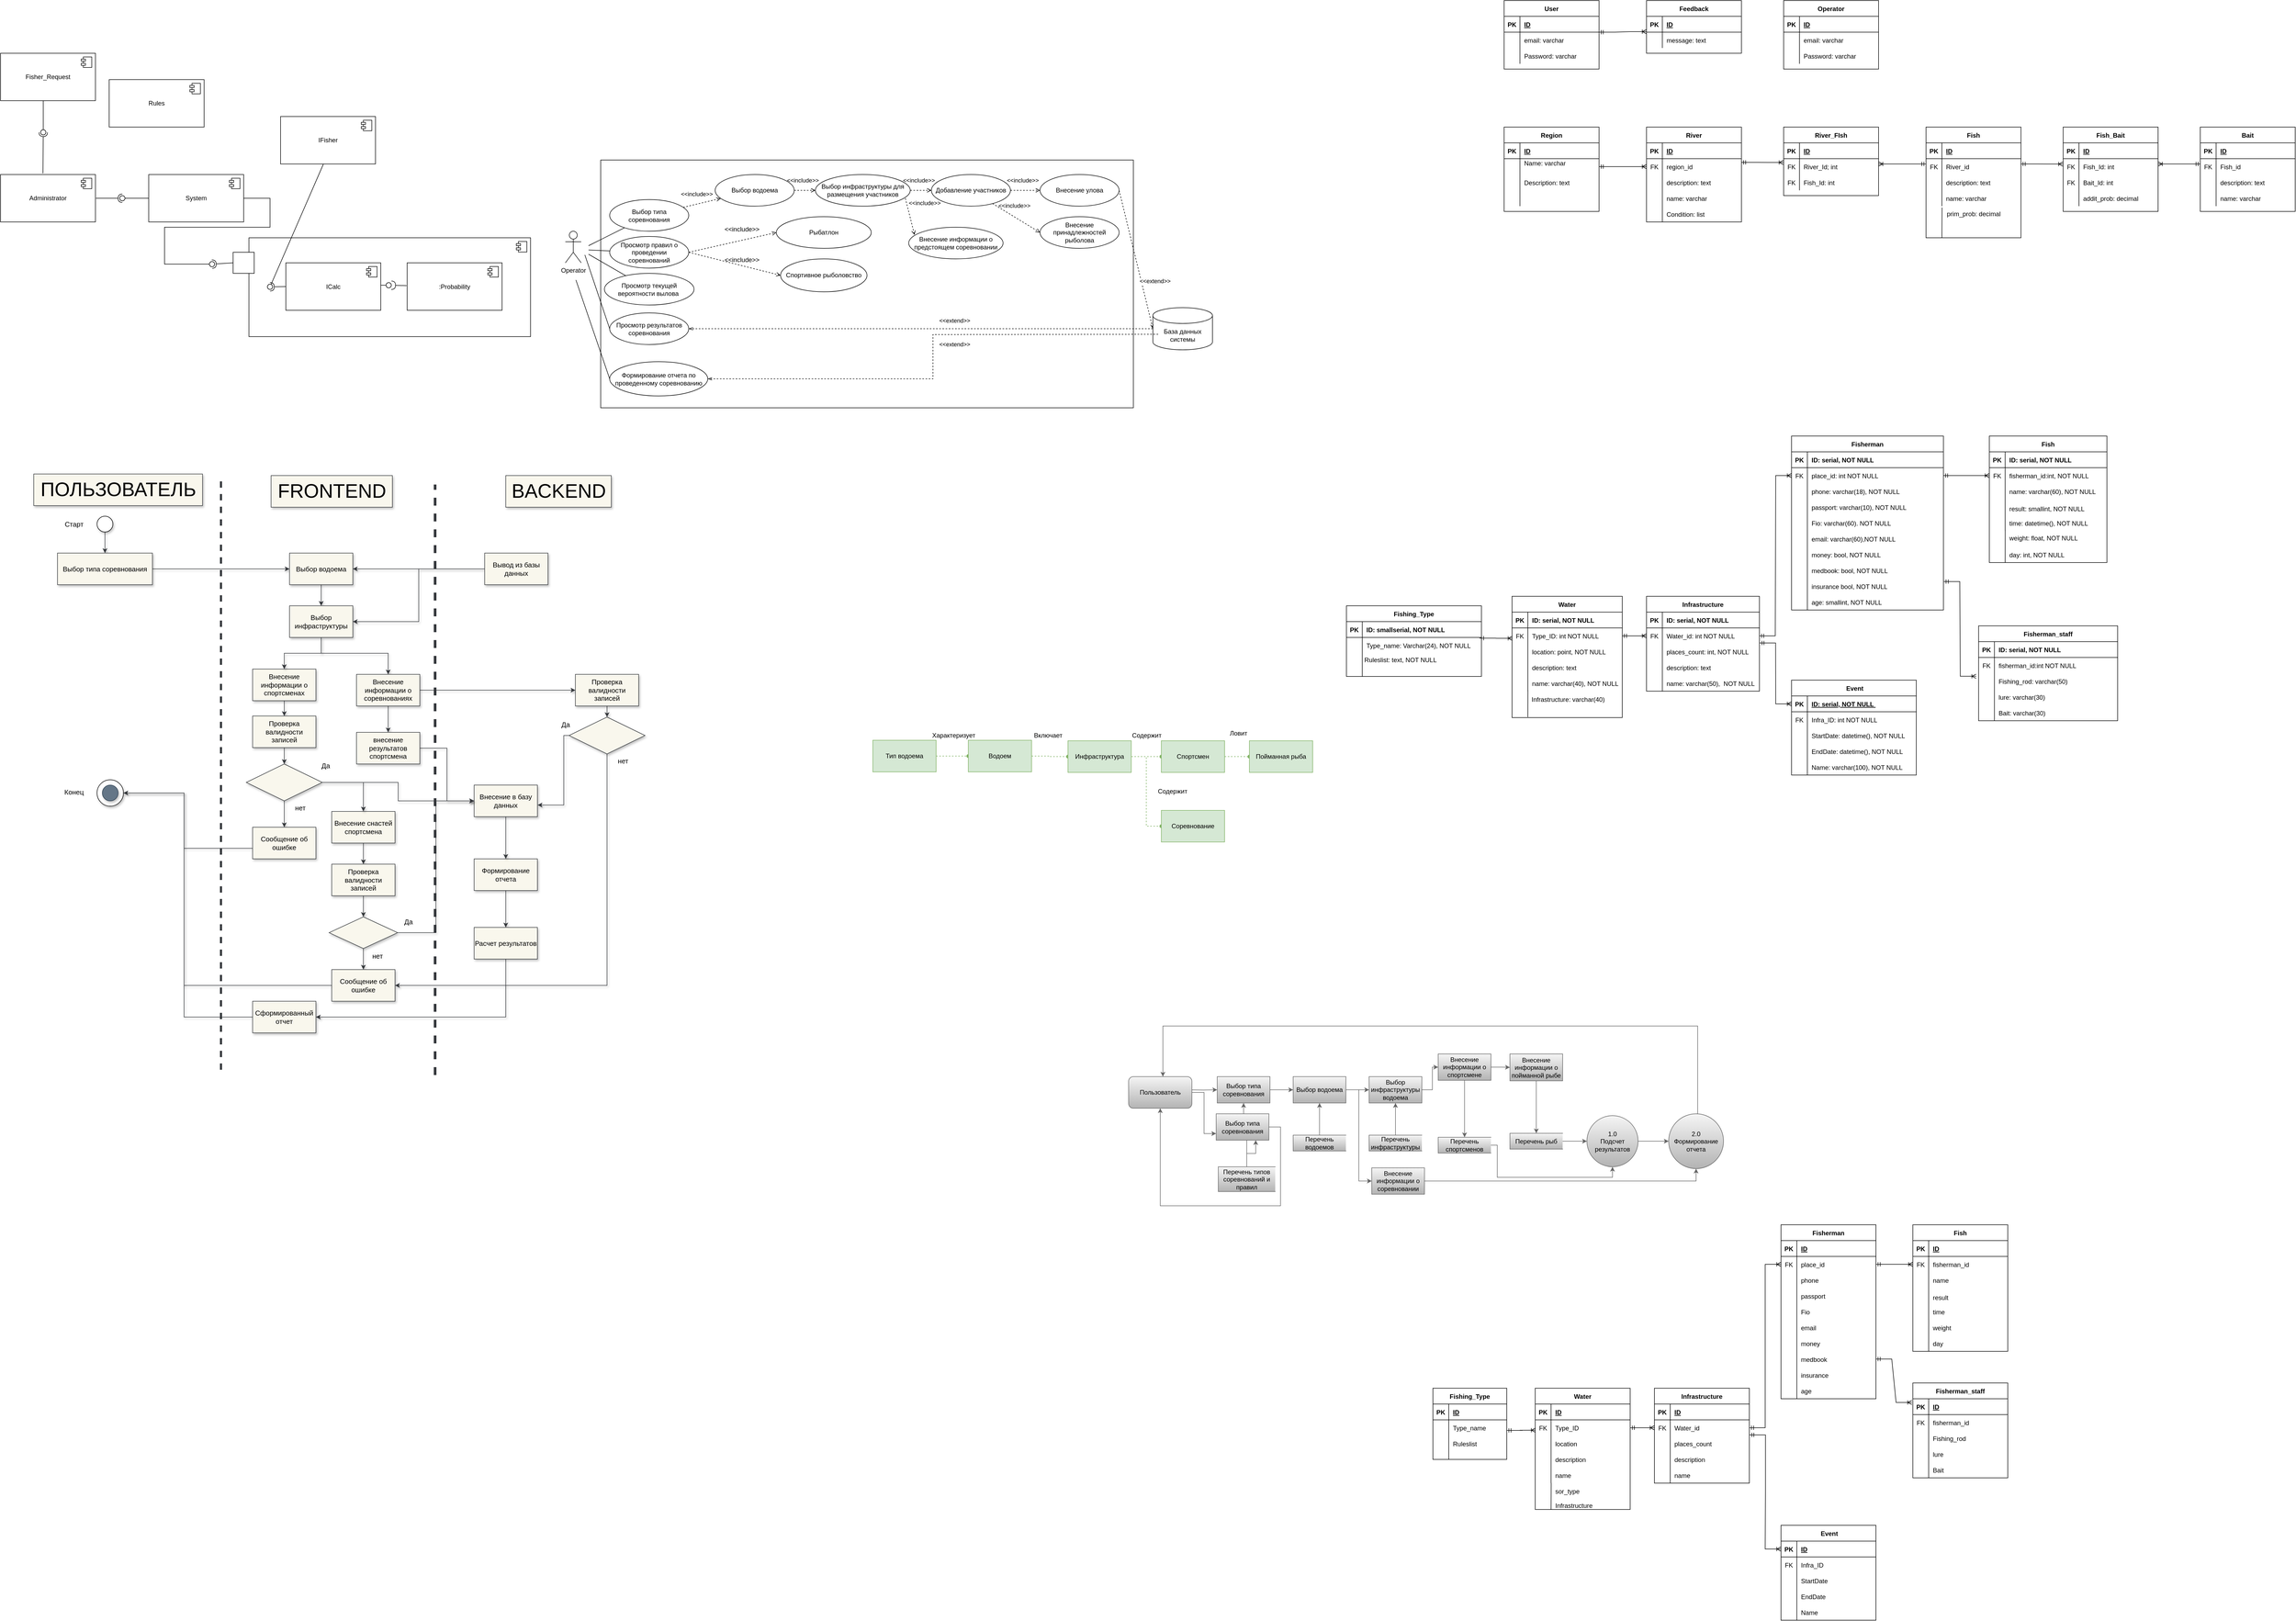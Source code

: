 <mxfile version="22.1.11" type="github">
  <diagram name="Страница — 1" id="-SL9HellZ9xqX9xCL2r0">
    <mxGraphModel dx="3814" dy="806" grid="0" gridSize="10" guides="1" tooltips="1" connect="1" arrows="1" fold="1" page="1" pageScale="1" pageWidth="827" pageHeight="1169" math="0" shadow="0">
      <root>
        <mxCell id="0" />
        <mxCell id="1" parent="0" />
        <mxCell id="qp1eqQBWXEsVc2W08G0i-68" value="" style="html=1;dropTarget=0;whiteSpace=wrap;" parent="1" vertex="1">
          <mxGeometry x="-2010" y="500" width="534" height="187.5" as="geometry" />
        </mxCell>
        <mxCell id="qp1eqQBWXEsVc2W08G0i-69" value="" style="shape=module;jettyWidth=8;jettyHeight=4;" parent="qp1eqQBWXEsVc2W08G0i-68" vertex="1">
          <mxGeometry x="1" width="20" height="20" relative="1" as="geometry">
            <mxPoint x="-27" y="7" as="offset" />
          </mxGeometry>
        </mxCell>
        <mxCell id="G4kQaVLNkli5xckNhFRa-36" value="" style="rounded=0;whiteSpace=wrap;html=1;" parent="1" vertex="1">
          <mxGeometry x="-1343" y="352.5" width="1010" height="470" as="geometry" />
        </mxCell>
        <mxCell id="e0JlcJvUwJ6osB07xNo9-1" value="User" style="shape=table;startSize=30;container=1;collapsible=1;childLayout=tableLayout;fixedRows=1;rowLines=0;fontStyle=1;align=center;resizeLast=1;" parent="1" vertex="1">
          <mxGeometry x="370" y="50" width="180" height="130" as="geometry" />
        </mxCell>
        <mxCell id="e0JlcJvUwJ6osB07xNo9-2" value="" style="shape=partialRectangle;collapsible=0;dropTarget=0;pointerEvents=0;fillColor=none;top=0;left=0;bottom=1;right=0;points=[[0,0.5],[1,0.5]];portConstraint=eastwest;" parent="e0JlcJvUwJ6osB07xNo9-1" vertex="1">
          <mxGeometry y="30" width="180" height="30" as="geometry" />
        </mxCell>
        <mxCell id="e0JlcJvUwJ6osB07xNo9-3" value="PK" style="shape=partialRectangle;connectable=0;fillColor=none;top=0;left=0;bottom=0;right=0;fontStyle=1;overflow=hidden;" parent="e0JlcJvUwJ6osB07xNo9-2" vertex="1">
          <mxGeometry width="30" height="30" as="geometry">
            <mxRectangle width="30" height="30" as="alternateBounds" />
          </mxGeometry>
        </mxCell>
        <mxCell id="e0JlcJvUwJ6osB07xNo9-4" value="ID" style="shape=partialRectangle;connectable=0;fillColor=none;top=0;left=0;bottom=0;right=0;align=left;spacingLeft=6;fontStyle=5;overflow=hidden;" parent="e0JlcJvUwJ6osB07xNo9-2" vertex="1">
          <mxGeometry x="30" width="150" height="30" as="geometry">
            <mxRectangle width="150" height="30" as="alternateBounds" />
          </mxGeometry>
        </mxCell>
        <mxCell id="e0JlcJvUwJ6osB07xNo9-5" value="" style="shape=partialRectangle;collapsible=0;dropTarget=0;pointerEvents=0;fillColor=none;top=0;left=0;bottom=0;right=0;points=[[0,0.5],[1,0.5]];portConstraint=eastwest;" parent="e0JlcJvUwJ6osB07xNo9-1" vertex="1">
          <mxGeometry y="60" width="180" height="30" as="geometry" />
        </mxCell>
        <mxCell id="e0JlcJvUwJ6osB07xNo9-6" value="" style="shape=partialRectangle;connectable=0;fillColor=none;top=0;left=0;bottom=0;right=0;editable=1;overflow=hidden;" parent="e0JlcJvUwJ6osB07xNo9-5" vertex="1">
          <mxGeometry width="30" height="30" as="geometry">
            <mxRectangle width="30" height="30" as="alternateBounds" />
          </mxGeometry>
        </mxCell>
        <mxCell id="e0JlcJvUwJ6osB07xNo9-7" value="email: varchar" style="shape=partialRectangle;connectable=0;fillColor=none;top=0;left=0;bottom=0;right=0;align=left;spacingLeft=6;overflow=hidden;" parent="e0JlcJvUwJ6osB07xNo9-5" vertex="1">
          <mxGeometry x="30" width="150" height="30" as="geometry">
            <mxRectangle width="150" height="30" as="alternateBounds" />
          </mxGeometry>
        </mxCell>
        <mxCell id="e0JlcJvUwJ6osB07xNo9-8" value="" style="shape=partialRectangle;collapsible=0;dropTarget=0;pointerEvents=0;fillColor=none;top=0;left=0;bottom=0;right=0;points=[[0,0.5],[1,0.5]];portConstraint=eastwest;" parent="e0JlcJvUwJ6osB07xNo9-1" vertex="1">
          <mxGeometry y="90" width="180" height="30" as="geometry" />
        </mxCell>
        <mxCell id="e0JlcJvUwJ6osB07xNo9-9" value="&#xa;&#xa;&lt;span style=&quot;color: rgb(0, 0, 0); font-family: helvetica; font-size: 12px; font-style: normal; font-weight: 400; letter-spacing: normal; text-align: left; text-indent: 0px; text-transform: none; word-spacing: 0px; background-color: rgb(248, 249, 250); display: inline; float: none;&quot;&gt;Password: varchar&lt;/span&gt;&#xa;&#xa;" style="shape=partialRectangle;connectable=0;fillColor=none;top=0;left=0;bottom=0;right=0;editable=1;overflow=hidden;" parent="e0JlcJvUwJ6osB07xNo9-8" vertex="1">
          <mxGeometry width="30" height="30" as="geometry">
            <mxRectangle width="30" height="30" as="alternateBounds" />
          </mxGeometry>
        </mxCell>
        <mxCell id="e0JlcJvUwJ6osB07xNo9-10" value="Password: varchar" style="shape=partialRectangle;connectable=0;fillColor=none;top=0;left=0;bottom=0;right=0;align=left;spacingLeft=6;overflow=hidden;" parent="e0JlcJvUwJ6osB07xNo9-8" vertex="1">
          <mxGeometry x="30" width="150" height="30" as="geometry">
            <mxRectangle width="150" height="30" as="alternateBounds" />
          </mxGeometry>
        </mxCell>
        <mxCell id="e0JlcJvUwJ6osB07xNo9-11" value="Feedback" style="shape=table;startSize=30;container=1;collapsible=1;childLayout=tableLayout;fixedRows=1;rowLines=0;fontStyle=1;align=center;resizeLast=1;" parent="1" vertex="1">
          <mxGeometry x="640" y="50" width="180" height="100" as="geometry" />
        </mxCell>
        <mxCell id="e0JlcJvUwJ6osB07xNo9-12" value="" style="shape=partialRectangle;collapsible=0;dropTarget=0;pointerEvents=0;fillColor=none;top=0;left=0;bottom=1;right=0;points=[[0,0.5],[1,0.5]];portConstraint=eastwest;" parent="e0JlcJvUwJ6osB07xNo9-11" vertex="1">
          <mxGeometry y="30" width="180" height="30" as="geometry" />
        </mxCell>
        <mxCell id="e0JlcJvUwJ6osB07xNo9-13" value="PK" style="shape=partialRectangle;connectable=0;fillColor=none;top=0;left=0;bottom=0;right=0;fontStyle=1;overflow=hidden;" parent="e0JlcJvUwJ6osB07xNo9-12" vertex="1">
          <mxGeometry width="30" height="30" as="geometry">
            <mxRectangle width="30" height="30" as="alternateBounds" />
          </mxGeometry>
        </mxCell>
        <mxCell id="e0JlcJvUwJ6osB07xNo9-14" value="ID" style="shape=partialRectangle;connectable=0;fillColor=none;top=0;left=0;bottom=0;right=0;align=left;spacingLeft=6;fontStyle=5;overflow=hidden;" parent="e0JlcJvUwJ6osB07xNo9-12" vertex="1">
          <mxGeometry x="30" width="150" height="30" as="geometry">
            <mxRectangle width="150" height="30" as="alternateBounds" />
          </mxGeometry>
        </mxCell>
        <mxCell id="e0JlcJvUwJ6osB07xNo9-15" value="" style="shape=partialRectangle;collapsible=0;dropTarget=0;pointerEvents=0;fillColor=none;top=0;left=0;bottom=0;right=0;points=[[0,0.5],[1,0.5]];portConstraint=eastwest;" parent="e0JlcJvUwJ6osB07xNo9-11" vertex="1">
          <mxGeometry y="60" width="180" height="30" as="geometry" />
        </mxCell>
        <mxCell id="e0JlcJvUwJ6osB07xNo9-16" value="" style="shape=partialRectangle;connectable=0;fillColor=none;top=0;left=0;bottom=0;right=0;editable=1;overflow=hidden;" parent="e0JlcJvUwJ6osB07xNo9-15" vertex="1">
          <mxGeometry width="30" height="30" as="geometry">
            <mxRectangle width="30" height="30" as="alternateBounds" />
          </mxGeometry>
        </mxCell>
        <mxCell id="e0JlcJvUwJ6osB07xNo9-17" value="message: text" style="shape=partialRectangle;connectable=0;fillColor=none;top=0;left=0;bottom=0;right=0;align=left;spacingLeft=6;overflow=hidden;" parent="e0JlcJvUwJ6osB07xNo9-15" vertex="1">
          <mxGeometry x="30" width="150" height="30" as="geometry">
            <mxRectangle width="150" height="30" as="alternateBounds" />
          </mxGeometry>
        </mxCell>
        <mxCell id="e0JlcJvUwJ6osB07xNo9-18" value="" style="shape=partialRectangle;connectable=0;fillColor=none;top=0;left=0;bottom=0;right=0;fontStyle=1;overflow=hidden;" parent="1" vertex="1">
          <mxGeometry x="850" y="60" width="30" height="20" as="geometry">
            <mxRectangle width="30" height="20" as="alternateBounds" />
          </mxGeometry>
        </mxCell>
        <mxCell id="e0JlcJvUwJ6osB07xNo9-19" value="" style="shape=partialRectangle;connectable=0;fillColor=none;top=0;left=0;bottom=0;right=0;editable=1;overflow=hidden;" parent="1" vertex="1">
          <mxGeometry x="850" y="80" width="30" height="20" as="geometry">
            <mxRectangle width="30" height="20" as="alternateBounds" />
          </mxGeometry>
        </mxCell>
        <mxCell id="e0JlcJvUwJ6osB07xNo9-20" value="Operator" style="shape=table;startSize=30;container=1;collapsible=1;childLayout=tableLayout;fixedRows=1;rowLines=0;fontStyle=1;align=center;resizeLast=1;" parent="1" vertex="1">
          <mxGeometry x="900" y="50" width="180" height="130" as="geometry" />
        </mxCell>
        <mxCell id="e0JlcJvUwJ6osB07xNo9-21" value="" style="shape=partialRectangle;collapsible=0;dropTarget=0;pointerEvents=0;fillColor=none;top=0;left=0;bottom=1;right=0;points=[[0,0.5],[1,0.5]];portConstraint=eastwest;" parent="e0JlcJvUwJ6osB07xNo9-20" vertex="1">
          <mxGeometry y="30" width="180" height="30" as="geometry" />
        </mxCell>
        <mxCell id="e0JlcJvUwJ6osB07xNo9-22" value="PK" style="shape=partialRectangle;connectable=0;fillColor=none;top=0;left=0;bottom=0;right=0;fontStyle=1;overflow=hidden;" parent="e0JlcJvUwJ6osB07xNo9-21" vertex="1">
          <mxGeometry width="30" height="30" as="geometry">
            <mxRectangle width="30" height="30" as="alternateBounds" />
          </mxGeometry>
        </mxCell>
        <mxCell id="e0JlcJvUwJ6osB07xNo9-23" value="ID" style="shape=partialRectangle;connectable=0;fillColor=none;top=0;left=0;bottom=0;right=0;align=left;spacingLeft=6;fontStyle=5;overflow=hidden;" parent="e0JlcJvUwJ6osB07xNo9-21" vertex="1">
          <mxGeometry x="30" width="150" height="30" as="geometry">
            <mxRectangle width="150" height="30" as="alternateBounds" />
          </mxGeometry>
        </mxCell>
        <mxCell id="e0JlcJvUwJ6osB07xNo9-24" value="" style="shape=partialRectangle;collapsible=0;dropTarget=0;pointerEvents=0;fillColor=none;top=0;left=0;bottom=0;right=0;points=[[0,0.5],[1,0.5]];portConstraint=eastwest;" parent="e0JlcJvUwJ6osB07xNo9-20" vertex="1">
          <mxGeometry y="60" width="180" height="30" as="geometry" />
        </mxCell>
        <mxCell id="e0JlcJvUwJ6osB07xNo9-25" value="" style="shape=partialRectangle;connectable=0;fillColor=none;top=0;left=0;bottom=0;right=0;editable=1;overflow=hidden;" parent="e0JlcJvUwJ6osB07xNo9-24" vertex="1">
          <mxGeometry width="30" height="30" as="geometry">
            <mxRectangle width="30" height="30" as="alternateBounds" />
          </mxGeometry>
        </mxCell>
        <mxCell id="e0JlcJvUwJ6osB07xNo9-26" value="email: varchar" style="shape=partialRectangle;connectable=0;fillColor=none;top=0;left=0;bottom=0;right=0;align=left;spacingLeft=6;overflow=hidden;" parent="e0JlcJvUwJ6osB07xNo9-24" vertex="1">
          <mxGeometry x="30" width="150" height="30" as="geometry">
            <mxRectangle width="150" height="30" as="alternateBounds" />
          </mxGeometry>
        </mxCell>
        <mxCell id="e0JlcJvUwJ6osB07xNo9-27" value="" style="shape=partialRectangle;collapsible=0;dropTarget=0;pointerEvents=0;fillColor=none;top=0;left=0;bottom=0;right=0;points=[[0,0.5],[1,0.5]];portConstraint=eastwest;" parent="e0JlcJvUwJ6osB07xNo9-20" vertex="1">
          <mxGeometry y="90" width="180" height="30" as="geometry" />
        </mxCell>
        <mxCell id="e0JlcJvUwJ6osB07xNo9-28" value="" style="shape=partialRectangle;connectable=0;fillColor=none;top=0;left=0;bottom=0;right=0;editable=1;overflow=hidden;" parent="e0JlcJvUwJ6osB07xNo9-27" vertex="1">
          <mxGeometry width="30" height="30" as="geometry">
            <mxRectangle width="30" height="30" as="alternateBounds" />
          </mxGeometry>
        </mxCell>
        <mxCell id="e0JlcJvUwJ6osB07xNo9-29" value="Password: varchar" style="shape=partialRectangle;connectable=0;fillColor=none;top=0;left=0;bottom=0;right=0;align=left;spacingLeft=6;overflow=hidden;" parent="e0JlcJvUwJ6osB07xNo9-27" vertex="1">
          <mxGeometry x="30" width="150" height="30" as="geometry">
            <mxRectangle width="150" height="30" as="alternateBounds" />
          </mxGeometry>
        </mxCell>
        <mxCell id="e0JlcJvUwJ6osB07xNo9-30" value="Region" style="shape=table;startSize=30;container=1;collapsible=1;childLayout=tableLayout;fixedRows=1;rowLines=0;fontStyle=1;align=center;resizeLast=1;" parent="1" vertex="1">
          <mxGeometry x="370" y="290" width="180" height="160" as="geometry" />
        </mxCell>
        <mxCell id="e0JlcJvUwJ6osB07xNo9-31" value="" style="shape=partialRectangle;collapsible=0;dropTarget=0;pointerEvents=0;fillColor=none;top=0;left=0;bottom=1;right=0;points=[[0,0.5],[1,0.5]];portConstraint=eastwest;" parent="e0JlcJvUwJ6osB07xNo9-30" vertex="1">
          <mxGeometry y="30" width="180" height="30" as="geometry" />
        </mxCell>
        <mxCell id="e0JlcJvUwJ6osB07xNo9-32" value="PK" style="shape=partialRectangle;connectable=0;fillColor=none;top=0;left=0;bottom=0;right=0;fontStyle=1;overflow=hidden;" parent="e0JlcJvUwJ6osB07xNo9-31" vertex="1">
          <mxGeometry width="30" height="30" as="geometry">
            <mxRectangle width="30" height="30" as="alternateBounds" />
          </mxGeometry>
        </mxCell>
        <mxCell id="e0JlcJvUwJ6osB07xNo9-33" value="ID" style="shape=partialRectangle;connectable=0;fillColor=none;top=0;left=0;bottom=0;right=0;align=left;spacingLeft=6;fontStyle=5;overflow=hidden;" parent="e0JlcJvUwJ6osB07xNo9-31" vertex="1">
          <mxGeometry x="30" width="150" height="30" as="geometry">
            <mxRectangle width="150" height="30" as="alternateBounds" />
          </mxGeometry>
        </mxCell>
        <mxCell id="e0JlcJvUwJ6osB07xNo9-34" value="" style="shape=partialRectangle;collapsible=0;dropTarget=0;pointerEvents=0;fillColor=none;top=0;left=0;bottom=0;right=0;points=[[0,0.5],[1,0.5]];portConstraint=eastwest;" parent="e0JlcJvUwJ6osB07xNo9-30" vertex="1">
          <mxGeometry y="60" width="180" height="30" as="geometry" />
        </mxCell>
        <mxCell id="e0JlcJvUwJ6osB07xNo9-35" value="" style="shape=partialRectangle;connectable=0;fillColor=none;top=0;left=0;bottom=0;right=0;editable=1;overflow=hidden;" parent="e0JlcJvUwJ6osB07xNo9-34" vertex="1">
          <mxGeometry width="30" height="30" as="geometry">
            <mxRectangle width="30" height="30" as="alternateBounds" />
          </mxGeometry>
        </mxCell>
        <mxCell id="e0JlcJvUwJ6osB07xNo9-36" value="Name: varchar&#xa;" style="shape=partialRectangle;connectable=0;fillColor=none;top=0;left=0;bottom=0;right=0;align=left;spacingLeft=6;overflow=hidden;" parent="e0JlcJvUwJ6osB07xNo9-34" vertex="1">
          <mxGeometry x="30" width="150" height="30" as="geometry">
            <mxRectangle width="150" height="30" as="alternateBounds" />
          </mxGeometry>
        </mxCell>
        <mxCell id="e0JlcJvUwJ6osB07xNo9-37" value="" style="shape=partialRectangle;collapsible=0;dropTarget=0;pointerEvents=0;fillColor=none;top=0;left=0;bottom=0;right=0;points=[[0,0.5],[1,0.5]];portConstraint=eastwest;" parent="e0JlcJvUwJ6osB07xNo9-30" vertex="1">
          <mxGeometry y="90" width="180" height="30" as="geometry" />
        </mxCell>
        <mxCell id="e0JlcJvUwJ6osB07xNo9-38" value="" style="shape=partialRectangle;connectable=0;fillColor=none;top=0;left=0;bottom=0;right=0;editable=1;overflow=hidden;" parent="e0JlcJvUwJ6osB07xNo9-37" vertex="1">
          <mxGeometry width="30" height="30" as="geometry">
            <mxRectangle width="30" height="30" as="alternateBounds" />
          </mxGeometry>
        </mxCell>
        <mxCell id="e0JlcJvUwJ6osB07xNo9-39" value="Description: text" style="shape=partialRectangle;connectable=0;fillColor=none;top=0;left=0;bottom=0;right=0;align=left;spacingLeft=6;overflow=hidden;" parent="e0JlcJvUwJ6osB07xNo9-37" vertex="1">
          <mxGeometry x="30" width="150" height="30" as="geometry">
            <mxRectangle width="150" height="30" as="alternateBounds" />
          </mxGeometry>
        </mxCell>
        <mxCell id="e0JlcJvUwJ6osB07xNo9-40" value="" style="shape=partialRectangle;collapsible=0;dropTarget=0;pointerEvents=0;fillColor=none;top=0;left=0;bottom=0;right=0;points=[[0,0.5],[1,0.5]];portConstraint=eastwest;" parent="e0JlcJvUwJ6osB07xNo9-30" vertex="1">
          <mxGeometry y="120" width="180" height="30" as="geometry" />
        </mxCell>
        <mxCell id="e0JlcJvUwJ6osB07xNo9-41" value="" style="shape=partialRectangle;connectable=0;fillColor=none;top=0;left=0;bottom=0;right=0;editable=1;overflow=hidden;" parent="e0JlcJvUwJ6osB07xNo9-40" vertex="1">
          <mxGeometry width="30" height="30" as="geometry">
            <mxRectangle width="30" height="30" as="alternateBounds" />
          </mxGeometry>
        </mxCell>
        <mxCell id="e0JlcJvUwJ6osB07xNo9-42" value="" style="shape=partialRectangle;connectable=0;fillColor=none;top=0;left=0;bottom=0;right=0;align=left;spacingLeft=6;overflow=hidden;" parent="e0JlcJvUwJ6osB07xNo9-40" vertex="1">
          <mxGeometry x="30" width="150" height="30" as="geometry">
            <mxRectangle width="150" height="30" as="alternateBounds" />
          </mxGeometry>
        </mxCell>
        <mxCell id="e0JlcJvUwJ6osB07xNo9-43" value="River" style="shape=table;startSize=30;container=1;collapsible=1;childLayout=tableLayout;fixedRows=1;rowLines=0;fontStyle=1;align=center;resizeLast=1;" parent="1" vertex="1">
          <mxGeometry x="640" y="290" width="180" height="180" as="geometry" />
        </mxCell>
        <mxCell id="e0JlcJvUwJ6osB07xNo9-44" value="" style="shape=partialRectangle;collapsible=0;dropTarget=0;pointerEvents=0;fillColor=none;top=0;left=0;bottom=1;right=0;points=[[0,0.5],[1,0.5]];portConstraint=eastwest;" parent="e0JlcJvUwJ6osB07xNo9-43" vertex="1">
          <mxGeometry y="30" width="180" height="30" as="geometry" />
        </mxCell>
        <mxCell id="e0JlcJvUwJ6osB07xNo9-45" value="PK" style="shape=partialRectangle;connectable=0;fillColor=none;top=0;left=0;bottom=0;right=0;fontStyle=1;overflow=hidden;" parent="e0JlcJvUwJ6osB07xNo9-44" vertex="1">
          <mxGeometry width="30" height="30" as="geometry">
            <mxRectangle width="30" height="30" as="alternateBounds" />
          </mxGeometry>
        </mxCell>
        <mxCell id="e0JlcJvUwJ6osB07xNo9-46" value="ID" style="shape=partialRectangle;connectable=0;fillColor=none;top=0;left=0;bottom=0;right=0;align=left;spacingLeft=6;fontStyle=5;overflow=hidden;" parent="e0JlcJvUwJ6osB07xNo9-44" vertex="1">
          <mxGeometry x="30" width="150" height="30" as="geometry">
            <mxRectangle width="150" height="30" as="alternateBounds" />
          </mxGeometry>
        </mxCell>
        <mxCell id="e0JlcJvUwJ6osB07xNo9-47" value="" style="shape=partialRectangle;collapsible=0;dropTarget=0;pointerEvents=0;fillColor=none;top=0;left=0;bottom=0;right=0;points=[[0,0.5],[1,0.5]];portConstraint=eastwest;" parent="e0JlcJvUwJ6osB07xNo9-43" vertex="1">
          <mxGeometry y="60" width="180" height="30" as="geometry" />
        </mxCell>
        <mxCell id="e0JlcJvUwJ6osB07xNo9-48" value="FK" style="shape=partialRectangle;connectable=0;fillColor=none;top=0;left=0;bottom=0;right=0;editable=1;overflow=hidden;" parent="e0JlcJvUwJ6osB07xNo9-47" vertex="1">
          <mxGeometry width="30" height="30" as="geometry">
            <mxRectangle width="30" height="30" as="alternateBounds" />
          </mxGeometry>
        </mxCell>
        <mxCell id="e0JlcJvUwJ6osB07xNo9-49" value="region_id" style="shape=partialRectangle;connectable=0;fillColor=none;top=0;left=0;bottom=0;right=0;align=left;spacingLeft=6;overflow=hidden;" parent="e0JlcJvUwJ6osB07xNo9-47" vertex="1">
          <mxGeometry x="30" width="150" height="30" as="geometry">
            <mxRectangle width="150" height="30" as="alternateBounds" />
          </mxGeometry>
        </mxCell>
        <mxCell id="e0JlcJvUwJ6osB07xNo9-50" value="" style="shape=partialRectangle;collapsible=0;dropTarget=0;pointerEvents=0;fillColor=none;top=0;left=0;bottom=0;right=0;points=[[0,0.5],[1,0.5]];portConstraint=eastwest;" parent="e0JlcJvUwJ6osB07xNo9-43" vertex="1">
          <mxGeometry y="90" width="180" height="30" as="geometry" />
        </mxCell>
        <mxCell id="e0JlcJvUwJ6osB07xNo9-51" value="" style="shape=partialRectangle;connectable=0;fillColor=none;top=0;left=0;bottom=0;right=0;editable=1;overflow=hidden;" parent="e0JlcJvUwJ6osB07xNo9-50" vertex="1">
          <mxGeometry width="30" height="30" as="geometry">
            <mxRectangle width="30" height="30" as="alternateBounds" />
          </mxGeometry>
        </mxCell>
        <mxCell id="e0JlcJvUwJ6osB07xNo9-52" value="description: text" style="shape=partialRectangle;connectable=0;fillColor=none;top=0;left=0;bottom=0;right=0;align=left;spacingLeft=6;overflow=hidden;" parent="e0JlcJvUwJ6osB07xNo9-50" vertex="1">
          <mxGeometry x="30" width="150" height="30" as="geometry">
            <mxRectangle width="150" height="30" as="alternateBounds" />
          </mxGeometry>
        </mxCell>
        <mxCell id="e0JlcJvUwJ6osB07xNo9-53" value="" style="shape=partialRectangle;collapsible=0;dropTarget=0;pointerEvents=0;fillColor=none;top=0;left=0;bottom=0;right=0;points=[[0,0.5],[1,0.5]];portConstraint=eastwest;" parent="e0JlcJvUwJ6osB07xNo9-43" vertex="1">
          <mxGeometry y="120" width="180" height="30" as="geometry" />
        </mxCell>
        <mxCell id="e0JlcJvUwJ6osB07xNo9-54" value="" style="shape=partialRectangle;connectable=0;fillColor=none;top=0;left=0;bottom=0;right=0;editable=1;overflow=hidden;" parent="e0JlcJvUwJ6osB07xNo9-53" vertex="1">
          <mxGeometry width="30" height="30" as="geometry">
            <mxRectangle width="30" height="30" as="alternateBounds" />
          </mxGeometry>
        </mxCell>
        <mxCell id="e0JlcJvUwJ6osB07xNo9-55" value="name: varchar" style="shape=partialRectangle;connectable=0;fillColor=none;top=0;left=0;bottom=0;right=0;align=left;spacingLeft=6;overflow=hidden;" parent="e0JlcJvUwJ6osB07xNo9-53" vertex="1">
          <mxGeometry x="30" width="150" height="30" as="geometry">
            <mxRectangle width="150" height="30" as="alternateBounds" />
          </mxGeometry>
        </mxCell>
        <mxCell id="e0JlcJvUwJ6osB07xNo9-56" value="" style="shape=partialRectangle;collapsible=0;dropTarget=0;pointerEvents=0;fillColor=none;top=0;left=0;bottom=0;right=0;points=[[0,0.5],[1,0.5]];portConstraint=eastwest;" parent="e0JlcJvUwJ6osB07xNo9-43" vertex="1">
          <mxGeometry y="150" width="180" height="30" as="geometry" />
        </mxCell>
        <mxCell id="e0JlcJvUwJ6osB07xNo9-57" value="" style="shape=partialRectangle;connectable=0;fillColor=none;top=0;left=0;bottom=0;right=0;editable=1;overflow=hidden;" parent="e0JlcJvUwJ6osB07xNo9-56" vertex="1">
          <mxGeometry width="30" height="30" as="geometry">
            <mxRectangle width="30" height="30" as="alternateBounds" />
          </mxGeometry>
        </mxCell>
        <mxCell id="e0JlcJvUwJ6osB07xNo9-58" value="Condition: list" style="shape=partialRectangle;connectable=0;fillColor=none;top=0;left=0;bottom=0;right=0;align=left;spacingLeft=6;overflow=hidden;" parent="e0JlcJvUwJ6osB07xNo9-56" vertex="1">
          <mxGeometry x="30" width="150" height="30" as="geometry">
            <mxRectangle width="150" height="30" as="alternateBounds" />
          </mxGeometry>
        </mxCell>
        <mxCell id="e0JlcJvUwJ6osB07xNo9-59" value="Fish" style="shape=table;startSize=30;container=1;collapsible=1;childLayout=tableLayout;fixedRows=1;rowLines=0;fontStyle=1;align=center;resizeLast=1;" parent="1" vertex="1">
          <mxGeometry x="1170" y="290" width="180" height="210" as="geometry" />
        </mxCell>
        <mxCell id="e0JlcJvUwJ6osB07xNo9-60" value="" style="shape=partialRectangle;collapsible=0;dropTarget=0;pointerEvents=0;fillColor=none;top=0;left=0;bottom=1;right=0;points=[[0,0.5],[1,0.5]];portConstraint=eastwest;" parent="e0JlcJvUwJ6osB07xNo9-59" vertex="1">
          <mxGeometry y="30" width="180" height="30" as="geometry" />
        </mxCell>
        <mxCell id="e0JlcJvUwJ6osB07xNo9-61" value="PK" style="shape=partialRectangle;connectable=0;fillColor=none;top=0;left=0;bottom=0;right=0;fontStyle=1;overflow=hidden;" parent="e0JlcJvUwJ6osB07xNo9-60" vertex="1">
          <mxGeometry width="30" height="30" as="geometry">
            <mxRectangle width="30" height="30" as="alternateBounds" />
          </mxGeometry>
        </mxCell>
        <mxCell id="e0JlcJvUwJ6osB07xNo9-62" value="ID" style="shape=partialRectangle;connectable=0;fillColor=none;top=0;left=0;bottom=0;right=0;align=left;spacingLeft=6;fontStyle=5;overflow=hidden;" parent="e0JlcJvUwJ6osB07xNo9-60" vertex="1">
          <mxGeometry x="30" width="150" height="30" as="geometry">
            <mxRectangle width="150" height="30" as="alternateBounds" />
          </mxGeometry>
        </mxCell>
        <mxCell id="e0JlcJvUwJ6osB07xNo9-63" value="" style="shape=partialRectangle;collapsible=0;dropTarget=0;pointerEvents=0;fillColor=none;top=0;left=0;bottom=0;right=0;points=[[0,0.5],[1,0.5]];portConstraint=eastwest;" parent="e0JlcJvUwJ6osB07xNo9-59" vertex="1">
          <mxGeometry y="60" width="180" height="30" as="geometry" />
        </mxCell>
        <mxCell id="e0JlcJvUwJ6osB07xNo9-64" value="FK" style="shape=partialRectangle;connectable=0;fillColor=none;top=0;left=0;bottom=0;right=0;editable=1;overflow=hidden;" parent="e0JlcJvUwJ6osB07xNo9-63" vertex="1">
          <mxGeometry width="30" height="30" as="geometry">
            <mxRectangle width="30" height="30" as="alternateBounds" />
          </mxGeometry>
        </mxCell>
        <mxCell id="e0JlcJvUwJ6osB07xNo9-65" value="River_id" style="shape=partialRectangle;connectable=0;fillColor=none;top=0;left=0;bottom=0;right=0;align=left;spacingLeft=6;overflow=hidden;" parent="e0JlcJvUwJ6osB07xNo9-63" vertex="1">
          <mxGeometry x="30" width="150" height="30" as="geometry">
            <mxRectangle width="150" height="30" as="alternateBounds" />
          </mxGeometry>
        </mxCell>
        <mxCell id="e0JlcJvUwJ6osB07xNo9-66" value="" style="shape=partialRectangle;collapsible=0;dropTarget=0;pointerEvents=0;fillColor=none;top=0;left=0;bottom=0;right=0;points=[[0,0.5],[1,0.5]];portConstraint=eastwest;" parent="e0JlcJvUwJ6osB07xNo9-59" vertex="1">
          <mxGeometry y="90" width="180" height="30" as="geometry" />
        </mxCell>
        <mxCell id="e0JlcJvUwJ6osB07xNo9-67" value="" style="shape=partialRectangle;connectable=0;fillColor=none;top=0;left=0;bottom=0;right=0;editable=1;overflow=hidden;" parent="e0JlcJvUwJ6osB07xNo9-66" vertex="1">
          <mxGeometry width="30" height="30" as="geometry">
            <mxRectangle width="30" height="30" as="alternateBounds" />
          </mxGeometry>
        </mxCell>
        <mxCell id="e0JlcJvUwJ6osB07xNo9-68" value="description: text" style="shape=partialRectangle;connectable=0;fillColor=none;top=0;left=0;bottom=0;right=0;align=left;spacingLeft=6;overflow=hidden;" parent="e0JlcJvUwJ6osB07xNo9-66" vertex="1">
          <mxGeometry x="30" width="150" height="30" as="geometry">
            <mxRectangle width="150" height="30" as="alternateBounds" />
          </mxGeometry>
        </mxCell>
        <mxCell id="e0JlcJvUwJ6osB07xNo9-69" value="" style="shape=partialRectangle;collapsible=0;dropTarget=0;pointerEvents=0;fillColor=none;top=0;left=0;bottom=0;right=0;points=[[0,0.5],[1,0.5]];portConstraint=eastwest;" parent="e0JlcJvUwJ6osB07xNo9-59" vertex="1">
          <mxGeometry y="120" width="180" height="30" as="geometry" />
        </mxCell>
        <mxCell id="e0JlcJvUwJ6osB07xNo9-70" value="" style="shape=partialRectangle;connectable=0;fillColor=none;top=0;left=0;bottom=0;right=0;editable=1;overflow=hidden;" parent="e0JlcJvUwJ6osB07xNo9-69" vertex="1">
          <mxGeometry width="30" height="30" as="geometry">
            <mxRectangle width="30" height="30" as="alternateBounds" />
          </mxGeometry>
        </mxCell>
        <mxCell id="e0JlcJvUwJ6osB07xNo9-71" value="name: varchar" style="shape=partialRectangle;connectable=0;fillColor=none;top=0;left=0;bottom=0;right=0;align=left;spacingLeft=6;overflow=hidden;" parent="e0JlcJvUwJ6osB07xNo9-69" vertex="1">
          <mxGeometry x="30" width="150" height="30" as="geometry">
            <mxRectangle width="150" height="30" as="alternateBounds" />
          </mxGeometry>
        </mxCell>
        <mxCell id="e0JlcJvUwJ6osB07xNo9-72" value="Bait" style="shape=table;startSize=30;container=1;collapsible=1;childLayout=tableLayout;fixedRows=1;rowLines=0;fontStyle=1;align=center;resizeLast=1;" parent="1" vertex="1">
          <mxGeometry x="1690" y="290" width="180" height="160" as="geometry" />
        </mxCell>
        <mxCell id="e0JlcJvUwJ6osB07xNo9-73" value="" style="shape=partialRectangle;collapsible=0;dropTarget=0;pointerEvents=0;fillColor=none;top=0;left=0;bottom=1;right=0;points=[[0,0.5],[1,0.5]];portConstraint=eastwest;" parent="e0JlcJvUwJ6osB07xNo9-72" vertex="1">
          <mxGeometry y="30" width="180" height="30" as="geometry" />
        </mxCell>
        <mxCell id="e0JlcJvUwJ6osB07xNo9-74" value="PK" style="shape=partialRectangle;connectable=0;fillColor=none;top=0;left=0;bottom=0;right=0;fontStyle=1;overflow=hidden;" parent="e0JlcJvUwJ6osB07xNo9-73" vertex="1">
          <mxGeometry width="30" height="30" as="geometry">
            <mxRectangle width="30" height="30" as="alternateBounds" />
          </mxGeometry>
        </mxCell>
        <mxCell id="e0JlcJvUwJ6osB07xNo9-75" value="ID" style="shape=partialRectangle;connectable=0;fillColor=none;top=0;left=0;bottom=0;right=0;align=left;spacingLeft=6;fontStyle=5;overflow=hidden;" parent="e0JlcJvUwJ6osB07xNo9-73" vertex="1">
          <mxGeometry x="30" width="150" height="30" as="geometry">
            <mxRectangle width="150" height="30" as="alternateBounds" />
          </mxGeometry>
        </mxCell>
        <mxCell id="e0JlcJvUwJ6osB07xNo9-76" value="" style="shape=partialRectangle;collapsible=0;dropTarget=0;pointerEvents=0;fillColor=none;top=0;left=0;bottom=0;right=0;points=[[0,0.5],[1,0.5]];portConstraint=eastwest;" parent="e0JlcJvUwJ6osB07xNo9-72" vertex="1">
          <mxGeometry y="60" width="180" height="30" as="geometry" />
        </mxCell>
        <mxCell id="e0JlcJvUwJ6osB07xNo9-77" value="FK" style="shape=partialRectangle;connectable=0;fillColor=none;top=0;left=0;bottom=0;right=0;editable=1;overflow=hidden;" parent="e0JlcJvUwJ6osB07xNo9-76" vertex="1">
          <mxGeometry width="30" height="30" as="geometry">
            <mxRectangle width="30" height="30" as="alternateBounds" />
          </mxGeometry>
        </mxCell>
        <mxCell id="e0JlcJvUwJ6osB07xNo9-78" value="Fish_id" style="shape=partialRectangle;connectable=0;fillColor=none;top=0;left=0;bottom=0;right=0;align=left;spacingLeft=6;overflow=hidden;" parent="e0JlcJvUwJ6osB07xNo9-76" vertex="1">
          <mxGeometry x="30" width="150" height="30" as="geometry">
            <mxRectangle width="150" height="30" as="alternateBounds" />
          </mxGeometry>
        </mxCell>
        <mxCell id="e0JlcJvUwJ6osB07xNo9-79" value="" style="shape=partialRectangle;collapsible=0;dropTarget=0;pointerEvents=0;fillColor=none;top=0;left=0;bottom=0;right=0;points=[[0,0.5],[1,0.5]];portConstraint=eastwest;" parent="e0JlcJvUwJ6osB07xNo9-72" vertex="1">
          <mxGeometry y="90" width="180" height="30" as="geometry" />
        </mxCell>
        <mxCell id="e0JlcJvUwJ6osB07xNo9-80" value="" style="shape=partialRectangle;connectable=0;fillColor=none;top=0;left=0;bottom=0;right=0;editable=1;overflow=hidden;" parent="e0JlcJvUwJ6osB07xNo9-79" vertex="1">
          <mxGeometry width="30" height="30" as="geometry">
            <mxRectangle width="30" height="30" as="alternateBounds" />
          </mxGeometry>
        </mxCell>
        <mxCell id="e0JlcJvUwJ6osB07xNo9-81" value="description: text" style="shape=partialRectangle;connectable=0;fillColor=none;top=0;left=0;bottom=0;right=0;align=left;spacingLeft=6;overflow=hidden;" parent="e0JlcJvUwJ6osB07xNo9-79" vertex="1">
          <mxGeometry x="30" width="150" height="30" as="geometry">
            <mxRectangle width="150" height="30" as="alternateBounds" />
          </mxGeometry>
        </mxCell>
        <mxCell id="e0JlcJvUwJ6osB07xNo9-82" value="" style="shape=partialRectangle;collapsible=0;dropTarget=0;pointerEvents=0;fillColor=none;top=0;left=0;bottom=0;right=0;points=[[0,0.5],[1,0.5]];portConstraint=eastwest;" parent="e0JlcJvUwJ6osB07xNo9-72" vertex="1">
          <mxGeometry y="120" width="180" height="30" as="geometry" />
        </mxCell>
        <mxCell id="e0JlcJvUwJ6osB07xNo9-83" value="" style="shape=partialRectangle;connectable=0;fillColor=none;top=0;left=0;bottom=0;right=0;editable=1;overflow=hidden;" parent="e0JlcJvUwJ6osB07xNo9-82" vertex="1">
          <mxGeometry width="30" height="30" as="geometry">
            <mxRectangle width="30" height="30" as="alternateBounds" />
          </mxGeometry>
        </mxCell>
        <mxCell id="e0JlcJvUwJ6osB07xNo9-84" value="name: varchar" style="shape=partialRectangle;connectable=0;fillColor=none;top=0;left=0;bottom=0;right=0;align=left;spacingLeft=6;overflow=hidden;" parent="e0JlcJvUwJ6osB07xNo9-82" vertex="1">
          <mxGeometry x="30" width="150" height="30" as="geometry">
            <mxRectangle width="150" height="30" as="alternateBounds" />
          </mxGeometry>
        </mxCell>
        <mxCell id="e0JlcJvUwJ6osB07xNo9-85" value="" style="edgeStyle=entityRelationEdgeStyle;fontSize=12;html=1;endArrow=ERoneToMany;startArrow=ERmandOne;rounded=0;exitX=1;exitY=0.5;exitDx=0;exitDy=0;" parent="1" source="e0JlcJvUwJ6osB07xNo9-34" edge="1">
          <mxGeometry width="100" height="100" relative="1" as="geometry">
            <mxPoint x="550" y="370" as="sourcePoint" />
            <mxPoint x="640" y="365" as="targetPoint" />
          </mxGeometry>
        </mxCell>
        <mxCell id="e0JlcJvUwJ6osB07xNo9-86" value="" style="edgeStyle=entityRelationEdgeStyle;fontSize=12;html=1;endArrow=ERoneToMany;startArrow=ERmandOne;rounded=0;" parent="1" edge="1">
          <mxGeometry width="100" height="100" relative="1" as="geometry">
            <mxPoint x="550" y="110" as="sourcePoint" />
            <mxPoint x="640" y="109" as="targetPoint" />
          </mxGeometry>
        </mxCell>
        <mxCell id="e0JlcJvUwJ6osB07xNo9-87" value="River_FIsh" style="shape=table;startSize=30;container=1;collapsible=1;childLayout=tableLayout;fixedRows=1;rowLines=0;fontStyle=1;align=center;resizeLast=1;" parent="1" vertex="1">
          <mxGeometry x="900" y="290" width="180" height="130" as="geometry" />
        </mxCell>
        <mxCell id="e0JlcJvUwJ6osB07xNo9-88" value="" style="shape=partialRectangle;collapsible=0;dropTarget=0;pointerEvents=0;fillColor=none;top=0;left=0;bottom=1;right=0;points=[[0,0.5],[1,0.5]];portConstraint=eastwest;" parent="e0JlcJvUwJ6osB07xNo9-87" vertex="1">
          <mxGeometry y="30" width="180" height="30" as="geometry" />
        </mxCell>
        <mxCell id="e0JlcJvUwJ6osB07xNo9-89" value="PK" style="shape=partialRectangle;connectable=0;fillColor=none;top=0;left=0;bottom=0;right=0;fontStyle=1;overflow=hidden;" parent="e0JlcJvUwJ6osB07xNo9-88" vertex="1">
          <mxGeometry width="30" height="30" as="geometry">
            <mxRectangle width="30" height="30" as="alternateBounds" />
          </mxGeometry>
        </mxCell>
        <mxCell id="e0JlcJvUwJ6osB07xNo9-90" value="ID" style="shape=partialRectangle;connectable=0;fillColor=none;top=0;left=0;bottom=0;right=0;align=left;spacingLeft=6;fontStyle=5;overflow=hidden;" parent="e0JlcJvUwJ6osB07xNo9-88" vertex="1">
          <mxGeometry x="30" width="150" height="30" as="geometry">
            <mxRectangle width="150" height="30" as="alternateBounds" />
          </mxGeometry>
        </mxCell>
        <mxCell id="e0JlcJvUwJ6osB07xNo9-91" value="" style="shape=partialRectangle;collapsible=0;dropTarget=0;pointerEvents=0;fillColor=none;top=0;left=0;bottom=0;right=0;points=[[0,0.5],[1,0.5]];portConstraint=eastwest;" parent="e0JlcJvUwJ6osB07xNo9-87" vertex="1">
          <mxGeometry y="60" width="180" height="30" as="geometry" />
        </mxCell>
        <mxCell id="e0JlcJvUwJ6osB07xNo9-92" value="FK" style="shape=partialRectangle;connectable=0;fillColor=none;top=0;left=0;bottom=0;right=0;editable=1;overflow=hidden;" parent="e0JlcJvUwJ6osB07xNo9-91" vertex="1">
          <mxGeometry width="30" height="30" as="geometry">
            <mxRectangle width="30" height="30" as="alternateBounds" />
          </mxGeometry>
        </mxCell>
        <mxCell id="e0JlcJvUwJ6osB07xNo9-93" value="River_Id; int" style="shape=partialRectangle;connectable=0;fillColor=none;top=0;left=0;bottom=0;right=0;align=left;spacingLeft=6;overflow=hidden;" parent="e0JlcJvUwJ6osB07xNo9-91" vertex="1">
          <mxGeometry x="30" width="150" height="30" as="geometry">
            <mxRectangle width="150" height="30" as="alternateBounds" />
          </mxGeometry>
        </mxCell>
        <mxCell id="e0JlcJvUwJ6osB07xNo9-94" value="" style="shape=partialRectangle;collapsible=0;dropTarget=0;pointerEvents=0;fillColor=none;top=0;left=0;bottom=0;right=0;points=[[0,0.5],[1,0.5]];portConstraint=eastwest;" parent="e0JlcJvUwJ6osB07xNo9-87" vertex="1">
          <mxGeometry y="90" width="180" height="30" as="geometry" />
        </mxCell>
        <mxCell id="e0JlcJvUwJ6osB07xNo9-95" value="FK" style="shape=partialRectangle;connectable=0;fillColor=none;top=0;left=0;bottom=0;right=0;editable=1;overflow=hidden;" parent="e0JlcJvUwJ6osB07xNo9-94" vertex="1">
          <mxGeometry width="30" height="30" as="geometry">
            <mxRectangle width="30" height="30" as="alternateBounds" />
          </mxGeometry>
        </mxCell>
        <mxCell id="e0JlcJvUwJ6osB07xNo9-96" value="Fish_Id: int" style="shape=partialRectangle;connectable=0;fillColor=none;top=0;left=0;bottom=0;right=0;align=left;spacingLeft=6;overflow=hidden;" parent="e0JlcJvUwJ6osB07xNo9-94" vertex="1">
          <mxGeometry x="30" width="150" height="30" as="geometry">
            <mxRectangle width="150" height="30" as="alternateBounds" />
          </mxGeometry>
        </mxCell>
        <mxCell id="e0JlcJvUwJ6osB07xNo9-97" value="Fish_Bait" style="shape=table;startSize=30;container=1;collapsible=1;childLayout=tableLayout;fixedRows=1;rowLines=0;fontStyle=1;align=center;resizeLast=1;" parent="1" vertex="1">
          <mxGeometry x="1430" y="290" width="180" height="160" as="geometry" />
        </mxCell>
        <mxCell id="e0JlcJvUwJ6osB07xNo9-98" value="" style="shape=partialRectangle;collapsible=0;dropTarget=0;pointerEvents=0;fillColor=none;top=0;left=0;bottom=1;right=0;points=[[0,0.5],[1,0.5]];portConstraint=eastwest;" parent="e0JlcJvUwJ6osB07xNo9-97" vertex="1">
          <mxGeometry y="30" width="180" height="30" as="geometry" />
        </mxCell>
        <mxCell id="e0JlcJvUwJ6osB07xNo9-99" value="PK" style="shape=partialRectangle;connectable=0;fillColor=none;top=0;left=0;bottom=0;right=0;fontStyle=1;overflow=hidden;" parent="e0JlcJvUwJ6osB07xNo9-98" vertex="1">
          <mxGeometry width="30" height="30" as="geometry">
            <mxRectangle width="30" height="30" as="alternateBounds" />
          </mxGeometry>
        </mxCell>
        <mxCell id="e0JlcJvUwJ6osB07xNo9-100" value="ID" style="shape=partialRectangle;connectable=0;fillColor=none;top=0;left=0;bottom=0;right=0;align=left;spacingLeft=6;fontStyle=5;overflow=hidden;" parent="e0JlcJvUwJ6osB07xNo9-98" vertex="1">
          <mxGeometry x="30" width="150" height="30" as="geometry">
            <mxRectangle width="150" height="30" as="alternateBounds" />
          </mxGeometry>
        </mxCell>
        <mxCell id="e0JlcJvUwJ6osB07xNo9-101" value="" style="shape=partialRectangle;collapsible=0;dropTarget=0;pointerEvents=0;fillColor=none;top=0;left=0;bottom=0;right=0;points=[[0,0.5],[1,0.5]];portConstraint=eastwest;" parent="e0JlcJvUwJ6osB07xNo9-97" vertex="1">
          <mxGeometry y="60" width="180" height="30" as="geometry" />
        </mxCell>
        <mxCell id="e0JlcJvUwJ6osB07xNo9-102" value="FK" style="shape=partialRectangle;connectable=0;fillColor=none;top=0;left=0;bottom=0;right=0;editable=1;overflow=hidden;" parent="e0JlcJvUwJ6osB07xNo9-101" vertex="1">
          <mxGeometry width="30" height="30" as="geometry">
            <mxRectangle width="30" height="30" as="alternateBounds" />
          </mxGeometry>
        </mxCell>
        <mxCell id="e0JlcJvUwJ6osB07xNo9-103" value="Fish_Id: int" style="shape=partialRectangle;connectable=0;fillColor=none;top=0;left=0;bottom=0;right=0;align=left;spacingLeft=6;overflow=hidden;" parent="e0JlcJvUwJ6osB07xNo9-101" vertex="1">
          <mxGeometry x="30" width="150" height="30" as="geometry">
            <mxRectangle width="150" height="30" as="alternateBounds" />
          </mxGeometry>
        </mxCell>
        <mxCell id="e0JlcJvUwJ6osB07xNo9-104" value="" style="shape=partialRectangle;collapsible=0;dropTarget=0;pointerEvents=0;fillColor=none;top=0;left=0;bottom=0;right=0;points=[[0,0.5],[1,0.5]];portConstraint=eastwest;" parent="e0JlcJvUwJ6osB07xNo9-97" vertex="1">
          <mxGeometry y="90" width="180" height="30" as="geometry" />
        </mxCell>
        <mxCell id="e0JlcJvUwJ6osB07xNo9-105" value="FK" style="shape=partialRectangle;connectable=0;fillColor=none;top=0;left=0;bottom=0;right=0;editable=1;overflow=hidden;" parent="e0JlcJvUwJ6osB07xNo9-104" vertex="1">
          <mxGeometry width="30" height="30" as="geometry">
            <mxRectangle width="30" height="30" as="alternateBounds" />
          </mxGeometry>
        </mxCell>
        <mxCell id="e0JlcJvUwJ6osB07xNo9-106" value="Bait_Id: int" style="shape=partialRectangle;connectable=0;fillColor=none;top=0;left=0;bottom=0;right=0;align=left;spacingLeft=6;overflow=hidden;" parent="e0JlcJvUwJ6osB07xNo9-104" vertex="1">
          <mxGeometry x="30" width="150" height="30" as="geometry">
            <mxRectangle width="150" height="30" as="alternateBounds" />
          </mxGeometry>
        </mxCell>
        <mxCell id="e0JlcJvUwJ6osB07xNo9-107" value="" style="shape=partialRectangle;collapsible=0;dropTarget=0;pointerEvents=0;fillColor=none;top=0;left=0;bottom=0;right=0;points=[[0,0.5],[1,0.5]];portConstraint=eastwest;" parent="e0JlcJvUwJ6osB07xNo9-97" vertex="1">
          <mxGeometry y="120" width="180" height="30" as="geometry" />
        </mxCell>
        <mxCell id="e0JlcJvUwJ6osB07xNo9-108" value="" style="shape=partialRectangle;connectable=0;fillColor=none;top=0;left=0;bottom=0;right=0;editable=1;overflow=hidden;" parent="e0JlcJvUwJ6osB07xNo9-107" vertex="1">
          <mxGeometry width="30" height="30" as="geometry">
            <mxRectangle width="30" height="30" as="alternateBounds" />
          </mxGeometry>
        </mxCell>
        <mxCell id="e0JlcJvUwJ6osB07xNo9-109" value="addit_prob: decimal" style="shape=partialRectangle;connectable=0;fillColor=none;top=0;left=0;bottom=0;right=0;align=left;spacingLeft=6;overflow=hidden;" parent="e0JlcJvUwJ6osB07xNo9-107" vertex="1">
          <mxGeometry x="30" width="150" height="30" as="geometry">
            <mxRectangle width="150" height="30" as="alternateBounds" />
          </mxGeometry>
        </mxCell>
        <mxCell id="e0JlcJvUwJ6osB07xNo9-110" value="" style="fontSize=12;html=1;endArrow=ERoneToMany;startArrow=ERmandOne;rounded=0;" parent="1" edge="1">
          <mxGeometry width="100" height="100" relative="1" as="geometry">
            <mxPoint x="1170" y="360" as="sourcePoint" />
            <mxPoint x="1080" y="360" as="targetPoint" />
          </mxGeometry>
        </mxCell>
        <mxCell id="e0JlcJvUwJ6osB07xNo9-111" value="" style="edgeStyle=entityRelationEdgeStyle;fontSize=12;html=1;endArrow=ERoneToMany;startArrow=ERmandOne;rounded=0;entryX=-0.003;entryY=0.239;entryDx=0;entryDy=0;entryPerimeter=0;" parent="1" target="e0JlcJvUwJ6osB07xNo9-91" edge="1">
          <mxGeometry width="100" height="100" relative="1" as="geometry">
            <mxPoint x="820" y="357" as="sourcePoint" />
            <mxPoint x="920" y="357" as="targetPoint" />
          </mxGeometry>
        </mxCell>
        <mxCell id="e0JlcJvUwJ6osB07xNo9-112" value="" style="edgeStyle=entityRelationEdgeStyle;fontSize=12;html=1;endArrow=ERoneToMany;startArrow=ERmandOne;rounded=0;entryX=-0.003;entryY=0.239;entryDx=0;entryDy=0;entryPerimeter=0;" parent="1" edge="1">
          <mxGeometry width="100" height="100" relative="1" as="geometry">
            <mxPoint x="1350" y="360" as="sourcePoint" />
            <mxPoint x="1429.46" y="360.17" as="targetPoint" />
          </mxGeometry>
        </mxCell>
        <mxCell id="e0JlcJvUwJ6osB07xNo9-113" value="" style="fontSize=12;html=1;endArrow=ERoneToMany;startArrow=ERmandOne;rounded=0;" parent="1" edge="1">
          <mxGeometry width="100" height="100" relative="1" as="geometry">
            <mxPoint x="1690" y="360" as="sourcePoint" />
            <mxPoint x="1610" y="360" as="targetPoint" />
          </mxGeometry>
        </mxCell>
        <mxCell id="e0JlcJvUwJ6osB07xNo9-114" value="" style="endArrow=none;html=1;rounded=0;entryX=0.169;entryY=1.087;entryDx=0;entryDy=0;entryPerimeter=0;" parent="1" target="e0JlcJvUwJ6osB07xNo9-69" edge="1">
          <mxGeometry width="50" height="50" relative="1" as="geometry">
            <mxPoint x="1200" y="500" as="sourcePoint" />
            <mxPoint x="1340" y="280" as="targetPoint" />
          </mxGeometry>
        </mxCell>
        <mxCell id="e0JlcJvUwJ6osB07xNo9-115" value="prim_prob: decimal" style="text;html=1;align=center;verticalAlign=middle;resizable=0;points=[];autosize=1;strokeColor=none;fillColor=none;" parent="1" vertex="1">
          <mxGeometry x="1195" y="440" width="130" height="30" as="geometry" />
        </mxCell>
        <mxCell id="e0JlcJvUwJ6osB07xNo9-137" value="Water" style="shape=table;startSize=30;container=1;collapsible=1;childLayout=tableLayout;fixedRows=1;rowLines=0;fontStyle=1;align=center;resizeLast=1;" parent="1" vertex="1">
          <mxGeometry x="385" y="1180" width="209" height="230" as="geometry" />
        </mxCell>
        <mxCell id="e0JlcJvUwJ6osB07xNo9-138" value="" style="shape=partialRectangle;collapsible=0;dropTarget=0;pointerEvents=0;fillColor=none;top=0;left=0;bottom=1;right=0;points=[[0,0.5],[1,0.5]];portConstraint=eastwest;" parent="e0JlcJvUwJ6osB07xNo9-137" vertex="1">
          <mxGeometry y="30" width="209" height="30" as="geometry" />
        </mxCell>
        <mxCell id="e0JlcJvUwJ6osB07xNo9-139" value="PK" style="shape=partialRectangle;connectable=0;fillColor=none;top=0;left=0;bottom=0;right=0;fontStyle=1;overflow=hidden;" parent="e0JlcJvUwJ6osB07xNo9-138" vertex="1">
          <mxGeometry width="30" height="30" as="geometry">
            <mxRectangle width="30" height="30" as="alternateBounds" />
          </mxGeometry>
        </mxCell>
        <mxCell id="e0JlcJvUwJ6osB07xNo9-140" value="ID: serial, NOT NULL " style="shape=partialRectangle;connectable=0;fillColor=none;top=0;left=0;bottom=0;right=0;align=left;spacingLeft=6;fontStyle=1;overflow=hidden;" parent="e0JlcJvUwJ6osB07xNo9-138" vertex="1">
          <mxGeometry x="30" width="179" height="30" as="geometry">
            <mxRectangle width="179" height="30" as="alternateBounds" />
          </mxGeometry>
        </mxCell>
        <mxCell id="e0JlcJvUwJ6osB07xNo9-150" value="" style="shape=partialRectangle;collapsible=0;dropTarget=0;pointerEvents=0;fillColor=none;top=0;left=0;bottom=0;right=0;points=[[0,0.5],[1,0.5]];portConstraint=eastwest;" parent="e0JlcJvUwJ6osB07xNo9-137" vertex="1">
          <mxGeometry y="60" width="209" height="30" as="geometry" />
        </mxCell>
        <mxCell id="e0JlcJvUwJ6osB07xNo9-151" value="FK" style="shape=partialRectangle;connectable=0;fillColor=none;top=0;left=0;bottom=0;right=0;editable=1;overflow=hidden;" parent="e0JlcJvUwJ6osB07xNo9-150" vertex="1">
          <mxGeometry width="30" height="30" as="geometry">
            <mxRectangle width="30" height="30" as="alternateBounds" />
          </mxGeometry>
        </mxCell>
        <mxCell id="e0JlcJvUwJ6osB07xNo9-152" value="Type_ID: int NOT NULL" style="shape=partialRectangle;connectable=0;fillColor=none;top=0;left=0;bottom=0;right=0;align=left;spacingLeft=6;overflow=hidden;" parent="e0JlcJvUwJ6osB07xNo9-150" vertex="1">
          <mxGeometry x="30" width="179" height="30" as="geometry">
            <mxRectangle width="179" height="30" as="alternateBounds" />
          </mxGeometry>
        </mxCell>
        <mxCell id="e0JlcJvUwJ6osB07xNo9-141" value="" style="shape=partialRectangle;collapsible=0;dropTarget=0;pointerEvents=0;fillColor=none;top=0;left=0;bottom=0;right=0;points=[[0,0.5],[1,0.5]];portConstraint=eastwest;" parent="e0JlcJvUwJ6osB07xNo9-137" vertex="1">
          <mxGeometry y="90" width="209" height="30" as="geometry" />
        </mxCell>
        <mxCell id="e0JlcJvUwJ6osB07xNo9-142" value="" style="shape=partialRectangle;connectable=0;fillColor=none;top=0;left=0;bottom=0;right=0;editable=1;overflow=hidden;" parent="e0JlcJvUwJ6osB07xNo9-141" vertex="1">
          <mxGeometry width="30" height="30" as="geometry">
            <mxRectangle width="30" height="30" as="alternateBounds" />
          </mxGeometry>
        </mxCell>
        <mxCell id="e0JlcJvUwJ6osB07xNo9-143" value="location: point, NOT NULL" style="shape=partialRectangle;connectable=0;fillColor=none;top=0;left=0;bottom=0;right=0;align=left;spacingLeft=6;overflow=hidden;" parent="e0JlcJvUwJ6osB07xNo9-141" vertex="1">
          <mxGeometry x="30" width="179" height="30" as="geometry">
            <mxRectangle width="179" height="30" as="alternateBounds" />
          </mxGeometry>
        </mxCell>
        <mxCell id="e0JlcJvUwJ6osB07xNo9-144" value="" style="shape=partialRectangle;collapsible=0;dropTarget=0;pointerEvents=0;fillColor=none;top=0;left=0;bottom=0;right=0;points=[[0,0.5],[1,0.5]];portConstraint=eastwest;" parent="e0JlcJvUwJ6osB07xNo9-137" vertex="1">
          <mxGeometry y="120" width="209" height="30" as="geometry" />
        </mxCell>
        <mxCell id="e0JlcJvUwJ6osB07xNo9-145" value="" style="shape=partialRectangle;connectable=0;fillColor=none;top=0;left=0;bottom=0;right=0;editable=1;overflow=hidden;" parent="e0JlcJvUwJ6osB07xNo9-144" vertex="1">
          <mxGeometry width="30" height="30" as="geometry">
            <mxRectangle width="30" height="30" as="alternateBounds" />
          </mxGeometry>
        </mxCell>
        <mxCell id="e0JlcJvUwJ6osB07xNo9-146" value="description: text" style="shape=partialRectangle;connectable=0;fillColor=none;top=0;left=0;bottom=0;right=0;align=left;spacingLeft=6;overflow=hidden;" parent="e0JlcJvUwJ6osB07xNo9-144" vertex="1">
          <mxGeometry x="30" width="179" height="30" as="geometry">
            <mxRectangle width="179" height="30" as="alternateBounds" />
          </mxGeometry>
        </mxCell>
        <mxCell id="e0JlcJvUwJ6osB07xNo9-147" value="" style="shape=partialRectangle;collapsible=0;dropTarget=0;pointerEvents=0;fillColor=none;top=0;left=0;bottom=0;right=0;points=[[0,0.5],[1,0.5]];portConstraint=eastwest;" parent="e0JlcJvUwJ6osB07xNo9-137" vertex="1">
          <mxGeometry y="150" width="209" height="30" as="geometry" />
        </mxCell>
        <mxCell id="e0JlcJvUwJ6osB07xNo9-148" value="" style="shape=partialRectangle;connectable=0;fillColor=none;top=0;left=0;bottom=0;right=0;editable=1;overflow=hidden;" parent="e0JlcJvUwJ6osB07xNo9-147" vertex="1">
          <mxGeometry width="30" height="30" as="geometry">
            <mxRectangle width="30" height="30" as="alternateBounds" />
          </mxGeometry>
        </mxCell>
        <mxCell id="e0JlcJvUwJ6osB07xNo9-149" value="name: varchar(40), NOT NULL" style="shape=partialRectangle;connectable=0;fillColor=none;top=0;left=0;bottom=0;right=0;align=left;spacingLeft=6;overflow=hidden;" parent="e0JlcJvUwJ6osB07xNo9-147" vertex="1">
          <mxGeometry x="30" width="179" height="30" as="geometry">
            <mxRectangle width="179" height="30" as="alternateBounds" />
          </mxGeometry>
        </mxCell>
        <mxCell id="e0JlcJvUwJ6osB07xNo9-153" value="Infrastructure" style="shape=table;startSize=30;container=1;collapsible=1;childLayout=tableLayout;fixedRows=1;rowLines=0;fontStyle=1;align=center;resizeLast=1;" parent="1" vertex="1">
          <mxGeometry x="640" y="1180" width="214.121" height="180" as="geometry" />
        </mxCell>
        <mxCell id="e0JlcJvUwJ6osB07xNo9-154" value="" style="shape=partialRectangle;collapsible=0;dropTarget=0;pointerEvents=0;fillColor=none;top=0;left=0;bottom=1;right=0;points=[[0,0.5],[1,0.5]];portConstraint=eastwest;" parent="e0JlcJvUwJ6osB07xNo9-153" vertex="1">
          <mxGeometry y="30" width="214.121" height="30" as="geometry" />
        </mxCell>
        <mxCell id="e0JlcJvUwJ6osB07xNo9-155" value="PK" style="shape=partialRectangle;connectable=0;fillColor=none;top=0;left=0;bottom=0;right=0;fontStyle=1;overflow=hidden;" parent="e0JlcJvUwJ6osB07xNo9-154" vertex="1">
          <mxGeometry width="30" height="30" as="geometry">
            <mxRectangle width="30" height="30" as="alternateBounds" />
          </mxGeometry>
        </mxCell>
        <mxCell id="e0JlcJvUwJ6osB07xNo9-156" value="ID: serial, NOT NULL " style="shape=partialRectangle;connectable=0;fillColor=none;top=0;left=0;bottom=0;right=0;align=left;spacingLeft=6;fontStyle=1;overflow=hidden;" parent="e0JlcJvUwJ6osB07xNo9-154" vertex="1">
          <mxGeometry x="30" width="184.121" height="30" as="geometry">
            <mxRectangle width="184.121" height="30" as="alternateBounds" />
          </mxGeometry>
        </mxCell>
        <mxCell id="e0JlcJvUwJ6osB07xNo9-157" value="" style="shape=partialRectangle;collapsible=0;dropTarget=0;pointerEvents=0;fillColor=none;top=0;left=0;bottom=0;right=0;points=[[0,0.5],[1,0.5]];portConstraint=eastwest;" parent="e0JlcJvUwJ6osB07xNo9-153" vertex="1">
          <mxGeometry y="60" width="214.121" height="30" as="geometry" />
        </mxCell>
        <mxCell id="e0JlcJvUwJ6osB07xNo9-158" value="FK" style="shape=partialRectangle;connectable=0;fillColor=none;top=0;left=0;bottom=0;right=0;editable=1;overflow=hidden;" parent="e0JlcJvUwJ6osB07xNo9-157" vertex="1">
          <mxGeometry width="30" height="30" as="geometry">
            <mxRectangle width="30" height="30" as="alternateBounds" />
          </mxGeometry>
        </mxCell>
        <mxCell id="e0JlcJvUwJ6osB07xNo9-159" value="Water_id: int NOT NULL" style="shape=partialRectangle;connectable=0;fillColor=none;top=0;left=0;bottom=0;right=0;align=left;spacingLeft=6;overflow=hidden;" parent="e0JlcJvUwJ6osB07xNo9-157" vertex="1">
          <mxGeometry x="30" width="184.121" height="30" as="geometry">
            <mxRectangle width="184.121" height="30" as="alternateBounds" />
          </mxGeometry>
        </mxCell>
        <mxCell id="e0JlcJvUwJ6osB07xNo9-160" value="" style="shape=partialRectangle;collapsible=0;dropTarget=0;pointerEvents=0;fillColor=none;top=0;left=0;bottom=0;right=0;points=[[0,0.5],[1,0.5]];portConstraint=eastwest;" parent="e0JlcJvUwJ6osB07xNo9-153" vertex="1">
          <mxGeometry y="90" width="214.121" height="30" as="geometry" />
        </mxCell>
        <mxCell id="e0JlcJvUwJ6osB07xNo9-161" value="" style="shape=partialRectangle;connectable=0;fillColor=none;top=0;left=0;bottom=0;right=0;editable=1;overflow=hidden;" parent="e0JlcJvUwJ6osB07xNo9-160" vertex="1">
          <mxGeometry width="30" height="30" as="geometry">
            <mxRectangle width="30" height="30" as="alternateBounds" />
          </mxGeometry>
        </mxCell>
        <mxCell id="e0JlcJvUwJ6osB07xNo9-162" value="places_count: int, NOT NULL" style="shape=partialRectangle;connectable=0;fillColor=none;top=0;left=0;bottom=0;right=0;align=left;spacingLeft=6;overflow=hidden;" parent="e0JlcJvUwJ6osB07xNo9-160" vertex="1">
          <mxGeometry x="30" width="184.121" height="30" as="geometry">
            <mxRectangle width="184.121" height="30" as="alternateBounds" />
          </mxGeometry>
        </mxCell>
        <mxCell id="e0JlcJvUwJ6osB07xNo9-163" value="" style="shape=partialRectangle;collapsible=0;dropTarget=0;pointerEvents=0;fillColor=none;top=0;left=0;bottom=0;right=0;points=[[0,0.5],[1,0.5]];portConstraint=eastwest;" parent="e0JlcJvUwJ6osB07xNo9-153" vertex="1">
          <mxGeometry y="120" width="214.121" height="30" as="geometry" />
        </mxCell>
        <mxCell id="e0JlcJvUwJ6osB07xNo9-164" value="" style="shape=partialRectangle;connectable=0;fillColor=none;top=0;left=0;bottom=0;right=0;editable=1;overflow=hidden;" parent="e0JlcJvUwJ6osB07xNo9-163" vertex="1">
          <mxGeometry width="30" height="30" as="geometry">
            <mxRectangle width="30" height="30" as="alternateBounds" />
          </mxGeometry>
        </mxCell>
        <mxCell id="e0JlcJvUwJ6osB07xNo9-165" value="description: text" style="shape=partialRectangle;connectable=0;fillColor=none;top=0;left=0;bottom=0;right=0;align=left;spacingLeft=6;overflow=hidden;" parent="e0JlcJvUwJ6osB07xNo9-163" vertex="1">
          <mxGeometry x="30" width="184.121" height="30" as="geometry">
            <mxRectangle width="184.121" height="30" as="alternateBounds" />
          </mxGeometry>
        </mxCell>
        <mxCell id="e0JlcJvUwJ6osB07xNo9-166" value="" style="shape=partialRectangle;collapsible=0;dropTarget=0;pointerEvents=0;fillColor=none;top=0;left=0;bottom=0;right=0;points=[[0,0.5],[1,0.5]];portConstraint=eastwest;" parent="e0JlcJvUwJ6osB07xNo9-153" vertex="1">
          <mxGeometry y="150" width="214.121" height="30" as="geometry" />
        </mxCell>
        <mxCell id="e0JlcJvUwJ6osB07xNo9-167" value="" style="shape=partialRectangle;connectable=0;fillColor=none;top=0;left=0;bottom=0;right=0;editable=1;overflow=hidden;" parent="e0JlcJvUwJ6osB07xNo9-166" vertex="1">
          <mxGeometry width="30" height="30" as="geometry">
            <mxRectangle width="30" height="30" as="alternateBounds" />
          </mxGeometry>
        </mxCell>
        <mxCell id="e0JlcJvUwJ6osB07xNo9-168" value="name: varchar(50),  NOT NULL" style="shape=partialRectangle;connectable=0;fillColor=none;top=0;left=0;bottom=0;right=0;align=left;spacingLeft=6;overflow=hidden;" parent="e0JlcJvUwJ6osB07xNo9-166" vertex="1">
          <mxGeometry x="30" width="184.121" height="30" as="geometry">
            <mxRectangle width="184.121" height="30" as="alternateBounds" />
          </mxGeometry>
        </mxCell>
        <mxCell id="e0JlcJvUwJ6osB07xNo9-171" value="Fisherman" style="shape=table;startSize=30;container=1;collapsible=1;childLayout=tableLayout;fixedRows=1;rowLines=0;fontStyle=1;align=center;resizeLast=1;" parent="1" vertex="1">
          <mxGeometry x="915" y="876" width="288" height="330" as="geometry" />
        </mxCell>
        <mxCell id="e0JlcJvUwJ6osB07xNo9-172" value="" style="shape=partialRectangle;collapsible=0;dropTarget=0;pointerEvents=0;fillColor=none;top=0;left=0;bottom=1;right=0;points=[[0,0.5],[1,0.5]];portConstraint=eastwest;" parent="e0JlcJvUwJ6osB07xNo9-171" vertex="1">
          <mxGeometry y="30" width="288" height="30" as="geometry" />
        </mxCell>
        <mxCell id="e0JlcJvUwJ6osB07xNo9-173" value="PK" style="shape=partialRectangle;connectable=0;fillColor=none;top=0;left=0;bottom=0;right=0;fontStyle=1;overflow=hidden;" parent="e0JlcJvUwJ6osB07xNo9-172" vertex="1">
          <mxGeometry width="30" height="30" as="geometry">
            <mxRectangle width="30" height="30" as="alternateBounds" />
          </mxGeometry>
        </mxCell>
        <mxCell id="e0JlcJvUwJ6osB07xNo9-174" value="ID: serial, NOT NULL " style="shape=partialRectangle;connectable=0;fillColor=none;top=0;left=0;bottom=0;right=0;align=left;spacingLeft=6;fontStyle=1;overflow=hidden;" parent="e0JlcJvUwJ6osB07xNo9-172" vertex="1">
          <mxGeometry x="30" width="258" height="30" as="geometry">
            <mxRectangle width="258" height="30" as="alternateBounds" />
          </mxGeometry>
        </mxCell>
        <mxCell id="e0JlcJvUwJ6osB07xNo9-175" value="" style="shape=partialRectangle;collapsible=0;dropTarget=0;pointerEvents=0;fillColor=none;top=0;left=0;bottom=0;right=0;points=[[0,0.5],[1,0.5]];portConstraint=eastwest;" parent="e0JlcJvUwJ6osB07xNo9-171" vertex="1">
          <mxGeometry y="60" width="288" height="30" as="geometry" />
        </mxCell>
        <mxCell id="e0JlcJvUwJ6osB07xNo9-176" value="FK" style="shape=partialRectangle;connectable=0;fillColor=none;top=0;left=0;bottom=0;right=0;editable=1;overflow=hidden;" parent="e0JlcJvUwJ6osB07xNo9-175" vertex="1">
          <mxGeometry width="30" height="30" as="geometry">
            <mxRectangle width="30" height="30" as="alternateBounds" />
          </mxGeometry>
        </mxCell>
        <mxCell id="e0JlcJvUwJ6osB07xNo9-177" value="place_id: int NOT NULL" style="shape=partialRectangle;connectable=0;fillColor=none;top=0;left=0;bottom=0;right=0;align=left;spacingLeft=6;overflow=hidden;" parent="e0JlcJvUwJ6osB07xNo9-175" vertex="1">
          <mxGeometry x="30" width="258" height="30" as="geometry">
            <mxRectangle width="258" height="30" as="alternateBounds" />
          </mxGeometry>
        </mxCell>
        <mxCell id="e0JlcJvUwJ6osB07xNo9-178" value="" style="shape=partialRectangle;collapsible=0;dropTarget=0;pointerEvents=0;fillColor=none;top=0;left=0;bottom=0;right=0;points=[[0,0.5],[1,0.5]];portConstraint=eastwest;" parent="e0JlcJvUwJ6osB07xNo9-171" vertex="1">
          <mxGeometry y="90" width="288" height="30" as="geometry" />
        </mxCell>
        <mxCell id="e0JlcJvUwJ6osB07xNo9-179" value="" style="shape=partialRectangle;connectable=0;fillColor=none;top=0;left=0;bottom=0;right=0;editable=1;overflow=hidden;" parent="e0JlcJvUwJ6osB07xNo9-178" vertex="1">
          <mxGeometry width="30" height="30" as="geometry">
            <mxRectangle width="30" height="30" as="alternateBounds" />
          </mxGeometry>
        </mxCell>
        <mxCell id="e0JlcJvUwJ6osB07xNo9-180" value="phone: varchar(18), NOT NULL" style="shape=partialRectangle;connectable=0;fillColor=none;top=0;left=0;bottom=0;right=0;align=left;spacingLeft=6;overflow=hidden;" parent="e0JlcJvUwJ6osB07xNo9-178" vertex="1">
          <mxGeometry x="30" width="258" height="30" as="geometry">
            <mxRectangle width="258" height="30" as="alternateBounds" />
          </mxGeometry>
        </mxCell>
        <mxCell id="e0JlcJvUwJ6osB07xNo9-181" value="" style="shape=partialRectangle;collapsible=0;dropTarget=0;pointerEvents=0;fillColor=none;top=0;left=0;bottom=0;right=0;points=[[0,0.5],[1,0.5]];portConstraint=eastwest;" parent="e0JlcJvUwJ6osB07xNo9-171" vertex="1">
          <mxGeometry y="120" width="288" height="30" as="geometry" />
        </mxCell>
        <mxCell id="e0JlcJvUwJ6osB07xNo9-182" value="" style="shape=partialRectangle;connectable=0;fillColor=none;top=0;left=0;bottom=0;right=0;editable=1;overflow=hidden;" parent="e0JlcJvUwJ6osB07xNo9-181" vertex="1">
          <mxGeometry width="30" height="30" as="geometry">
            <mxRectangle width="30" height="30" as="alternateBounds" />
          </mxGeometry>
        </mxCell>
        <mxCell id="e0JlcJvUwJ6osB07xNo9-183" value="passport: varchar(10), NOT NULL" style="shape=partialRectangle;connectable=0;fillColor=none;top=0;left=0;bottom=0;right=0;align=left;spacingLeft=6;overflow=hidden;" parent="e0JlcJvUwJ6osB07xNo9-181" vertex="1">
          <mxGeometry x="30" width="258" height="30" as="geometry">
            <mxRectangle width="258" height="30" as="alternateBounds" />
          </mxGeometry>
        </mxCell>
        <mxCell id="e0JlcJvUwJ6osB07xNo9-184" value="" style="shape=partialRectangle;collapsible=0;dropTarget=0;pointerEvents=0;fillColor=none;top=0;left=0;bottom=0;right=0;points=[[0,0.5],[1,0.5]];portConstraint=eastwest;" parent="e0JlcJvUwJ6osB07xNo9-171" vertex="1">
          <mxGeometry y="150" width="288" height="30" as="geometry" />
        </mxCell>
        <mxCell id="e0JlcJvUwJ6osB07xNo9-185" value="" style="shape=partialRectangle;connectable=0;fillColor=none;top=0;left=0;bottom=0;right=0;editable=1;overflow=hidden;" parent="e0JlcJvUwJ6osB07xNo9-184" vertex="1">
          <mxGeometry width="30" height="30" as="geometry">
            <mxRectangle width="30" height="30" as="alternateBounds" />
          </mxGeometry>
        </mxCell>
        <mxCell id="e0JlcJvUwJ6osB07xNo9-186" value="Fio: varchar(60). NOT NULL" style="shape=partialRectangle;connectable=0;fillColor=none;top=0;left=0;bottom=0;right=0;align=left;spacingLeft=6;overflow=hidden;" parent="e0JlcJvUwJ6osB07xNo9-184" vertex="1">
          <mxGeometry x="30" width="258" height="30" as="geometry">
            <mxRectangle width="258" height="30" as="alternateBounds" />
          </mxGeometry>
        </mxCell>
        <mxCell id="e0JlcJvUwJ6osB07xNo9-187" value="Fish" style="shape=table;startSize=30;container=1;collapsible=1;childLayout=tableLayout;fixedRows=1;rowLines=0;fontStyle=1;align=center;resizeLast=1;" parent="1" vertex="1">
          <mxGeometry x="1290" y="876" width="223" height="240" as="geometry" />
        </mxCell>
        <mxCell id="e0JlcJvUwJ6osB07xNo9-188" value="" style="shape=partialRectangle;collapsible=0;dropTarget=0;pointerEvents=0;fillColor=none;top=0;left=0;bottom=1;right=0;points=[[0,0.5],[1,0.5]];portConstraint=eastwest;" parent="e0JlcJvUwJ6osB07xNo9-187" vertex="1">
          <mxGeometry y="30" width="223" height="30" as="geometry" />
        </mxCell>
        <mxCell id="e0JlcJvUwJ6osB07xNo9-189" value="PK" style="shape=partialRectangle;connectable=0;fillColor=none;top=0;left=0;bottom=0;right=0;fontStyle=1;overflow=hidden;" parent="e0JlcJvUwJ6osB07xNo9-188" vertex="1">
          <mxGeometry width="30" height="30" as="geometry">
            <mxRectangle width="30" height="30" as="alternateBounds" />
          </mxGeometry>
        </mxCell>
        <mxCell id="e0JlcJvUwJ6osB07xNo9-190" value="ID: serial, NOT NULL " style="shape=partialRectangle;connectable=0;fillColor=none;top=0;left=0;bottom=0;right=0;align=left;spacingLeft=6;fontStyle=1;overflow=hidden;" parent="e0JlcJvUwJ6osB07xNo9-188" vertex="1">
          <mxGeometry x="30" width="193" height="30" as="geometry">
            <mxRectangle width="193" height="30" as="alternateBounds" />
          </mxGeometry>
        </mxCell>
        <mxCell id="e0JlcJvUwJ6osB07xNo9-191" value="" style="shape=partialRectangle;collapsible=0;dropTarget=0;pointerEvents=0;fillColor=none;top=0;left=0;bottom=0;right=0;points=[[0,0.5],[1,0.5]];portConstraint=eastwest;" parent="e0JlcJvUwJ6osB07xNo9-187" vertex="1">
          <mxGeometry y="60" width="223" height="30" as="geometry" />
        </mxCell>
        <mxCell id="e0JlcJvUwJ6osB07xNo9-192" value="FK" style="shape=partialRectangle;connectable=0;fillColor=none;top=0;left=0;bottom=0;right=0;editable=1;overflow=hidden;" parent="e0JlcJvUwJ6osB07xNo9-191" vertex="1">
          <mxGeometry width="30" height="30" as="geometry">
            <mxRectangle width="30" height="30" as="alternateBounds" />
          </mxGeometry>
        </mxCell>
        <mxCell id="e0JlcJvUwJ6osB07xNo9-193" value="fisherman_id:int, NOT NULL" style="shape=partialRectangle;connectable=0;fillColor=none;top=0;left=0;bottom=0;right=0;align=left;spacingLeft=6;overflow=hidden;" parent="e0JlcJvUwJ6osB07xNo9-191" vertex="1">
          <mxGeometry x="30" width="193" height="30" as="geometry">
            <mxRectangle width="193" height="30" as="alternateBounds" />
          </mxGeometry>
        </mxCell>
        <mxCell id="e0JlcJvUwJ6osB07xNo9-194" value="" style="shape=partialRectangle;collapsible=0;dropTarget=0;pointerEvents=0;fillColor=none;top=0;left=0;bottom=0;right=0;points=[[0,0.5],[1,0.5]];portConstraint=eastwest;" parent="e0JlcJvUwJ6osB07xNo9-187" vertex="1">
          <mxGeometry y="90" width="223" height="30" as="geometry" />
        </mxCell>
        <mxCell id="e0JlcJvUwJ6osB07xNo9-195" value="" style="shape=partialRectangle;connectable=0;fillColor=none;top=0;left=0;bottom=0;right=0;editable=1;overflow=hidden;" parent="e0JlcJvUwJ6osB07xNo9-194" vertex="1">
          <mxGeometry width="30" height="30" as="geometry">
            <mxRectangle width="30" height="30" as="alternateBounds" />
          </mxGeometry>
        </mxCell>
        <mxCell id="e0JlcJvUwJ6osB07xNo9-196" value="name: varchar(60), NOT NULL" style="shape=partialRectangle;connectable=0;fillColor=none;top=0;left=0;bottom=0;right=0;align=left;spacingLeft=6;overflow=hidden;" parent="e0JlcJvUwJ6osB07xNo9-194" vertex="1">
          <mxGeometry x="30" width="193" height="30" as="geometry">
            <mxRectangle width="193" height="30" as="alternateBounds" />
          </mxGeometry>
        </mxCell>
        <mxCell id="e0JlcJvUwJ6osB07xNo9-197" value="" style="shape=partialRectangle;collapsible=0;dropTarget=0;pointerEvents=0;fillColor=none;top=0;left=0;bottom=0;right=0;points=[[0,0.5],[1,0.5]];portConstraint=eastwest;" parent="e0JlcJvUwJ6osB07xNo9-187" vertex="1">
          <mxGeometry y="120" width="223" height="30" as="geometry" />
        </mxCell>
        <mxCell id="e0JlcJvUwJ6osB07xNo9-198" value="" style="shape=partialRectangle;connectable=0;fillColor=none;top=0;left=0;bottom=0;right=0;editable=1;overflow=hidden;" parent="e0JlcJvUwJ6osB07xNo9-197" vertex="1">
          <mxGeometry width="30" height="30" as="geometry">
            <mxRectangle width="30" height="30" as="alternateBounds" />
          </mxGeometry>
        </mxCell>
        <mxCell id="e0JlcJvUwJ6osB07xNo9-199" value="" style="shape=partialRectangle;connectable=0;fillColor=none;top=0;left=0;bottom=0;right=0;align=left;spacingLeft=6;overflow=hidden;" parent="e0JlcJvUwJ6osB07xNo9-197" vertex="1">
          <mxGeometry x="30" width="193" height="30" as="geometry">
            <mxRectangle width="193" height="30" as="alternateBounds" />
          </mxGeometry>
        </mxCell>
        <mxCell id="e0JlcJvUwJ6osB07xNo9-200" value="" style="shape=partialRectangle;collapsible=0;dropTarget=0;pointerEvents=0;fillColor=none;top=0;left=0;bottom=0;right=0;points=[[0,0.5],[1,0.5]];portConstraint=eastwest;" parent="e0JlcJvUwJ6osB07xNo9-187" vertex="1">
          <mxGeometry y="150" width="223" height="30" as="geometry" />
        </mxCell>
        <mxCell id="e0JlcJvUwJ6osB07xNo9-201" value="" style="shape=partialRectangle;connectable=0;fillColor=none;top=0;left=0;bottom=0;right=0;editable=1;overflow=hidden;" parent="e0JlcJvUwJ6osB07xNo9-200" vertex="1">
          <mxGeometry width="30" height="30" as="geometry">
            <mxRectangle width="30" height="30" as="alternateBounds" />
          </mxGeometry>
        </mxCell>
        <mxCell id="e0JlcJvUwJ6osB07xNo9-202" value="time: datetime(), NOT NULL" style="shape=partialRectangle;connectable=0;fillColor=none;top=0;left=0;bottom=0;right=0;align=left;spacingLeft=6;overflow=hidden;" parent="e0JlcJvUwJ6osB07xNo9-200" vertex="1">
          <mxGeometry x="30" width="193" height="30" as="geometry">
            <mxRectangle width="193" height="30" as="alternateBounds" />
          </mxGeometry>
        </mxCell>
        <mxCell id="e0JlcJvUwJ6osB07xNo9-203" value="" style="endArrow=none;html=1;rounded=0;" parent="1" edge="1">
          <mxGeometry width="50" height="50" relative="1" as="geometry">
            <mxPoint x="945" y="1046" as="sourcePoint" />
            <mxPoint x="945" y="1086" as="targetPoint" />
          </mxGeometry>
        </mxCell>
        <mxCell id="e0JlcJvUwJ6osB07xNo9-204" value="email: varchar(60),NOT NULL" style="shape=partialRectangle;connectable=0;fillColor=none;top=0;left=0;bottom=0;right=0;align=left;spacingLeft=6;overflow=hidden;" parent="1" vertex="1">
          <mxGeometry x="945" y="1056" width="247" height="30" as="geometry">
            <mxRectangle width="150" height="30" as="alternateBounds" />
          </mxGeometry>
        </mxCell>
        <mxCell id="e0JlcJvUwJ6osB07xNo9-206" value="" style="edgeStyle=entityRelationEdgeStyle;fontSize=12;html=1;endArrow=ERoneToMany;startArrow=ERmandOne;rounded=0;exitX=1;exitY=0.5;exitDx=0;exitDy=0;" parent="1" source="e0JlcJvUwJ6osB07xNo9-150" target="e0JlcJvUwJ6osB07xNo9-157" edge="1">
          <mxGeometry width="100" height="100" relative="1" as="geometry">
            <mxPoint x="560" y="905" as="sourcePoint" />
            <mxPoint x="650" y="905" as="targetPoint" />
          </mxGeometry>
        </mxCell>
        <mxCell id="e0JlcJvUwJ6osB07xNo9-207" value="" style="edgeStyle=entityRelationEdgeStyle;fontSize=12;html=1;endArrow=ERoneToMany;startArrow=ERmandOne;rounded=0;exitX=1;exitY=0.5;exitDx=0;exitDy=0;entryX=0;entryY=0.5;entryDx=0;entryDy=0;" parent="1" source="e0JlcJvUwJ6osB07xNo9-157" target="e0JlcJvUwJ6osB07xNo9-175" edge="1">
          <mxGeometry width="100" height="100" relative="1" as="geometry">
            <mxPoint x="604" y="1265" as="sourcePoint" />
            <mxPoint x="650" y="1265" as="targetPoint" />
          </mxGeometry>
        </mxCell>
        <mxCell id="e0JlcJvUwJ6osB07xNo9-208" value="" style="edgeStyle=entityRelationEdgeStyle;fontSize=12;html=1;endArrow=ERoneToMany;startArrow=ERmandOne;rounded=0;exitX=1;exitY=0.5;exitDx=0;exitDy=0;entryX=0;entryY=0.5;entryDx=0;entryDy=0;" parent="1" source="e0JlcJvUwJ6osB07xNo9-175" target="e0JlcJvUwJ6osB07xNo9-191" edge="1">
          <mxGeometry width="100" height="100" relative="1" as="geometry">
            <mxPoint x="634" y="965" as="sourcePoint" />
            <mxPoint x="680" y="965" as="targetPoint" />
          </mxGeometry>
        </mxCell>
        <mxCell id="e0JlcJvUwJ6osB07xNo9-209" value="" style="endArrow=none;html=1;rounded=0;entryX=0.135;entryY=0.938;entryDx=0;entryDy=0;entryPerimeter=0;" parent="1" target="e0JlcJvUwJ6osB07xNo9-200" edge="1">
          <mxGeometry width="50" height="50" relative="1" as="geometry">
            <mxPoint x="1320" y="1116" as="sourcePoint" />
            <mxPoint x="980" y="1006" as="targetPoint" />
          </mxGeometry>
        </mxCell>
        <mxCell id="e0JlcJvUwJ6osB07xNo9-210" value="weight: float, NOT NULL" style="shape=partialRectangle;connectable=0;fillColor=none;top=0;left=0;bottom=0;right=0;align=left;spacingLeft=6;overflow=hidden;" parent="1" vertex="1">
          <mxGeometry x="1320" y="1054" width="150" height="30" as="geometry">
            <mxRectangle width="150" height="30" as="alternateBounds" />
          </mxGeometry>
        </mxCell>
        <mxCell id="G4kQaVLNkli5xckNhFRa-7" style="edgeStyle=none;rounded=0;orthogonalLoop=1;jettySize=auto;html=1;endArrow=none;endFill=0;" parent="1" target="G4kQaVLNkli5xckNhFRa-19" edge="1">
          <mxGeometry relative="1" as="geometry">
            <mxPoint x="-647.615" y="205.089" as="targetPoint" />
            <mxPoint x="-1366" y="523.133" as="sourcePoint" />
          </mxGeometry>
        </mxCell>
        <mxCell id="G4kQaVLNkli5xckNhFRa-8" style="edgeStyle=none;rounded=0;orthogonalLoop=1;jettySize=auto;html=1;endArrow=none;endFill=0;" parent="1" target="G4kQaVLNkli5xckNhFRa-13" edge="1">
          <mxGeometry relative="1" as="geometry">
            <mxPoint x="-1366" y="531.197" as="sourcePoint" />
          </mxGeometry>
        </mxCell>
        <mxCell id="G4kQaVLNkli5xckNhFRa-9" value="Operator" style="shape=umlActor;verticalLabelPosition=bottom;verticalAlign=top;html=1;outlineConnect=0;" parent="1" vertex="1">
          <mxGeometry x="-1410" y="487.5" width="30" height="60" as="geometry" />
        </mxCell>
        <mxCell id="G4kQaVLNkli5xckNhFRa-10" value="Выбор водоема" style="ellipse;whiteSpace=wrap;html=1;" parent="1" vertex="1">
          <mxGeometry x="-1126" y="380" width="150" height="60" as="geometry" />
        </mxCell>
        <mxCell id="G4kQaVLNkli5xckNhFRa-13" value="Просмотр текущей вероятности вылова&amp;nbsp;" style="ellipse;whiteSpace=wrap;html=1;" parent="1" vertex="1">
          <mxGeometry x="-1336" y="567.5" width="170" height="60" as="geometry" />
        </mxCell>
        <mxCell id="G4kQaVLNkli5xckNhFRa-19" value="Просмотр правил о проведении соревнований" style="ellipse;whiteSpace=wrap;html=1;" parent="1" vertex="1">
          <mxGeometry x="-1326" y="497.5" width="150" height="60" as="geometry" />
        </mxCell>
        <mxCell id="G4kQaVLNkli5xckNhFRa-21" style="edgeStyle=none;rounded=0;orthogonalLoop=1;jettySize=auto;html=1;endArrow=none;endFill=0;" parent="1" source="G4kQaVLNkli5xckNhFRa-22" edge="1">
          <mxGeometry relative="1" as="geometry">
            <mxPoint x="-1366" y="515" as="targetPoint" />
          </mxGeometry>
        </mxCell>
        <mxCell id="G4kQaVLNkli5xckNhFRa-22" value="Выбор типа &lt;br&gt;соревнования" style="ellipse;whiteSpace=wrap;html=1;" parent="1" vertex="1">
          <mxGeometry x="-1326" y="427.5" width="150" height="60" as="geometry" />
        </mxCell>
        <mxCell id="G4kQaVLNkli5xckNhFRa-23" value="&amp;lt;&amp;lt;include&amp;gt;&amp;gt;" style="html=1;verticalAlign=bottom;labelBackgroundColor=none;endArrow=open;endFill=0;dashed=1;" parent="1" source="G4kQaVLNkli5xckNhFRa-22" target="G4kQaVLNkli5xckNhFRa-10" edge="1">
          <mxGeometry x="-0.2" y="10" width="160" relative="1" as="geometry">
            <mxPoint x="-866" y="267.5" as="sourcePoint" />
            <mxPoint x="-1094.989" y="581.184" as="targetPoint" />
            <mxPoint as="offset" />
          </mxGeometry>
        </mxCell>
        <mxCell id="G4kQaVLNkli5xckNhFRa-27" value="Выбор инфраструктуры для размещения участников" style="ellipse;whiteSpace=wrap;html=1;" parent="1" vertex="1">
          <mxGeometry x="-936" y="380" width="180" height="60" as="geometry" />
        </mxCell>
        <mxCell id="G4kQaVLNkli5xckNhFRa-28" value="Добавление участников" style="ellipse;whiteSpace=wrap;html=1;" parent="1" vertex="1">
          <mxGeometry x="-716" y="380" width="150" height="60" as="geometry" />
        </mxCell>
        <mxCell id="G4kQaVLNkli5xckNhFRa-29" value="Внесение улова" style="ellipse;whiteSpace=wrap;html=1;" parent="1" vertex="1">
          <mxGeometry x="-510" y="380" width="150" height="60" as="geometry" />
        </mxCell>
        <mxCell id="G4kQaVLNkli5xckNhFRa-30" value="&amp;lt;&amp;lt;include&amp;gt;&amp;gt;" style="html=1;verticalAlign=bottom;labelBackgroundColor=none;endArrow=open;endFill=0;dashed=1;exitX=1;exitY=0.5;exitDx=0;exitDy=0;entryX=0;entryY=0.5;entryDx=0;entryDy=0;" parent="1" source="G4kQaVLNkli5xckNhFRa-10" target="G4kQaVLNkli5xckNhFRa-27" edge="1">
          <mxGeometry x="-0.2" y="10" width="160" relative="1" as="geometry">
            <mxPoint x="-986" y="462.5" as="sourcePoint" />
            <mxPoint x="-943" y="457.5" as="targetPoint" />
            <mxPoint as="offset" />
          </mxGeometry>
        </mxCell>
        <mxCell id="G4kQaVLNkli5xckNhFRa-33" value="&amp;lt;&amp;lt;include&amp;gt;&amp;gt;" style="html=1;verticalAlign=bottom;labelBackgroundColor=none;endArrow=open;endFill=0;dashed=1;exitX=1;exitY=0.5;exitDx=0;exitDy=0;entryX=0;entryY=0.5;entryDx=0;entryDy=0;" parent="1" source="G4kQaVLNkli5xckNhFRa-27" target="G4kQaVLNkli5xckNhFRa-28" edge="1">
          <mxGeometry x="-0.2" y="10" width="160" relative="1" as="geometry">
            <mxPoint x="-956" y="477.5" as="sourcePoint" />
            <mxPoint x="-916" y="477.5" as="targetPoint" />
            <mxPoint as="offset" />
          </mxGeometry>
        </mxCell>
        <mxCell id="G4kQaVLNkli5xckNhFRa-34" value="&amp;lt;&amp;lt;include&amp;gt;&amp;gt;" style="html=1;verticalAlign=bottom;labelBackgroundColor=none;endArrow=open;endFill=0;dashed=1;entryX=0;entryY=0.5;entryDx=0;entryDy=0;exitX=1;exitY=0.5;exitDx=0;exitDy=0;" parent="1" source="G4kQaVLNkli5xckNhFRa-28" target="G4kQaVLNkli5xckNhFRa-29" edge="1">
          <mxGeometry x="-0.2" y="10" width="160" relative="1" as="geometry">
            <mxPoint x="-563" y="457.5" as="sourcePoint" />
            <mxPoint x="-906" y="487.5" as="targetPoint" />
            <mxPoint as="offset" />
          </mxGeometry>
        </mxCell>
        <mxCell id="G4kQaVLNkli5xckNhFRa-41" style="edgeStyle=orthogonalEdgeStyle;rounded=0;orthogonalLoop=1;jettySize=auto;html=1;entryX=1;entryY=0.5;entryDx=0;entryDy=0;endArrow=openThin;endFill=0;dashed=1;" parent="1" source="G4kQaVLNkli5xckNhFRa-35" target="G4kQaVLNkli5xckNhFRa-37" edge="1">
          <mxGeometry relative="1" as="geometry" />
        </mxCell>
        <mxCell id="G4kQaVLNkli5xckNhFRa-35" value="База данных&lt;br&gt;системы" style="shape=cylinder3;whiteSpace=wrap;html=1;boundedLbl=1;backgroundOutline=1;size=15;" parent="1" vertex="1">
          <mxGeometry x="-296" y="632.5" width="113" height="80" as="geometry" />
        </mxCell>
        <mxCell id="G4kQaVLNkli5xckNhFRa-37" value="Просмотр результатов соревнования" style="ellipse;whiteSpace=wrap;html=1;" parent="1" vertex="1">
          <mxGeometry x="-1326" y="642.5" width="150" height="60" as="geometry" />
        </mxCell>
        <mxCell id="G4kQaVLNkli5xckNhFRa-38" value="" style="endArrow=none;html=1;rounded=0;entryX=0;entryY=0.5;entryDx=0;entryDy=0;" parent="1" target="G4kQaVLNkli5xckNhFRa-37" edge="1">
          <mxGeometry width="50" height="50" relative="1" as="geometry">
            <mxPoint x="-1373" y="532.5" as="sourcePoint" />
            <mxPoint x="-1273" y="682.5" as="targetPoint" />
          </mxGeometry>
        </mxCell>
        <mxCell id="G4kQaVLNkli5xckNhFRa-42" value="" style="endArrow=openThin;html=1;rounded=0;exitX=1;exitY=0.5;exitDx=0;exitDy=0;dashed=1;endFill=0;entryX=0;entryY=0.5;entryDx=0;entryDy=0;entryPerimeter=0;" parent="1" source="G4kQaVLNkli5xckNhFRa-29" target="G4kQaVLNkli5xckNhFRa-35" edge="1">
          <mxGeometry width="50" height="50" relative="1" as="geometry">
            <mxPoint x="-713" y="742.5" as="sourcePoint" />
            <mxPoint x="-303" y="672.5" as="targetPoint" />
          </mxGeometry>
        </mxCell>
        <mxCell id="G4kQaVLNkli5xckNhFRa-43" value="&lt;span style=&quot;color: rgb(0, 0, 0); font-family: Helvetica; font-size: 11px; font-style: normal; font-variant-ligatures: normal; font-variant-caps: normal; font-weight: 400; letter-spacing: normal; orphans: 2; text-align: center; text-indent: 0px; text-transform: none; widows: 2; word-spacing: 0px; -webkit-text-stroke-width: 0px; background-color: rgb(251, 251, 251); text-decoration-thickness: initial; text-decoration-style: initial; text-decoration-color: initial; float: none; display: inline !important;&quot;&gt;&amp;lt;&amp;lt;extend&amp;gt;&amp;gt;&lt;/span&gt;" style="text;whiteSpace=wrap;html=1;" parent="1" vertex="1">
          <mxGeometry x="-703" y="642.5" width="90" height="40" as="geometry" />
        </mxCell>
        <mxCell id="G4kQaVLNkli5xckNhFRa-44" value="&lt;span style=&quot;color: rgb(0, 0, 0); font-family: Helvetica; font-size: 11px; font-style: normal; font-variant-ligatures: normal; font-variant-caps: normal; font-weight: 400; letter-spacing: normal; orphans: 2; text-align: center; text-indent: 0px; text-transform: none; widows: 2; word-spacing: 0px; -webkit-text-stroke-width: 0px; background-color: rgb(251, 251, 251); text-decoration-thickness: initial; text-decoration-style: initial; text-decoration-color: initial; float: none; display: inline !important;&quot;&gt;&amp;lt;&amp;lt;extend&amp;gt;&amp;gt;&lt;/span&gt;" style="text;whiteSpace=wrap;html=1;" parent="1" vertex="1">
          <mxGeometry x="-323" y="567.5" width="90" height="40" as="geometry" />
        </mxCell>
        <mxCell id="G4kQaVLNkli5xckNhFRa-45" value="Рыбатлон" style="ellipse;whiteSpace=wrap;html=1;" parent="1" vertex="1">
          <mxGeometry x="-1010" y="460" width="180" height="60" as="geometry" />
        </mxCell>
        <mxCell id="G4kQaVLNkli5xckNhFRa-46" value="Спортивное рыболовство" style="ellipse;whiteSpace=wrap;html=1;" parent="1" vertex="1">
          <mxGeometry x="-1002" y="540" width="164" height="62.5" as="geometry" />
        </mxCell>
        <mxCell id="G4kQaVLNkli5xckNhFRa-51" value="" style="endArrow=open;html=1;rounded=0;entryX=0;entryY=0.5;entryDx=0;entryDy=0;exitX=1;exitY=0.5;exitDx=0;exitDy=0;endFill=0;dashed=1;" parent="1" source="G4kQaVLNkli5xckNhFRa-19" target="G4kQaVLNkli5xckNhFRa-45" edge="1">
          <mxGeometry width="50" height="50" relative="1" as="geometry">
            <mxPoint x="-1000" y="610" as="sourcePoint" />
            <mxPoint x="-950" y="560" as="targetPoint" />
          </mxGeometry>
        </mxCell>
        <mxCell id="G4kQaVLNkli5xckNhFRa-53" value="" style="endArrow=open;html=1;rounded=0;entryX=0;entryY=0.5;entryDx=0;entryDy=0;exitX=1;exitY=0.5;exitDx=0;exitDy=0;endFill=0;dashed=1;" parent="1" source="G4kQaVLNkli5xckNhFRa-19" target="G4kQaVLNkli5xckNhFRa-46" edge="1">
          <mxGeometry width="50" height="50" relative="1" as="geometry">
            <mxPoint x="-880" y="610" as="sourcePoint" />
            <mxPoint x="-830" y="560" as="targetPoint" />
          </mxGeometry>
        </mxCell>
        <mxCell id="G4kQaVLNkli5xckNhFRa-54" value="&amp;lt;&amp;lt;include&amp;gt;&amp;gt;" style="text;whiteSpace=wrap;html=1;" parent="1" vertex="1">
          <mxGeometry x="-1110" y="470" width="90" height="40" as="geometry" />
        </mxCell>
        <mxCell id="G4kQaVLNkli5xckNhFRa-55" value="&amp;lt;&amp;lt;include&amp;gt;&amp;gt;" style="text;whiteSpace=wrap;html=1;" parent="1" vertex="1">
          <mxGeometry x="-1110" y="527.5" width="90" height="40" as="geometry" />
        </mxCell>
        <mxCell id="G4kQaVLNkli5xckNhFRa-57" value="" style="endArrow=none;html=1;rounded=0;entryX=0.144;entryY=0.934;entryDx=0;entryDy=0;entryPerimeter=0;" parent="1" target="e0JlcJvUwJ6osB07xNo9-147" edge="1">
          <mxGeometry width="50" height="50" relative="1" as="geometry">
            <mxPoint x="415" y="1409" as="sourcePoint" />
            <mxPoint x="450" y="1360" as="targetPoint" />
          </mxGeometry>
        </mxCell>
        <mxCell id="G4kQaVLNkli5xckNhFRa-58" value="" style="endArrow=none;html=1;rounded=0;" parent="1" edge="1">
          <mxGeometry width="50" height="50" relative="1" as="geometry">
            <mxPoint x="945" y="1206" as="sourcePoint" />
            <mxPoint x="945" y="1086" as="targetPoint" />
          </mxGeometry>
        </mxCell>
        <mxCell id="G4kQaVLNkli5xckNhFRa-59" value="money: bool, NOT NULL" style="shape=partialRectangle;connectable=0;fillColor=none;top=0;left=0;bottom=0;right=0;align=left;spacingLeft=6;overflow=hidden;" parent="1" vertex="1">
          <mxGeometry x="945" y="1086" width="150" height="30" as="geometry">
            <mxRectangle width="150" height="30" as="alternateBounds" />
          </mxGeometry>
        </mxCell>
        <mxCell id="G4kQaVLNkli5xckNhFRa-60" value="medbook: bool, NOT NULL" style="shape=partialRectangle;connectable=0;fillColor=none;top=0;left=0;bottom=0;right=0;align=left;spacingLeft=6;overflow=hidden;" parent="1" vertex="1">
          <mxGeometry x="945" y="1116" width="175" height="30" as="geometry">
            <mxRectangle width="150" height="30" as="alternateBounds" />
          </mxGeometry>
        </mxCell>
        <mxCell id="G4kQaVLNkli5xckNhFRa-61" value="insurance bool, NOT NULL" style="shape=partialRectangle;connectable=0;fillColor=none;top=0;left=0;bottom=0;right=0;align=left;spacingLeft=6;overflow=hidden;" parent="1" vertex="1">
          <mxGeometry x="945" y="1146" width="176" height="30" as="geometry">
            <mxRectangle width="150" height="30" as="alternateBounds" />
          </mxGeometry>
        </mxCell>
        <mxCell id="G4kQaVLNkli5xckNhFRa-62" value="age: smallint, NOT NULL" style="shape=partialRectangle;connectable=0;fillColor=none;top=0;left=0;bottom=0;right=0;align=left;spacingLeft=6;overflow=hidden;" parent="1" vertex="1">
          <mxGeometry x="945" y="1176" width="150" height="30" as="geometry">
            <mxRectangle width="150" height="30" as="alternateBounds" />
          </mxGeometry>
        </mxCell>
        <mxCell id="G4kQaVLNkli5xckNhFRa-63" value="result: smallint, NOT NULL" style="shape=partialRectangle;connectable=0;fillColor=none;top=0;left=0;bottom=0;right=0;align=left;spacingLeft=6;overflow=hidden;" parent="1" vertex="1">
          <mxGeometry x="1320" y="998.5" width="183" height="30" as="geometry">
            <mxRectangle width="150" height="30" as="alternateBounds" />
          </mxGeometry>
        </mxCell>
        <mxCell id="G4kQaVLNkli5xckNhFRa-65" value="day: int, NOT NULL" style="shape=partialRectangle;connectable=0;fillColor=none;top=0;left=0;bottom=0;right=0;align=left;spacingLeft=6;overflow=hidden;" parent="1" vertex="1">
          <mxGeometry x="1320" y="1086" width="150" height="30" as="geometry">
            <mxRectangle width="150" height="30" as="alternateBounds" />
          </mxGeometry>
        </mxCell>
        <mxCell id="qp1eqQBWXEsVc2W08G0i-2" value="Fishing_Type" style="shape=table;startSize=30;container=1;collapsible=1;childLayout=tableLayout;fixedRows=1;rowLines=0;fontStyle=1;align=center;resizeLast=1;" parent="1" vertex="1">
          <mxGeometry x="71" y="1198" width="256" height="134" as="geometry" />
        </mxCell>
        <mxCell id="qp1eqQBWXEsVc2W08G0i-3" value="" style="shape=partialRectangle;collapsible=0;dropTarget=0;pointerEvents=0;fillColor=none;top=0;left=0;bottom=1;right=0;points=[[0,0.5],[1,0.5]];portConstraint=eastwest;" parent="qp1eqQBWXEsVc2W08G0i-2" vertex="1">
          <mxGeometry y="30" width="256" height="30" as="geometry" />
        </mxCell>
        <mxCell id="qp1eqQBWXEsVc2W08G0i-4" value="PK" style="shape=partialRectangle;connectable=0;fillColor=none;top=0;left=0;bottom=0;right=0;fontStyle=1;overflow=hidden;" parent="qp1eqQBWXEsVc2W08G0i-3" vertex="1">
          <mxGeometry width="30" height="30" as="geometry">
            <mxRectangle width="30" height="30" as="alternateBounds" />
          </mxGeometry>
        </mxCell>
        <mxCell id="qp1eqQBWXEsVc2W08G0i-5" value="ID: smallserial, NOT NULL " style="shape=partialRectangle;connectable=0;fillColor=none;top=0;left=0;bottom=0;right=0;align=left;spacingLeft=6;fontStyle=1;overflow=hidden;" parent="qp1eqQBWXEsVc2W08G0i-3" vertex="1">
          <mxGeometry x="30" width="226" height="30" as="geometry">
            <mxRectangle width="226" height="30" as="alternateBounds" />
          </mxGeometry>
        </mxCell>
        <mxCell id="qp1eqQBWXEsVc2W08G0i-6" value="" style="shape=partialRectangle;collapsible=0;dropTarget=0;pointerEvents=0;fillColor=none;top=0;left=0;bottom=0;right=0;points=[[0,0.5],[1,0.5]];portConstraint=eastwest;" parent="qp1eqQBWXEsVc2W08G0i-2" vertex="1">
          <mxGeometry y="60" width="256" height="30" as="geometry" />
        </mxCell>
        <mxCell id="qp1eqQBWXEsVc2W08G0i-7" value="" style="shape=partialRectangle;connectable=0;fillColor=none;top=0;left=0;bottom=0;right=0;editable=1;overflow=hidden;" parent="qp1eqQBWXEsVc2W08G0i-6" vertex="1">
          <mxGeometry width="30" height="30" as="geometry">
            <mxRectangle width="30" height="30" as="alternateBounds" />
          </mxGeometry>
        </mxCell>
        <mxCell id="qp1eqQBWXEsVc2W08G0i-8" value="Type_name: Varchar(24), NOT NULL " style="shape=partialRectangle;connectable=0;fillColor=none;top=0;left=0;bottom=0;right=0;align=left;spacingLeft=6;overflow=hidden;" parent="qp1eqQBWXEsVc2W08G0i-6" vertex="1">
          <mxGeometry x="30" width="226" height="30" as="geometry">
            <mxRectangle width="226" height="30" as="alternateBounds" />
          </mxGeometry>
        </mxCell>
        <mxCell id="qp1eqQBWXEsVc2W08G0i-9" value="" style="shape=partialRectangle;collapsible=0;dropTarget=0;pointerEvents=0;fillColor=none;top=0;left=0;bottom=0;right=0;points=[[0,0.5],[1,0.5]];portConstraint=eastwest;" parent="qp1eqQBWXEsVc2W08G0i-2" vertex="1">
          <mxGeometry y="90" width="256" height="24" as="geometry" />
        </mxCell>
        <mxCell id="qp1eqQBWXEsVc2W08G0i-10" value="" style="shape=partialRectangle;connectable=0;fillColor=none;top=0;left=0;bottom=0;right=0;editable=1;overflow=hidden;" parent="qp1eqQBWXEsVc2W08G0i-9" vertex="1">
          <mxGeometry width="30" height="24" as="geometry">
            <mxRectangle width="30" height="24" as="alternateBounds" />
          </mxGeometry>
        </mxCell>
        <mxCell id="qp1eqQBWXEsVc2W08G0i-11" value="" style="shape=partialRectangle;connectable=0;fillColor=none;top=0;left=0;bottom=0;right=0;align=left;spacingLeft=6;overflow=hidden;" parent="qp1eqQBWXEsVc2W08G0i-9" vertex="1">
          <mxGeometry x="30" width="226" height="24" as="geometry">
            <mxRectangle width="226" height="24" as="alternateBounds" />
          </mxGeometry>
        </mxCell>
        <mxCell id="qp1eqQBWXEsVc2W08G0i-15" value="" style="shape=partialRectangle;collapsible=0;dropTarget=0;pointerEvents=0;fillColor=none;top=0;left=0;bottom=0;right=0;points=[[0,0.5],[1,0.5]];portConstraint=eastwest;" parent="qp1eqQBWXEsVc2W08G0i-2" vertex="1">
          <mxGeometry y="114" width="256" height="20" as="geometry" />
        </mxCell>
        <mxCell id="qp1eqQBWXEsVc2W08G0i-16" value="" style="shape=partialRectangle;connectable=0;fillColor=none;top=0;left=0;bottom=0;right=0;editable=1;overflow=hidden;" parent="qp1eqQBWXEsVc2W08G0i-15" vertex="1">
          <mxGeometry width="30" height="20" as="geometry">
            <mxRectangle width="30" height="20" as="alternateBounds" />
          </mxGeometry>
        </mxCell>
        <mxCell id="qp1eqQBWXEsVc2W08G0i-17" value="" style="shape=partialRectangle;connectable=0;fillColor=none;top=0;left=0;bottom=0;right=0;align=left;spacingLeft=6;overflow=hidden;" parent="qp1eqQBWXEsVc2W08G0i-15" vertex="1">
          <mxGeometry x="30" width="226" height="20" as="geometry">
            <mxRectangle width="226" height="20" as="alternateBounds" />
          </mxGeometry>
        </mxCell>
        <mxCell id="qp1eqQBWXEsVc2W08G0i-18" value="" style="edgeStyle=entityRelationEdgeStyle;fontSize=12;html=1;endArrow=ERoneToMany;startArrow=ERmandOne;rounded=0;entryX=0.003;entryY=0.654;entryDx=0;entryDy=0;entryPerimeter=0;exitX=0.985;exitY=0.045;exitDx=0;exitDy=0;exitPerimeter=0;" parent="1" target="e0JlcJvUwJ6osB07xNo9-150" edge="1" source="qp1eqQBWXEsVc2W08G0i-6">
          <mxGeometry width="100" height="100" relative="1" as="geometry">
            <mxPoint x="360" y="1260" as="sourcePoint" />
            <mxPoint x="414" y="1260.49" as="targetPoint" />
            <Array as="points">
              <mxPoint x="374" y="1285.49" />
              <mxPoint x="301" y="1260" />
              <mxPoint x="289" y="1255" />
            </Array>
          </mxGeometry>
        </mxCell>
        <mxCell id="qp1eqQBWXEsVc2W08G0i-20" value="Fisherman_staff" style="shape=table;startSize=30;container=1;collapsible=1;childLayout=tableLayout;fixedRows=1;rowLines=0;fontStyle=1;align=center;resizeLast=1;" parent="1" vertex="1">
          <mxGeometry x="1269.69" y="1236" width="263.618" height="180" as="geometry" />
        </mxCell>
        <mxCell id="qp1eqQBWXEsVc2W08G0i-21" value="" style="shape=partialRectangle;collapsible=0;dropTarget=0;pointerEvents=0;fillColor=none;top=0;left=0;bottom=1;right=0;points=[[0,0.5],[1,0.5]];portConstraint=eastwest;" parent="qp1eqQBWXEsVc2W08G0i-20" vertex="1">
          <mxGeometry y="30" width="263.618" height="30" as="geometry" />
        </mxCell>
        <mxCell id="qp1eqQBWXEsVc2W08G0i-22" value="PK" style="shape=partialRectangle;connectable=0;fillColor=none;top=0;left=0;bottom=0;right=0;fontStyle=1;overflow=hidden;" parent="qp1eqQBWXEsVc2W08G0i-21" vertex="1">
          <mxGeometry width="30" height="30" as="geometry">
            <mxRectangle width="30" height="30" as="alternateBounds" />
          </mxGeometry>
        </mxCell>
        <mxCell id="qp1eqQBWXEsVc2W08G0i-23" value="ID: serial, NOT NULL " style="shape=partialRectangle;connectable=0;fillColor=none;top=0;left=0;bottom=0;right=0;align=left;spacingLeft=6;fontStyle=1;overflow=hidden;" parent="qp1eqQBWXEsVc2W08G0i-21" vertex="1">
          <mxGeometry x="30" width="233.618" height="30" as="geometry">
            <mxRectangle width="233.618" height="30" as="alternateBounds" />
          </mxGeometry>
        </mxCell>
        <mxCell id="qp1eqQBWXEsVc2W08G0i-24" value="" style="shape=partialRectangle;collapsible=0;dropTarget=0;pointerEvents=0;fillColor=none;top=0;left=0;bottom=0;right=0;points=[[0,0.5],[1,0.5]];portConstraint=eastwest;" parent="qp1eqQBWXEsVc2W08G0i-20" vertex="1">
          <mxGeometry y="60" width="263.618" height="30" as="geometry" />
        </mxCell>
        <mxCell id="qp1eqQBWXEsVc2W08G0i-25" value="FK" style="shape=partialRectangle;connectable=0;fillColor=none;top=0;left=0;bottom=0;right=0;editable=1;overflow=hidden;" parent="qp1eqQBWXEsVc2W08G0i-24" vertex="1">
          <mxGeometry width="30" height="30" as="geometry">
            <mxRectangle width="30" height="30" as="alternateBounds" />
          </mxGeometry>
        </mxCell>
        <mxCell id="qp1eqQBWXEsVc2W08G0i-26" value="fisherman_id:int NOT NULL" style="shape=partialRectangle;connectable=0;fillColor=none;top=0;left=0;bottom=0;right=0;align=left;spacingLeft=6;overflow=hidden;" parent="qp1eqQBWXEsVc2W08G0i-24" vertex="1">
          <mxGeometry x="30" width="233.618" height="30" as="geometry">
            <mxRectangle width="233.618" height="30" as="alternateBounds" />
          </mxGeometry>
        </mxCell>
        <mxCell id="qp1eqQBWXEsVc2W08G0i-27" value="" style="shape=partialRectangle;collapsible=0;dropTarget=0;pointerEvents=0;fillColor=none;top=0;left=0;bottom=0;right=0;points=[[0,0.5],[1,0.5]];portConstraint=eastwest;" parent="qp1eqQBWXEsVc2W08G0i-20" vertex="1">
          <mxGeometry y="90" width="263.618" height="30" as="geometry" />
        </mxCell>
        <mxCell id="qp1eqQBWXEsVc2W08G0i-28" value="" style="shape=partialRectangle;connectable=0;fillColor=none;top=0;left=0;bottom=0;right=0;editable=1;overflow=hidden;" parent="qp1eqQBWXEsVc2W08G0i-27" vertex="1">
          <mxGeometry width="30" height="30" as="geometry">
            <mxRectangle width="30" height="30" as="alternateBounds" />
          </mxGeometry>
        </mxCell>
        <mxCell id="qp1eqQBWXEsVc2W08G0i-29" value="Fishing_rod: varchar(50)" style="shape=partialRectangle;connectable=0;fillColor=none;top=0;left=0;bottom=0;right=0;align=left;spacingLeft=6;overflow=hidden;" parent="qp1eqQBWXEsVc2W08G0i-27" vertex="1">
          <mxGeometry x="30" width="233.618" height="30" as="geometry">
            <mxRectangle width="233.618" height="30" as="alternateBounds" />
          </mxGeometry>
        </mxCell>
        <mxCell id="qp1eqQBWXEsVc2W08G0i-30" value="" style="shape=partialRectangle;collapsible=0;dropTarget=0;pointerEvents=0;fillColor=none;top=0;left=0;bottom=0;right=0;points=[[0,0.5],[1,0.5]];portConstraint=eastwest;" parent="qp1eqQBWXEsVc2W08G0i-20" vertex="1">
          <mxGeometry y="120" width="263.618" height="30" as="geometry" />
        </mxCell>
        <mxCell id="qp1eqQBWXEsVc2W08G0i-31" value="" style="shape=partialRectangle;connectable=0;fillColor=none;top=0;left=0;bottom=0;right=0;editable=1;overflow=hidden;" parent="qp1eqQBWXEsVc2W08G0i-30" vertex="1">
          <mxGeometry width="30" height="30" as="geometry">
            <mxRectangle width="30" height="30" as="alternateBounds" />
          </mxGeometry>
        </mxCell>
        <mxCell id="qp1eqQBWXEsVc2W08G0i-32" value="lure: varchar(30)" style="shape=partialRectangle;connectable=0;fillColor=none;top=0;left=0;bottom=0;right=0;align=left;spacingLeft=6;overflow=hidden;" parent="qp1eqQBWXEsVc2W08G0i-30" vertex="1">
          <mxGeometry x="30" width="233.618" height="30" as="geometry">
            <mxRectangle width="233.618" height="30" as="alternateBounds" />
          </mxGeometry>
        </mxCell>
        <mxCell id="qp1eqQBWXEsVc2W08G0i-33" value="" style="shape=partialRectangle;collapsible=0;dropTarget=0;pointerEvents=0;fillColor=none;top=0;left=0;bottom=0;right=0;points=[[0,0.5],[1,0.5]];portConstraint=eastwest;" parent="qp1eqQBWXEsVc2W08G0i-20" vertex="1">
          <mxGeometry y="150" width="263.618" height="30" as="geometry" />
        </mxCell>
        <mxCell id="qp1eqQBWXEsVc2W08G0i-34" value="" style="shape=partialRectangle;connectable=0;fillColor=none;top=0;left=0;bottom=0;right=0;editable=1;overflow=hidden;" parent="qp1eqQBWXEsVc2W08G0i-33" vertex="1">
          <mxGeometry width="30" height="30" as="geometry">
            <mxRectangle width="30" height="30" as="alternateBounds" />
          </mxGeometry>
        </mxCell>
        <mxCell id="qp1eqQBWXEsVc2W08G0i-35" value="Bait: varchar(30)" style="shape=partialRectangle;connectable=0;fillColor=none;top=0;left=0;bottom=0;right=0;align=left;spacingLeft=6;overflow=hidden;" parent="qp1eqQBWXEsVc2W08G0i-33" vertex="1">
          <mxGeometry x="30" width="233.618" height="30" as="geometry">
            <mxRectangle width="233.618" height="30" as="alternateBounds" />
          </mxGeometry>
        </mxCell>
        <mxCell id="qp1eqQBWXEsVc2W08G0i-36" value="" style="edgeStyle=entityRelationEdgeStyle;fontSize=12;html=1;endArrow=ERoneToMany;startArrow=ERmandOne;rounded=0;entryX=-0.018;entryY=0.189;entryDx=0;entryDy=0;entryPerimeter=0;" parent="1" target="qp1eqQBWXEsVc2W08G0i-27" edge="1">
          <mxGeometry width="100" height="100" relative="1" as="geometry">
            <mxPoint x="1204" y="1152" as="sourcePoint" />
            <mxPoint x="1463.364" y="1227.71" as="targetPoint" />
          </mxGeometry>
        </mxCell>
        <mxCell id="qp1eqQBWXEsVc2W08G0i-47" value="Fisher_Request" style="html=1;dropTarget=0;whiteSpace=wrap;" parent="1" vertex="1">
          <mxGeometry x="-2481" y="150" width="180" height="90" as="geometry" />
        </mxCell>
        <mxCell id="qp1eqQBWXEsVc2W08G0i-48" value="" style="shape=module;jettyWidth=8;jettyHeight=4;" parent="qp1eqQBWXEsVc2W08G0i-47" vertex="1">
          <mxGeometry x="1" width="20" height="20" relative="1" as="geometry">
            <mxPoint x="-27" y="7" as="offset" />
          </mxGeometry>
        </mxCell>
        <mxCell id="qp1eqQBWXEsVc2W08G0i-49" value="Administrator" style="html=1;dropTarget=0;whiteSpace=wrap;" parent="1" vertex="1">
          <mxGeometry x="-2481" y="380" width="180" height="90" as="geometry" />
        </mxCell>
        <mxCell id="qp1eqQBWXEsVc2W08G0i-50" value="" style="shape=module;jettyWidth=8;jettyHeight=4;" parent="qp1eqQBWXEsVc2W08G0i-49" vertex="1">
          <mxGeometry x="1" width="20" height="20" relative="1" as="geometry">
            <mxPoint x="-27" y="7" as="offset" />
          </mxGeometry>
        </mxCell>
        <mxCell id="qp1eqQBWXEsVc2W08G0i-51" value="System" style="html=1;dropTarget=0;whiteSpace=wrap;" parent="1" vertex="1">
          <mxGeometry x="-2200" y="380" width="180" height="90" as="geometry" />
        </mxCell>
        <mxCell id="qp1eqQBWXEsVc2W08G0i-52" value="" style="shape=module;jettyWidth=8;jettyHeight=4;" parent="qp1eqQBWXEsVc2W08G0i-51" vertex="1">
          <mxGeometry x="1" width="20" height="20" relative="1" as="geometry">
            <mxPoint x="-27" y="7" as="offset" />
          </mxGeometry>
        </mxCell>
        <mxCell id="qp1eqQBWXEsVc2W08G0i-55" value="" style="ellipse;whiteSpace=wrap;html=1;align=center;aspect=fixed;fillColor=none;strokeColor=none;resizable=0;perimeter=centerPerimeter;rotatable=0;allowArrows=0;points=[];outlineConnect=1;" parent="1" vertex="1">
          <mxGeometry x="-2145" y="360" width="10" height="10" as="geometry" />
        </mxCell>
        <mxCell id="qp1eqQBWXEsVc2W08G0i-59" value="" style="rounded=0;orthogonalLoop=1;jettySize=auto;html=1;endArrow=halfCircle;endFill=0;endSize=6;strokeWidth=1;sketch=0;" parent="1" edge="1">
          <mxGeometry relative="1" as="geometry">
            <mxPoint x="-2300" y="425" as="sourcePoint" />
            <mxPoint x="-2250" y="425" as="targetPoint" />
          </mxGeometry>
        </mxCell>
        <mxCell id="qp1eqQBWXEsVc2W08G0i-60" value="" style="rounded=0;orthogonalLoop=1;jettySize=auto;html=1;endArrow=oval;endFill=0;sketch=0;sourcePerimeterSpacing=0;targetPerimeterSpacing=0;endSize=10;exitX=0;exitY=0.5;exitDx=0;exitDy=0;" parent="1" source="qp1eqQBWXEsVc2W08G0i-51" edge="1">
          <mxGeometry relative="1" as="geometry">
            <mxPoint x="-2290" y="335" as="sourcePoint" />
            <mxPoint x="-2250" y="425" as="targetPoint" />
          </mxGeometry>
        </mxCell>
        <mxCell id="qp1eqQBWXEsVc2W08G0i-61" value="" style="ellipse;whiteSpace=wrap;html=1;align=center;aspect=fixed;fillColor=none;strokeColor=none;resizable=0;perimeter=centerPerimeter;rotatable=0;allowArrows=0;points=[];outlineConnect=1;" parent="1" vertex="1">
          <mxGeometry x="-2275" y="330" width="10" height="10" as="geometry" />
        </mxCell>
        <mxCell id="qp1eqQBWXEsVc2W08G0i-62" value="IFisher" style="html=1;dropTarget=0;whiteSpace=wrap;" parent="1" vertex="1">
          <mxGeometry x="-1950" y="270" width="180" height="90" as="geometry" />
        </mxCell>
        <mxCell id="qp1eqQBWXEsVc2W08G0i-63" value="" style="shape=module;jettyWidth=8;jettyHeight=4;" parent="qp1eqQBWXEsVc2W08G0i-62" vertex="1">
          <mxGeometry x="1" width="20" height="20" relative="1" as="geometry">
            <mxPoint x="-27" y="7" as="offset" />
          </mxGeometry>
        </mxCell>
        <mxCell id="qp1eqQBWXEsVc2W08G0i-64" value="ICalc" style="html=1;dropTarget=0;whiteSpace=wrap;" parent="1" vertex="1">
          <mxGeometry x="-1940" y="547.5" width="180" height="90" as="geometry" />
        </mxCell>
        <mxCell id="qp1eqQBWXEsVc2W08G0i-65" value="" style="shape=module;jettyWidth=8;jettyHeight=4;" parent="qp1eqQBWXEsVc2W08G0i-64" vertex="1">
          <mxGeometry x="1" width="20" height="20" relative="1" as="geometry">
            <mxPoint x="-27" y="7" as="offset" />
          </mxGeometry>
        </mxCell>
        <mxCell id="qp1eqQBWXEsVc2W08G0i-66" value=":Probability" style="html=1;dropTarget=0;whiteSpace=wrap;" parent="1" vertex="1">
          <mxGeometry x="-1710" y="547.5" width="180" height="90" as="geometry" />
        </mxCell>
        <mxCell id="qp1eqQBWXEsVc2W08G0i-67" value="" style="shape=module;jettyWidth=8;jettyHeight=4;" parent="qp1eqQBWXEsVc2W08G0i-66" vertex="1">
          <mxGeometry x="1" width="20" height="20" relative="1" as="geometry">
            <mxPoint x="-27" y="7" as="offset" />
          </mxGeometry>
        </mxCell>
        <mxCell id="qp1eqQBWXEsVc2W08G0i-70" value="" style="rounded=0;orthogonalLoop=1;jettySize=auto;html=1;endArrow=halfCircle;endFill=0;endSize=6;strokeWidth=1;sketch=0;exitX=-0.006;exitY=0.481;exitDx=0;exitDy=0;exitPerimeter=0;" parent="1" source="qp1eqQBWXEsVc2W08G0i-66" edge="1">
          <mxGeometry relative="1" as="geometry">
            <mxPoint x="-1970" y="535" as="sourcePoint" />
            <mxPoint x="-1740" y="590" as="targetPoint" />
          </mxGeometry>
        </mxCell>
        <mxCell id="qp1eqQBWXEsVc2W08G0i-71" value="" style="rounded=0;orthogonalLoop=1;jettySize=auto;html=1;endArrow=oval;endFill=0;sketch=0;sourcePerimeterSpacing=0;targetPerimeterSpacing=0;endSize=10;" parent="1" target="qp1eqQBWXEsVc2W08G0i-72" edge="1">
          <mxGeometry relative="1" as="geometry">
            <mxPoint x="-1760" y="590" as="sourcePoint" />
          </mxGeometry>
        </mxCell>
        <mxCell id="qp1eqQBWXEsVc2W08G0i-72" value="" style="ellipse;whiteSpace=wrap;html=1;align=center;aspect=fixed;fillColor=none;strokeColor=none;resizable=0;perimeter=centerPerimeter;rotatable=0;allowArrows=0;points=[];outlineConnect=1;" parent="1" vertex="1">
          <mxGeometry x="-1750" y="585" width="10" height="10" as="geometry" />
        </mxCell>
        <mxCell id="qp1eqQBWXEsVc2W08G0i-74" value="" style="rounded=0;orthogonalLoop=1;jettySize=auto;html=1;endArrow=halfCircle;endFill=0;endSize=6;strokeWidth=1;sketch=0;exitX=0;exitY=0.5;exitDx=0;exitDy=0;" parent="1" source="qp1eqQBWXEsVc2W08G0i-64" edge="1">
          <mxGeometry relative="1" as="geometry">
            <mxPoint x="-1690" y="580" as="sourcePoint" />
            <mxPoint x="-1970" y="593" as="targetPoint" />
          </mxGeometry>
        </mxCell>
        <mxCell id="qp1eqQBWXEsVc2W08G0i-75" value="" style="rounded=0;orthogonalLoop=1;jettySize=auto;html=1;endArrow=oval;endFill=0;sketch=0;sourcePerimeterSpacing=0;targetPerimeterSpacing=0;endSize=10;exitX=0.45;exitY=1.007;exitDx=0;exitDy=0;exitPerimeter=0;" parent="1" source="qp1eqQBWXEsVc2W08G0i-62" edge="1">
          <mxGeometry relative="1" as="geometry">
            <mxPoint x="-1730" y="585" as="sourcePoint" />
            <mxPoint x="-1970" y="593" as="targetPoint" />
          </mxGeometry>
        </mxCell>
        <mxCell id="qp1eqQBWXEsVc2W08G0i-76" value="" style="ellipse;whiteSpace=wrap;html=1;align=center;aspect=fixed;fillColor=none;strokeColor=none;resizable=0;perimeter=centerPerimeter;rotatable=0;allowArrows=0;points=[];outlineConnect=1;" parent="1" vertex="1">
          <mxGeometry x="-1715" y="580" width="10" height="10" as="geometry" />
        </mxCell>
        <mxCell id="qp1eqQBWXEsVc2W08G0i-77" value="" style="rounded=0;orthogonalLoop=1;jettySize=auto;html=1;endArrow=halfCircle;endFill=0;endSize=6;strokeWidth=1;sketch=0;exitX=0.447;exitY=-0.024;exitDx=0;exitDy=0;exitPerimeter=0;" parent="1" source="qp1eqQBWXEsVc2W08G0i-49" edge="1">
          <mxGeometry relative="1" as="geometry">
            <mxPoint x="-1870" y="375" as="sourcePoint" />
            <mxPoint x="-2400" y="300" as="targetPoint" />
          </mxGeometry>
        </mxCell>
        <mxCell id="qp1eqQBWXEsVc2W08G0i-78" value="" style="rounded=0;orthogonalLoop=1;jettySize=auto;html=1;endArrow=oval;endFill=0;sketch=0;sourcePerimeterSpacing=0;targetPerimeterSpacing=0;endSize=10;" parent="1" edge="1">
          <mxGeometry relative="1" as="geometry">
            <mxPoint x="-2400" y="240" as="sourcePoint" />
            <mxPoint x="-2400" y="300" as="targetPoint" />
          </mxGeometry>
        </mxCell>
        <mxCell id="qp1eqQBWXEsVc2W08G0i-79" value="" style="ellipse;whiteSpace=wrap;html=1;align=center;aspect=fixed;fillColor=none;strokeColor=none;resizable=0;perimeter=centerPerimeter;rotatable=0;allowArrows=0;points=[];outlineConnect=1;" parent="1" vertex="1">
          <mxGeometry x="-1895" y="370" width="10" height="10" as="geometry" />
        </mxCell>
        <mxCell id="qp1eqQBWXEsVc2W08G0i-80" value="" style="rounded=0;whiteSpace=wrap;html=1;" parent="1" vertex="1">
          <mxGeometry x="-2040" y="527.5" width="40" height="40" as="geometry" />
        </mxCell>
        <mxCell id="qp1eqQBWXEsVc2W08G0i-84" value="" style="rounded=0;orthogonalLoop=1;jettySize=auto;html=1;endArrow=oval;endFill=0;sketch=0;sourcePerimeterSpacing=0;targetPerimeterSpacing=0;endSize=10;exitX=1;exitY=0.5;exitDx=0;exitDy=0;" parent="1" source="qp1eqQBWXEsVc2W08G0i-51" edge="1">
          <mxGeometry relative="1" as="geometry">
            <mxPoint x="-2190" y="435" as="sourcePoint" />
            <mxPoint x="-2080" y="550" as="targetPoint" />
            <Array as="points">
              <mxPoint x="-1970" y="425" />
              <mxPoint x="-1970" y="480" />
              <mxPoint x="-2170" y="480" />
              <mxPoint x="-2170" y="510" />
              <mxPoint x="-2170" y="550" />
            </Array>
          </mxGeometry>
        </mxCell>
        <mxCell id="qp1eqQBWXEsVc2W08G0i-85" value="" style="rounded=0;orthogonalLoop=1;jettySize=auto;html=1;endArrow=halfCircle;endFill=0;endSize=6;strokeWidth=1;sketch=0;exitX=0;exitY=0.5;exitDx=0;exitDy=0;" parent="1" source="qp1eqQBWXEsVc2W08G0i-80" edge="1">
          <mxGeometry relative="1" as="geometry">
            <mxPoint x="-2010" y="445" as="sourcePoint" />
            <mxPoint x="-2080" y="550" as="targetPoint" />
          </mxGeometry>
        </mxCell>
        <mxCell id="qp1eqQBWXEsVc2W08G0i-86" value="Rules" style="html=1;dropTarget=0;whiteSpace=wrap;" parent="1" vertex="1">
          <mxGeometry x="-2275" y="200" width="180" height="90" as="geometry" />
        </mxCell>
        <mxCell id="qp1eqQBWXEsVc2W08G0i-87" value="" style="shape=module;jettyWidth=8;jettyHeight=4;" parent="qp1eqQBWXEsVc2W08G0i-86" vertex="1">
          <mxGeometry x="1" width="20" height="20" relative="1" as="geometry">
            <mxPoint x="-27" y="7" as="offset" />
          </mxGeometry>
        </mxCell>
        <mxCell id="qp1eqQBWXEsVc2W08G0i-104" value="&#xa;Infrastructure: varchar(40)" style="shape=partialRectangle;connectable=0;fillColor=none;top=0;left=0;bottom=0;right=0;align=left;spacingLeft=6;overflow=hidden;" parent="1" vertex="1">
          <mxGeometry x="414" y="1353" width="150" height="30" as="geometry">
            <mxRectangle width="150" height="30" as="alternateBounds" />
          </mxGeometry>
        </mxCell>
        <mxCell id="qp1eqQBWXEsVc2W08G0i-105" value="Ruleslist: text, NOT NULL " style="shape=partialRectangle;connectable=0;fillColor=none;top=0;left=0;bottom=0;right=0;align=left;spacingLeft=6;overflow=hidden;" parent="1" vertex="1">
          <mxGeometry x="97" y="1285" width="224" height="30" as="geometry">
            <mxRectangle width="110" height="30" as="alternateBounds" />
          </mxGeometry>
        </mxCell>
        <mxCell id="qp1eqQBWXEsVc2W08G0i-106" value="Внесение принадлежностей рыболова" style="ellipse;whiteSpace=wrap;html=1;" parent="1" vertex="1">
          <mxGeometry x="-510" y="460" width="150" height="60" as="geometry" />
        </mxCell>
        <mxCell id="qp1eqQBWXEsVc2W08G0i-108" value="&amp;lt;&amp;lt;include&amp;gt;&amp;gt;" style="html=1;verticalAlign=bottom;labelBackgroundColor=none;endArrow=open;endFill=0;dashed=1;entryX=0;entryY=0.5;entryDx=0;entryDy=0;" parent="1" source="G4kQaVLNkli5xckNhFRa-28" target="qp1eqQBWXEsVc2W08G0i-106" edge="1">
          <mxGeometry x="-0.2" y="10" width="160" relative="1" as="geometry">
            <mxPoint x="-546" y="430" as="sourcePoint" />
            <mxPoint x="-490" y="430" as="targetPoint" />
            <mxPoint as="offset" />
          </mxGeometry>
        </mxCell>
        <mxCell id="qp1eqQBWXEsVc2W08G0i-110" value="Формирование отчета по проведенному соревнованию" style="ellipse;whiteSpace=wrap;html=1;" parent="1" vertex="1">
          <mxGeometry x="-1326" y="735" width="186" height="65" as="geometry" />
        </mxCell>
        <mxCell id="qp1eqQBWXEsVc2W08G0i-111" style="edgeStyle=orthogonalEdgeStyle;rounded=0;orthogonalLoop=1;jettySize=auto;html=1;entryX=1;entryY=0.5;entryDx=0;entryDy=0;endArrow=openThin;endFill=0;dashed=1;" parent="1" target="qp1eqQBWXEsVc2W08G0i-110" edge="1">
          <mxGeometry relative="1" as="geometry">
            <mxPoint x="-286" y="683" as="sourcePoint" />
            <mxPoint x="-1166" y="683" as="targetPoint" />
          </mxGeometry>
        </mxCell>
        <mxCell id="qp1eqQBWXEsVc2W08G0i-112" value="&lt;span style=&quot;color: rgb(0, 0, 0); font-family: Helvetica; font-size: 11px; font-style: normal; font-variant-ligatures: normal; font-variant-caps: normal; font-weight: 400; letter-spacing: normal; orphans: 2; text-align: center; text-indent: 0px; text-transform: none; widows: 2; word-spacing: 0px; -webkit-text-stroke-width: 0px; background-color: rgb(251, 251, 251); text-decoration-thickness: initial; text-decoration-style: initial; text-decoration-color: initial; float: none; display: inline !important;&quot;&gt;&amp;lt;&amp;lt;extend&amp;gt;&amp;gt;&lt;/span&gt;" style="text;whiteSpace=wrap;html=1;" parent="1" vertex="1">
          <mxGeometry x="-703" y="687.5" width="90" height="40" as="geometry" />
        </mxCell>
        <mxCell id="qp1eqQBWXEsVc2W08G0i-114" value="" style="endArrow=none;html=1;rounded=0;entryX=0;entryY=0.5;entryDx=0;entryDy=0;" parent="1" target="qp1eqQBWXEsVc2W08G0i-110" edge="1">
          <mxGeometry width="50" height="50" relative="1" as="geometry">
            <mxPoint x="-1390" y="580" as="sourcePoint" />
            <mxPoint x="-1306" y="693" as="targetPoint" />
          </mxGeometry>
        </mxCell>
        <mxCell id="qp1eqQBWXEsVc2W08G0i-115" value="&lt;span style=&quot;font-size: 37px;&quot;&gt;ПОЛЬЗОВАТЕЛЬ&lt;/span&gt;" style="text;html=1;align=center;verticalAlign=middle;resizable=0;points=[];autosize=1;shadow=1;fillColor=#f9f7ed;strokeColor=#36393d;" parent="1" vertex="1">
          <mxGeometry x="-2418" y="948" width="320" height="60" as="geometry" />
        </mxCell>
        <mxCell id="qp1eqQBWXEsVc2W08G0i-116" value="&lt;span style=&quot;font-size: 37px;&quot;&gt;FRONTEND&lt;/span&gt;" style="text;html=1;align=center;verticalAlign=middle;resizable=0;points=[];autosize=1;shadow=1;fillColor=#f9f7ed;strokeColor=#36393d;" parent="1" vertex="1">
          <mxGeometry x="-1968" y="951" width="230" height="60" as="geometry" />
        </mxCell>
        <mxCell id="qp1eqQBWXEsVc2W08G0i-117" value="&lt;font style=&quot;font-size: 37px;&quot;&gt;BACKEND&lt;/font&gt;" style="text;html=1;align=center;verticalAlign=middle;resizable=0;points=[];autosize=1;shadow=1;fillColor=#f9f7ed;strokeColor=#36393d;" parent="1" vertex="1">
          <mxGeometry x="-1523" y="951" width="200" height="60" as="geometry" />
        </mxCell>
        <mxCell id="qp1eqQBWXEsVc2W08G0i-120" value="" style="endArrow=none;dashed=1;html=1;strokeWidth=4;rounded=0;fillColor=#f9f7ed;strokeColor=#36393d;" parent="1" edge="1">
          <mxGeometry width="50" height="50" relative="1" as="geometry">
            <mxPoint x="-2063" y="2078" as="sourcePoint" />
            <mxPoint x="-2063" y="958" as="targetPoint" />
          </mxGeometry>
        </mxCell>
        <mxCell id="qp1eqQBWXEsVc2W08G0i-121" value="" style="endArrow=none;dashed=1;html=1;strokeWidth=5;rounded=0;fillColor=#f9f7ed;strokeColor=#36393d;" parent="1" edge="1">
          <mxGeometry width="50" height="50" relative="1" as="geometry">
            <mxPoint x="-1657" y="2088" as="sourcePoint" />
            <mxPoint x="-1657" y="968" as="targetPoint" />
          </mxGeometry>
        </mxCell>
        <mxCell id="qp1eqQBWXEsVc2W08G0i-160" value="" style="edgeStyle=orthogonalEdgeStyle;rounded=0;orthogonalLoop=1;jettySize=auto;html=1;shadow=1;fillColor=#f9f7ed;strokeColor=#36393d;fontSize=13;" parent="1" source="qp1eqQBWXEsVc2W08G0i-122" target="qp1eqQBWXEsVc2W08G0i-124" edge="1">
          <mxGeometry relative="1" as="geometry" />
        </mxCell>
        <mxCell id="qp1eqQBWXEsVc2W08G0i-122" value="" style="ellipse;html=1;shadow=1;fontSize=13;" parent="1" vertex="1">
          <mxGeometry x="-2298" y="1028" width="30" height="30" as="geometry" />
        </mxCell>
        <mxCell id="qp1eqQBWXEsVc2W08G0i-123" value="Старт" style="text;html=1;align=center;verticalAlign=middle;resizable=0;points=[];autosize=1;shadow=1;fontSize=13;" parent="1" vertex="1">
          <mxGeometry x="-2369" y="1029" width="53" height="28" as="geometry" />
        </mxCell>
        <mxCell id="qp1eqQBWXEsVc2W08G0i-171" style="edgeStyle=orthogonalEdgeStyle;rounded=0;orthogonalLoop=1;jettySize=auto;html=1;shadow=1;fillColor=#f9f7ed;strokeColor=#36393d;fontSize=13;" parent="1" source="qp1eqQBWXEsVc2W08G0i-124" target="qp1eqQBWXEsVc2W08G0i-161" edge="1">
          <mxGeometry relative="1" as="geometry" />
        </mxCell>
        <mxCell id="qp1eqQBWXEsVc2W08G0i-124" value="Выбор типа соревнования" style="rounded=0;whiteSpace=wrap;html=1;shadow=1;fillColor=#f9f7ed;strokeColor=#36393d;fontSize=13;" parent="1" vertex="1">
          <mxGeometry x="-2373" y="1098" width="180" height="60" as="geometry" />
        </mxCell>
        <mxCell id="qp1eqQBWXEsVc2W08G0i-125" value=" Event" style="shape=table;startSize=30;container=1;collapsible=1;childLayout=tableLayout;fixedRows=1;rowLines=0;fontStyle=1;align=center;resizeLast=1;" parent="1" vertex="1">
          <mxGeometry x="915" y="1339" width="236.536" height="180" as="geometry" />
        </mxCell>
        <mxCell id="qp1eqQBWXEsVc2W08G0i-126" value="" style="shape=partialRectangle;collapsible=0;dropTarget=0;pointerEvents=0;fillColor=none;top=0;left=0;bottom=1;right=0;points=[[0,0.5],[1,0.5]];portConstraint=eastwest;" parent="qp1eqQBWXEsVc2W08G0i-125" vertex="1">
          <mxGeometry y="30" width="236.536" height="30" as="geometry" />
        </mxCell>
        <mxCell id="qp1eqQBWXEsVc2W08G0i-127" value="PK" style="shape=partialRectangle;connectable=0;fillColor=none;top=0;left=0;bottom=0;right=0;fontStyle=1;overflow=hidden;" parent="qp1eqQBWXEsVc2W08G0i-126" vertex="1">
          <mxGeometry width="30" height="30" as="geometry">
            <mxRectangle width="30" height="30" as="alternateBounds" />
          </mxGeometry>
        </mxCell>
        <mxCell id="qp1eqQBWXEsVc2W08G0i-128" value="ID: serial, NOT NULL " style="shape=partialRectangle;connectable=0;fillColor=none;top=0;left=0;bottom=0;right=0;align=left;spacingLeft=6;fontStyle=5;overflow=hidden;" parent="qp1eqQBWXEsVc2W08G0i-126" vertex="1">
          <mxGeometry x="30" width="206.536" height="30" as="geometry">
            <mxRectangle width="206.536" height="30" as="alternateBounds" />
          </mxGeometry>
        </mxCell>
        <mxCell id="qp1eqQBWXEsVc2W08G0i-129" value="" style="shape=partialRectangle;collapsible=0;dropTarget=0;pointerEvents=0;fillColor=none;top=0;left=0;bottom=0;right=0;points=[[0,0.5],[1,0.5]];portConstraint=eastwest;" parent="qp1eqQBWXEsVc2W08G0i-125" vertex="1">
          <mxGeometry y="60" width="236.536" height="30" as="geometry" />
        </mxCell>
        <mxCell id="qp1eqQBWXEsVc2W08G0i-130" value="FK" style="shape=partialRectangle;connectable=0;fillColor=none;top=0;left=0;bottom=0;right=0;editable=1;overflow=hidden;" parent="qp1eqQBWXEsVc2W08G0i-129" vertex="1">
          <mxGeometry width="30" height="30" as="geometry">
            <mxRectangle width="30" height="30" as="alternateBounds" />
          </mxGeometry>
        </mxCell>
        <mxCell id="qp1eqQBWXEsVc2W08G0i-131" value="Infra_ID: int NOT NULL" style="shape=partialRectangle;connectable=0;fillColor=none;top=0;left=0;bottom=0;right=0;align=left;spacingLeft=6;overflow=hidden;" parent="qp1eqQBWXEsVc2W08G0i-129" vertex="1">
          <mxGeometry x="30" width="206.536" height="30" as="geometry">
            <mxRectangle width="206.536" height="30" as="alternateBounds" />
          </mxGeometry>
        </mxCell>
        <mxCell id="qp1eqQBWXEsVc2W08G0i-132" value="" style="shape=partialRectangle;collapsible=0;dropTarget=0;pointerEvents=0;fillColor=none;top=0;left=0;bottom=0;right=0;points=[[0,0.5],[1,0.5]];portConstraint=eastwest;" parent="qp1eqQBWXEsVc2W08G0i-125" vertex="1">
          <mxGeometry y="90" width="236.536" height="30" as="geometry" />
        </mxCell>
        <mxCell id="qp1eqQBWXEsVc2W08G0i-133" value="" style="shape=partialRectangle;connectable=0;fillColor=none;top=0;left=0;bottom=0;right=0;editable=1;overflow=hidden;" parent="qp1eqQBWXEsVc2W08G0i-132" vertex="1">
          <mxGeometry width="30" height="30" as="geometry">
            <mxRectangle width="30" height="30" as="alternateBounds" />
          </mxGeometry>
        </mxCell>
        <mxCell id="qp1eqQBWXEsVc2W08G0i-134" value="StartDate: datetime(), NOT NULL" style="shape=partialRectangle;connectable=0;fillColor=none;top=0;left=0;bottom=0;right=0;align=left;spacingLeft=6;overflow=hidden;" parent="qp1eqQBWXEsVc2W08G0i-132" vertex="1">
          <mxGeometry x="30" width="206.536" height="30" as="geometry">
            <mxRectangle width="206.536" height="30" as="alternateBounds" />
          </mxGeometry>
        </mxCell>
        <mxCell id="qp1eqQBWXEsVc2W08G0i-135" value="" style="shape=partialRectangle;collapsible=0;dropTarget=0;pointerEvents=0;fillColor=none;top=0;left=0;bottom=0;right=0;points=[[0,0.5],[1,0.5]];portConstraint=eastwest;" parent="qp1eqQBWXEsVc2W08G0i-125" vertex="1">
          <mxGeometry y="120" width="236.536" height="30" as="geometry" />
        </mxCell>
        <mxCell id="qp1eqQBWXEsVc2W08G0i-136" value="" style="shape=partialRectangle;connectable=0;fillColor=none;top=0;left=0;bottom=0;right=0;editable=1;overflow=hidden;" parent="qp1eqQBWXEsVc2W08G0i-135" vertex="1">
          <mxGeometry width="30" height="30" as="geometry">
            <mxRectangle width="30" height="30" as="alternateBounds" />
          </mxGeometry>
        </mxCell>
        <mxCell id="qp1eqQBWXEsVc2W08G0i-137" value="EndDate: datetime(), NOT NULL" style="shape=partialRectangle;connectable=0;fillColor=none;top=0;left=0;bottom=0;right=0;align=left;spacingLeft=6;overflow=hidden;" parent="qp1eqQBWXEsVc2W08G0i-135" vertex="1">
          <mxGeometry x="30" width="206.536" height="30" as="geometry">
            <mxRectangle width="206.536" height="30" as="alternateBounds" />
          </mxGeometry>
        </mxCell>
        <mxCell id="qp1eqQBWXEsVc2W08G0i-138" value="" style="shape=partialRectangle;collapsible=0;dropTarget=0;pointerEvents=0;fillColor=none;top=0;left=0;bottom=0;right=0;points=[[0,0.5],[1,0.5]];portConstraint=eastwest;" parent="qp1eqQBWXEsVc2W08G0i-125" vertex="1">
          <mxGeometry y="150" width="236.536" height="30" as="geometry" />
        </mxCell>
        <mxCell id="qp1eqQBWXEsVc2W08G0i-139" value="" style="shape=partialRectangle;connectable=0;fillColor=none;top=0;left=0;bottom=0;right=0;editable=1;overflow=hidden;" parent="qp1eqQBWXEsVc2W08G0i-138" vertex="1">
          <mxGeometry width="30" height="30" as="geometry">
            <mxRectangle width="30" height="30" as="alternateBounds" />
          </mxGeometry>
        </mxCell>
        <mxCell id="qp1eqQBWXEsVc2W08G0i-140" value="Name: varchar(100), NOT NULL" style="shape=partialRectangle;connectable=0;fillColor=none;top=0;left=0;bottom=0;right=0;align=left;spacingLeft=6;overflow=hidden;" parent="qp1eqQBWXEsVc2W08G0i-138" vertex="1">
          <mxGeometry x="30" width="206.536" height="30" as="geometry">
            <mxRectangle width="206.536" height="30" as="alternateBounds" />
          </mxGeometry>
        </mxCell>
        <mxCell id="qp1eqQBWXEsVc2W08G0i-141" value="" style="edgeStyle=entityRelationEdgeStyle;fontSize=12;html=1;endArrow=ERoneToMany;startArrow=ERmandOne;rounded=0;exitX=1.003;exitY=-0.048;exitDx=0;exitDy=0;exitPerimeter=0;entryX=0;entryY=0.5;entryDx=0;entryDy=0;" parent="1" source="e0JlcJvUwJ6osB07xNo9-160" target="qp1eqQBWXEsVc2W08G0i-126" edge="1">
          <mxGeometry width="100" height="100" relative="1" as="geometry">
            <mxPoint x="782.7" y="1267.33" as="sourcePoint" />
            <mxPoint x="800" y="1893.4" as="targetPoint" />
          </mxGeometry>
        </mxCell>
        <mxCell id="qp1eqQBWXEsVc2W08G0i-158" value="" style="ellipse;whiteSpace=wrap;html=1;aspect=fixed;shadow=1;fontSize=13;" parent="1" vertex="1">
          <mxGeometry x="-2298" y="1528" width="50" height="50" as="geometry" />
        </mxCell>
        <mxCell id="qp1eqQBWXEsVc2W08G0i-159" value="" style="ellipse;html=1;shadow=1;fontSize=13;fillColor=#647687;fontColor=#ffffff;strokeColor=#314354;" parent="1" vertex="1">
          <mxGeometry x="-2288" y="1538" width="30" height="30" as="geometry" />
        </mxCell>
        <mxCell id="qp1eqQBWXEsVc2W08G0i-172" value="" style="edgeStyle=orthogonalEdgeStyle;rounded=0;orthogonalLoop=1;jettySize=auto;html=1;shadow=1;fillColor=#f9f7ed;strokeColor=#36393d;fontSize=13;" parent="1" source="qp1eqQBWXEsVc2W08G0i-161" target="qp1eqQBWXEsVc2W08G0i-164" edge="1">
          <mxGeometry relative="1" as="geometry" />
        </mxCell>
        <mxCell id="qp1eqQBWXEsVc2W08G0i-161" value="Выбор водоема" style="rounded=0;whiteSpace=wrap;html=1;shadow=1;fillColor=#f9f7ed;strokeColor=#36393d;fontSize=13;" parent="1" vertex="1">
          <mxGeometry x="-1933" y="1098" width="120" height="60" as="geometry" />
        </mxCell>
        <mxCell id="qp1eqQBWXEsVc2W08G0i-212" value="" style="edgeStyle=orthogonalEdgeStyle;rounded=0;orthogonalLoop=1;jettySize=auto;html=1;shadow=1;fillColor=#f9f7ed;strokeColor=#36393d;fontSize=13;" parent="1" source="qp1eqQBWXEsVc2W08G0i-162" target="qp1eqQBWXEsVc2W08G0i-189" edge="1">
          <mxGeometry relative="1" as="geometry" />
        </mxCell>
        <mxCell id="qp1eqQBWXEsVc2W08G0i-162" value="Внесение информации о спортсменах" style="rounded=0;whiteSpace=wrap;html=1;shadow=1;fillColor=#f9f7ed;strokeColor=#36393d;fontSize=13;" parent="1" vertex="1">
          <mxGeometry x="-2003" y="1318" width="120" height="60" as="geometry" />
        </mxCell>
        <mxCell id="qp1eqQBWXEsVc2W08G0i-199" value="" style="edgeStyle=orthogonalEdgeStyle;rounded=0;orthogonalLoop=1;jettySize=auto;html=1;shadow=1;fillColor=#f9f7ed;strokeColor=#36393d;fontSize=13;" parent="1" source="qp1eqQBWXEsVc2W08G0i-163" edge="1">
          <mxGeometry relative="1" as="geometry">
            <mxPoint x="-1793" y="1688" as="targetPoint" />
          </mxGeometry>
        </mxCell>
        <mxCell id="qp1eqQBWXEsVc2W08G0i-163" value="Внесение снастей спортсмена" style="rounded=0;whiteSpace=wrap;html=1;shadow=1;fillColor=#f9f7ed;strokeColor=#36393d;fontSize=13;" parent="1" vertex="1">
          <mxGeometry x="-1853" y="1588" width="120" height="60" as="geometry" />
        </mxCell>
        <mxCell id="qp1eqQBWXEsVc2W08G0i-174" style="edgeStyle=orthogonalEdgeStyle;rounded=0;orthogonalLoop=1;jettySize=auto;html=1;entryX=0.5;entryY=0;entryDx=0;entryDy=0;shadow=1;fillColor=#f9f7ed;strokeColor=#36393d;fontSize=13;" parent="1" source="qp1eqQBWXEsVc2W08G0i-164" target="qp1eqQBWXEsVc2W08G0i-162" edge="1">
          <mxGeometry relative="1" as="geometry" />
        </mxCell>
        <mxCell id="qp1eqQBWXEsVc2W08G0i-175" style="edgeStyle=orthogonalEdgeStyle;rounded=0;orthogonalLoop=1;jettySize=auto;html=1;entryX=0.5;entryY=0;entryDx=0;entryDy=0;shadow=1;fillColor=#f9f7ed;strokeColor=#36393d;fontSize=13;" parent="1" source="qp1eqQBWXEsVc2W08G0i-164" target="qp1eqQBWXEsVc2W08G0i-165" edge="1">
          <mxGeometry relative="1" as="geometry">
            <Array as="points">
              <mxPoint x="-1873" y="1288" />
              <mxPoint x="-1746" y="1288" />
            </Array>
          </mxGeometry>
        </mxCell>
        <mxCell id="qp1eqQBWXEsVc2W08G0i-164" value="Выбор инфраструктуры" style="rounded=0;whiteSpace=wrap;html=1;shadow=1;fillColor=#f9f7ed;strokeColor=#36393d;fontSize=13;" parent="1" vertex="1">
          <mxGeometry x="-1933" y="1198" width="120" height="60" as="geometry" />
        </mxCell>
        <mxCell id="1Xe336vkFEWU9Pa4HcC1-11" style="edgeStyle=orthogonalEdgeStyle;rounded=0;orthogonalLoop=1;jettySize=auto;html=1;exitX=1;exitY=0.5;exitDx=0;exitDy=0;entryX=0;entryY=0.5;entryDx=0;entryDy=0;shadow=1;fillColor=#f9f7ed;strokeColor=#36393d;fontSize=13;" parent="1" source="qp1eqQBWXEsVc2W08G0i-165" target="1Xe336vkFEWU9Pa4HcC1-8" edge="1">
          <mxGeometry relative="1" as="geometry" />
        </mxCell>
        <mxCell id="1Xe336vkFEWU9Pa4HcC1-14" value="" style="edgeStyle=orthogonalEdgeStyle;rounded=0;orthogonalLoop=1;jettySize=auto;html=1;shadow=1;fillColor=#f9f7ed;strokeColor=#36393d;fontSize=13;" parent="1" source="qp1eqQBWXEsVc2W08G0i-165" target="qp1eqQBWXEsVc2W08G0i-166" edge="1">
          <mxGeometry relative="1" as="geometry" />
        </mxCell>
        <mxCell id="qp1eqQBWXEsVc2W08G0i-165" value="Внесение информации о соревнованиях" style="rounded=0;whiteSpace=wrap;html=1;shadow=1;fillColor=#f9f7ed;strokeColor=#36393d;fontSize=13;" parent="1" vertex="1">
          <mxGeometry x="-1806" y="1328" width="120" height="60" as="geometry" />
        </mxCell>
        <mxCell id="qp1eqQBWXEsVc2W08G0i-178" style="edgeStyle=orthogonalEdgeStyle;rounded=0;orthogonalLoop=1;jettySize=auto;html=1;entryX=0;entryY=0.5;entryDx=0;entryDy=0;shadow=1;fillColor=#f9f7ed;strokeColor=#36393d;fontSize=13;" parent="1" source="qp1eqQBWXEsVc2W08G0i-166" target="qp1eqQBWXEsVc2W08G0i-173" edge="1">
          <mxGeometry relative="1" as="geometry" />
        </mxCell>
        <mxCell id="qp1eqQBWXEsVc2W08G0i-166" value="внесение результатов спортсмена" style="rounded=0;whiteSpace=wrap;html=1;shadow=1;fillColor=#f9f7ed;strokeColor=#36393d;fontSize=13;" parent="1" vertex="1">
          <mxGeometry x="-1806" y="1438" width="120" height="60" as="geometry" />
        </mxCell>
        <mxCell id="qp1eqQBWXEsVc2W08G0i-181" value="" style="edgeStyle=orthogonalEdgeStyle;rounded=0;orthogonalLoop=1;jettySize=auto;html=1;shadow=1;fillColor=#f9f7ed;strokeColor=#36393d;fontSize=13;" parent="1" source="qp1eqQBWXEsVc2W08G0i-167" target="qp1eqQBWXEsVc2W08G0i-168" edge="1">
          <mxGeometry relative="1" as="geometry" />
        </mxCell>
        <mxCell id="qp1eqQBWXEsVc2W08G0i-167" value="Формирование отчета" style="rounded=0;whiteSpace=wrap;html=1;shadow=1;fillColor=#f9f7ed;strokeColor=#36393d;fontSize=13;" parent="1" vertex="1">
          <mxGeometry x="-1583" y="1678" width="120" height="60" as="geometry" />
        </mxCell>
        <mxCell id="qp1eqQBWXEsVc2W08G0i-211" style="edgeStyle=orthogonalEdgeStyle;rounded=0;orthogonalLoop=1;jettySize=auto;html=1;entryX=1;entryY=0.5;entryDx=0;entryDy=0;exitX=0.5;exitY=1;exitDx=0;exitDy=0;shadow=1;fillColor=#f9f7ed;strokeColor=#36393d;fontSize=13;" parent="1" source="qp1eqQBWXEsVc2W08G0i-168" target="qp1eqQBWXEsVc2W08G0i-184" edge="1">
          <mxGeometry relative="1" as="geometry">
            <mxPoint x="-1482.941" y="1858" as="sourcePoint" />
            <mxPoint x="-1843" y="1988" as="targetPoint" />
            <Array as="points">
              <mxPoint x="-1523" y="1978" />
            </Array>
          </mxGeometry>
        </mxCell>
        <mxCell id="qp1eqQBWXEsVc2W08G0i-168" value="Расчет результатов" style="rounded=0;whiteSpace=wrap;html=1;shadow=1;fillColor=#f9f7ed;strokeColor=#36393d;fontSize=13;" parent="1" vertex="1">
          <mxGeometry x="-1583" y="1808" width="120" height="60" as="geometry" />
        </mxCell>
        <mxCell id="qp1eqQBWXEsVc2W08G0i-170" value="Конец" style="text;html=1;align=center;verticalAlign=middle;resizable=0;points=[];autosize=1;shadow=1;fontSize=13;" parent="1" vertex="1">
          <mxGeometry x="-2370" y="1537" width="55" height="28" as="geometry" />
        </mxCell>
        <mxCell id="qp1eqQBWXEsVc2W08G0i-180" value="" style="edgeStyle=orthogonalEdgeStyle;rounded=0;orthogonalLoop=1;jettySize=auto;html=1;shadow=1;fillColor=#f9f7ed;strokeColor=#36393d;fontSize=13;" parent="1" source="qp1eqQBWXEsVc2W08G0i-173" target="qp1eqQBWXEsVc2W08G0i-167" edge="1">
          <mxGeometry relative="1" as="geometry" />
        </mxCell>
        <mxCell id="qp1eqQBWXEsVc2W08G0i-173" value="Внесение в базу данных" style="rounded=0;whiteSpace=wrap;html=1;shadow=1;fillColor=#f9f7ed;strokeColor=#36393d;fontSize=13;" parent="1" vertex="1">
          <mxGeometry x="-1583" y="1538" width="120" height="60" as="geometry" />
        </mxCell>
        <mxCell id="qp1eqQBWXEsVc2W08G0i-185" style="edgeStyle=orthogonalEdgeStyle;rounded=0;orthogonalLoop=1;jettySize=auto;html=1;entryX=1;entryY=0.5;entryDx=0;entryDy=0;shadow=1;fillColor=#f9f7ed;strokeColor=#36393d;fontSize=13;" parent="1" source="qp1eqQBWXEsVc2W08G0i-184" target="qp1eqQBWXEsVc2W08G0i-158" edge="1">
          <mxGeometry relative="1" as="geometry">
            <Array as="points">
              <mxPoint x="-2133" y="1978" />
              <mxPoint x="-2133" y="1553" />
            </Array>
          </mxGeometry>
        </mxCell>
        <mxCell id="qp1eqQBWXEsVc2W08G0i-184" value="Сформированный отчет" style="rounded=0;whiteSpace=wrap;html=1;shadow=1;fillColor=#f9f7ed;strokeColor=#36393d;fontSize=13;" parent="1" vertex="1">
          <mxGeometry x="-2003" y="1948" width="120" height="60" as="geometry" />
        </mxCell>
        <mxCell id="qp1eqQBWXEsVc2W08G0i-190" style="edgeStyle=orthogonalEdgeStyle;rounded=0;orthogonalLoop=1;jettySize=auto;html=1;exitX=1;exitY=0.5;exitDx=0;exitDy=0;shadow=1;fillColor=#f9f7ed;strokeColor=#36393d;fontSize=13;" parent="1" source="qp1eqQBWXEsVc2W08G0i-187" target="qp1eqQBWXEsVc2W08G0i-163" edge="1">
          <mxGeometry relative="1" as="geometry" />
        </mxCell>
        <mxCell id="qp1eqQBWXEsVc2W08G0i-195" value="" style="edgeStyle=orthogonalEdgeStyle;rounded=0;orthogonalLoop=1;jettySize=auto;html=1;shadow=1;fillColor=#f9f7ed;strokeColor=#36393d;fontSize=13;" parent="1" source="qp1eqQBWXEsVc2W08G0i-187" target="qp1eqQBWXEsVc2W08G0i-192" edge="1">
          <mxGeometry relative="1" as="geometry" />
        </mxCell>
        <mxCell id="qp1eqQBWXEsVc2W08G0i-208" style="edgeStyle=orthogonalEdgeStyle;rounded=0;orthogonalLoop=1;jettySize=auto;html=1;shadow=1;fillColor=#f9f7ed;strokeColor=#36393d;fontSize=13;" parent="1" source="qp1eqQBWXEsVc2W08G0i-187" target="qp1eqQBWXEsVc2W08G0i-173" edge="1">
          <mxGeometry relative="1" as="geometry" />
        </mxCell>
        <mxCell id="qp1eqQBWXEsVc2W08G0i-187" value="" style="rhombus;whiteSpace=wrap;html=1;shadow=1;fillColor=#f9f7ed;strokeColor=#36393d;fontSize=13;" parent="1" vertex="1">
          <mxGeometry x="-2015" y="1498" width="144" height="70" as="geometry" />
        </mxCell>
        <mxCell id="qp1eqQBWXEsVc2W08G0i-194" value="" style="edgeStyle=orthogonalEdgeStyle;rounded=0;orthogonalLoop=1;jettySize=auto;html=1;shadow=1;fillColor=#f9f7ed;strokeColor=#36393d;fontSize=13;" parent="1" source="qp1eqQBWXEsVc2W08G0i-189" target="qp1eqQBWXEsVc2W08G0i-187" edge="1">
          <mxGeometry relative="1" as="geometry" />
        </mxCell>
        <mxCell id="qp1eqQBWXEsVc2W08G0i-189" value="Проверка валидности записей" style="rounded=0;whiteSpace=wrap;html=1;shadow=1;fillColor=#f9f7ed;strokeColor=#36393d;fontSize=13;" parent="1" vertex="1">
          <mxGeometry x="-2003" y="1407" width="120" height="60" as="geometry" />
        </mxCell>
        <mxCell id="qp1eqQBWXEsVc2W08G0i-193" style="edgeStyle=orthogonalEdgeStyle;rounded=0;orthogonalLoop=1;jettySize=auto;html=1;endArrow=none;endFill=0;shadow=1;fillColor=#f9f7ed;strokeColor=#36393d;fontSize=13;" parent="1" source="qp1eqQBWXEsVc2W08G0i-192" edge="1">
          <mxGeometry relative="1" as="geometry">
            <mxPoint x="-2243" y="1553" as="targetPoint" />
            <Array as="points">
              <mxPoint x="-2133" y="1658" />
              <mxPoint x="-2133" y="1553" />
              <mxPoint x="-2242" y="1553" />
            </Array>
          </mxGeometry>
        </mxCell>
        <mxCell id="qp1eqQBWXEsVc2W08G0i-192" value="Сообщение об ошибке" style="rounded=0;whiteSpace=wrap;html=1;shadow=1;fillColor=#f9f7ed;strokeColor=#36393d;fontSize=13;" parent="1" vertex="1">
          <mxGeometry x="-2003" y="1618" width="120" height="60" as="geometry" />
        </mxCell>
        <mxCell id="qp1eqQBWXEsVc2W08G0i-196" value="Да&amp;nbsp;" style="text;html=1;align=center;verticalAlign=middle;resizable=0;points=[];autosize=1;shadow=1;fontSize=13;" parent="1" vertex="1">
          <mxGeometry x="-1882" y="1487" width="38" height="28" as="geometry" />
        </mxCell>
        <mxCell id="qp1eqQBWXEsVc2W08G0i-197" value="нет" style="text;html=1;align=center;verticalAlign=middle;resizable=0;points=[];autosize=1;shadow=1;fontSize=13;" parent="1" vertex="1">
          <mxGeometry x="-1932" y="1567" width="38" height="28" as="geometry" />
        </mxCell>
        <mxCell id="qp1eqQBWXEsVc2W08G0i-203" value="" style="edgeStyle=orthogonalEdgeStyle;rounded=0;orthogonalLoop=1;jettySize=auto;html=1;shadow=1;fillColor=#f9f7ed;strokeColor=#36393d;fontSize=13;" parent="1" source="qp1eqQBWXEsVc2W08G0i-201" target="qp1eqQBWXEsVc2W08G0i-202" edge="1">
          <mxGeometry relative="1" as="geometry" />
        </mxCell>
        <mxCell id="qp1eqQBWXEsVc2W08G0i-201" value="Проверка валидности записей" style="rounded=0;whiteSpace=wrap;html=1;shadow=1;fillColor=#f9f7ed;strokeColor=#36393d;fontSize=13;" parent="1" vertex="1">
          <mxGeometry x="-1853" y="1688" width="120" height="60" as="geometry" />
        </mxCell>
        <mxCell id="qp1eqQBWXEsVc2W08G0i-205" value="" style="edgeStyle=orthogonalEdgeStyle;rounded=0;orthogonalLoop=1;jettySize=auto;html=1;shadow=1;fillColor=#f9f7ed;strokeColor=#36393d;fontSize=13;" parent="1" source="qp1eqQBWXEsVc2W08G0i-202" target="qp1eqQBWXEsVc2W08G0i-204" edge="1">
          <mxGeometry relative="1" as="geometry" />
        </mxCell>
        <mxCell id="qp1eqQBWXEsVc2W08G0i-209" style="edgeStyle=orthogonalEdgeStyle;rounded=0;orthogonalLoop=1;jettySize=auto;html=1;entryX=0;entryY=0.5;entryDx=0;entryDy=0;shadow=1;fillColor=#f9f7ed;strokeColor=#36393d;fontSize=13;" parent="1" source="qp1eqQBWXEsVc2W08G0i-202" target="qp1eqQBWXEsVc2W08G0i-173" edge="1">
          <mxGeometry relative="1" as="geometry">
            <mxPoint x="-1593" y="1568" as="targetPoint" />
          </mxGeometry>
        </mxCell>
        <mxCell id="qp1eqQBWXEsVc2W08G0i-202" value="" style="rhombus;whiteSpace=wrap;html=1;shadow=1;fillColor=#f9f7ed;strokeColor=#36393d;fontSize=13;" parent="1" vertex="1">
          <mxGeometry x="-1858" y="1788" width="130" height="60" as="geometry" />
        </mxCell>
        <mxCell id="qp1eqQBWXEsVc2W08G0i-204" value="Сообщение об ошибке" style="rounded=0;whiteSpace=wrap;html=1;shadow=1;fillColor=#f9f7ed;strokeColor=#36393d;fontSize=13;" parent="1" vertex="1">
          <mxGeometry x="-1853" y="1888" width="120" height="60" as="geometry" />
        </mxCell>
        <mxCell id="qp1eqQBWXEsVc2W08G0i-206" value="&lt;span style=&quot;color: rgb(0, 0, 0); font-family: Helvetica; font-size: 13px; font-style: normal; font-variant-ligatures: normal; font-variant-caps: normal; font-weight: 400; letter-spacing: normal; orphans: 2; text-align: center; text-indent: 0px; text-transform: none; widows: 2; word-spacing: 0px; -webkit-text-stroke-width: 0px; background-color: rgb(251, 251, 251); text-decoration-thickness: initial; text-decoration-style: initial; text-decoration-color: initial; float: none; display: inline !important;&quot;&gt;нет&lt;/span&gt;" style="text;whiteSpace=wrap;html=1;shadow=1;fontSize=13;" parent="1" vertex="1">
          <mxGeometry x="-1778" y="1848" width="50" height="40" as="geometry" />
        </mxCell>
        <mxCell id="qp1eqQBWXEsVc2W08G0i-210" style="edgeStyle=orthogonalEdgeStyle;rounded=0;orthogonalLoop=1;jettySize=auto;html=1;endArrow=none;endFill=0;shadow=1;fillColor=#f9f7ed;strokeColor=#36393d;fontSize=13;" parent="1" source="qp1eqQBWXEsVc2W08G0i-204" edge="1">
          <mxGeometry relative="1" as="geometry">
            <mxPoint x="-2243" y="1553" as="targetPoint" />
            <Array as="points">
              <mxPoint x="-2133" y="1918" />
              <mxPoint x="-2133" y="1553" />
              <mxPoint x="-2249" y="1553" />
            </Array>
          </mxGeometry>
        </mxCell>
        <mxCell id="1Xe336vkFEWU9Pa4HcC1-2" style="edgeStyle=orthogonalEdgeStyle;rounded=0;orthogonalLoop=1;jettySize=auto;html=1;entryX=1;entryY=0.5;entryDx=0;entryDy=0;shadow=1;fillColor=#f9f7ed;strokeColor=#36393d;fontSize=13;" parent="1" source="1Xe336vkFEWU9Pa4HcC1-1" target="qp1eqQBWXEsVc2W08G0i-161" edge="1">
          <mxGeometry relative="1" as="geometry" />
        </mxCell>
        <mxCell id="1Xe336vkFEWU9Pa4HcC1-3" style="edgeStyle=orthogonalEdgeStyle;rounded=0;orthogonalLoop=1;jettySize=auto;html=1;entryX=1;entryY=0.5;entryDx=0;entryDy=0;shadow=1;fillColor=#f9f7ed;strokeColor=#36393d;fontSize=13;" parent="1" source="1Xe336vkFEWU9Pa4HcC1-1" target="qp1eqQBWXEsVc2W08G0i-164" edge="1">
          <mxGeometry relative="1" as="geometry" />
        </mxCell>
        <mxCell id="1Xe336vkFEWU9Pa4HcC1-1" value="Вывод из базы данных" style="rounded=0;whiteSpace=wrap;html=1;shadow=1;fillColor=#f9f7ed;strokeColor=#36393d;fontSize=13;" parent="1" vertex="1">
          <mxGeometry x="-1563" y="1098" width="120" height="60" as="geometry" />
        </mxCell>
        <mxCell id="1Xe336vkFEWU9Pa4HcC1-13" style="edgeStyle=orthogonalEdgeStyle;rounded=0;orthogonalLoop=1;jettySize=auto;html=1;shadow=1;fillColor=#f9f7ed;strokeColor=#36393d;fontSize=13;" parent="1" source="1Xe336vkFEWU9Pa4HcC1-6" edge="1">
          <mxGeometry relative="1" as="geometry">
            <mxPoint x="-1733" y="1918" as="targetPoint" />
            <Array as="points">
              <mxPoint x="-1331" y="1918" />
            </Array>
          </mxGeometry>
        </mxCell>
        <mxCell id="1Xe336vkFEWU9Pa4HcC1-6" value="" style="rhombus;whiteSpace=wrap;html=1;shadow=1;fillColor=#f9f7ed;strokeColor=#36393d;fontSize=13;" parent="1" vertex="1">
          <mxGeometry x="-1403" y="1409" width="144" height="70" as="geometry" />
        </mxCell>
        <mxCell id="1Xe336vkFEWU9Pa4HcC1-7" value="" style="edgeStyle=orthogonalEdgeStyle;rounded=0;orthogonalLoop=1;jettySize=auto;html=1;shadow=1;entryX=0.5;entryY=0;entryDx=0;entryDy=0;fillColor=#f9f7ed;strokeColor=#36393d;fontSize=13;" parent="1" source="1Xe336vkFEWU9Pa4HcC1-8" target="1Xe336vkFEWU9Pa4HcC1-6" edge="1">
          <mxGeometry relative="1" as="geometry">
            <mxPoint x="-1333" y="1406" as="targetPoint" />
          </mxGeometry>
        </mxCell>
        <mxCell id="1Xe336vkFEWU9Pa4HcC1-8" value="Проверка валидности записей" style="rounded=0;whiteSpace=wrap;html=1;shadow=1;fillColor=#f9f7ed;strokeColor=#36393d;fontSize=13;" parent="1" vertex="1">
          <mxGeometry x="-1391" y="1328" width="120" height="60" as="geometry" />
        </mxCell>
        <mxCell id="1Xe336vkFEWU9Pa4HcC1-9" value="Да&amp;nbsp;" style="text;html=1;align=center;verticalAlign=middle;resizable=0;points=[];autosize=1;shadow=1;fontSize=13;" parent="1" vertex="1">
          <mxGeometry x="-1427" y="1409" width="38" height="28" as="geometry" />
        </mxCell>
        <mxCell id="1Xe336vkFEWU9Pa4HcC1-10" value="нет" style="text;html=1;align=center;verticalAlign=middle;resizable=0;points=[];autosize=1;shadow=1;fontSize=13;" parent="1" vertex="1">
          <mxGeometry x="-1320" y="1478" width="38" height="28" as="geometry" />
        </mxCell>
        <mxCell id="1Xe336vkFEWU9Pa4HcC1-12" style="edgeStyle=orthogonalEdgeStyle;rounded=0;orthogonalLoop=1;jettySize=auto;html=1;entryX=1.003;entryY=0.631;entryDx=0;entryDy=0;entryPerimeter=0;shadow=1;fillColor=#f9f7ed;strokeColor=#36393d;fontSize=13;" parent="1" source="1Xe336vkFEWU9Pa4HcC1-6" target="qp1eqQBWXEsVc2W08G0i-173" edge="1">
          <mxGeometry relative="1" as="geometry">
            <Array as="points">
              <mxPoint x="-1413" y="1444" />
              <mxPoint x="-1413" y="1576" />
            </Array>
          </mxGeometry>
        </mxCell>
        <mxCell id="1Xe336vkFEWU9Pa4HcC1-15" value="Да&amp;nbsp;" style="text;html=1;align=center;verticalAlign=middle;resizable=0;points=[];autosize=1;shadow=1;fontSize=13;" parent="1" vertex="1">
          <mxGeometry x="-1725" y="1783" width="38" height="28" as="geometry" />
        </mxCell>
        <mxCell id="1Xe336vkFEWU9Pa4HcC1-16" value="Внесение информации о предстоящем соревновании" style="ellipse;whiteSpace=wrap;html=1;" parent="1" vertex="1">
          <mxGeometry x="-759" y="480" width="179" height="60" as="geometry" />
        </mxCell>
        <mxCell id="1Xe336vkFEWU9Pa4HcC1-18" value="&amp;lt;&amp;lt;include&amp;gt;&amp;gt;" style="html=1;verticalAlign=bottom;labelBackgroundColor=none;endArrow=open;endFill=0;dashed=1;exitX=0.948;exitY=0.752;exitDx=0;exitDy=0;entryX=0.062;entryY=0.242;entryDx=0;entryDy=0;entryPerimeter=0;exitPerimeter=0;" parent="1" source="G4kQaVLNkli5xckNhFRa-27" target="1Xe336vkFEWU9Pa4HcC1-16" edge="1">
          <mxGeometry x="-0.268" y="31" width="160" relative="1" as="geometry">
            <mxPoint x="-746" y="420" as="sourcePoint" />
            <mxPoint x="-706" y="420" as="targetPoint" />
            <mxPoint as="offset" />
          </mxGeometry>
        </mxCell>
        <mxCell id="1Xe336vkFEWU9Pa4HcC1-149" value="Water" style="shape=table;startSize=30;container=1;collapsible=1;childLayout=tableLayout;fixedRows=1;rowLines=0;fontStyle=1;align=center;resizeLast=1;" parent="1" vertex="1">
          <mxGeometry x="429" y="2682" width="180" height="230" as="geometry" />
        </mxCell>
        <mxCell id="1Xe336vkFEWU9Pa4HcC1-150" value="" style="shape=partialRectangle;collapsible=0;dropTarget=0;pointerEvents=0;fillColor=none;top=0;left=0;bottom=1;right=0;points=[[0,0.5],[1,0.5]];portConstraint=eastwest;" parent="1Xe336vkFEWU9Pa4HcC1-149" vertex="1">
          <mxGeometry y="30" width="180" height="30" as="geometry" />
        </mxCell>
        <mxCell id="1Xe336vkFEWU9Pa4HcC1-151" value="PK" style="shape=partialRectangle;connectable=0;fillColor=none;top=0;left=0;bottom=0;right=0;fontStyle=1;overflow=hidden;" parent="1Xe336vkFEWU9Pa4HcC1-150" vertex="1">
          <mxGeometry width="30" height="30" as="geometry">
            <mxRectangle width="30" height="30" as="alternateBounds" />
          </mxGeometry>
        </mxCell>
        <mxCell id="1Xe336vkFEWU9Pa4HcC1-152" value="ID" style="shape=partialRectangle;connectable=0;fillColor=none;top=0;left=0;bottom=0;right=0;align=left;spacingLeft=6;fontStyle=5;overflow=hidden;" parent="1Xe336vkFEWU9Pa4HcC1-150" vertex="1">
          <mxGeometry x="30" width="150" height="30" as="geometry">
            <mxRectangle width="150" height="30" as="alternateBounds" />
          </mxGeometry>
        </mxCell>
        <mxCell id="1Xe336vkFEWU9Pa4HcC1-153" value="" style="shape=partialRectangle;collapsible=0;dropTarget=0;pointerEvents=0;fillColor=none;top=0;left=0;bottom=0;right=0;points=[[0,0.5],[1,0.5]];portConstraint=eastwest;" parent="1Xe336vkFEWU9Pa4HcC1-149" vertex="1">
          <mxGeometry y="60" width="180" height="30" as="geometry" />
        </mxCell>
        <mxCell id="1Xe336vkFEWU9Pa4HcC1-154" value="FK" style="shape=partialRectangle;connectable=0;fillColor=none;top=0;left=0;bottom=0;right=0;editable=1;overflow=hidden;" parent="1Xe336vkFEWU9Pa4HcC1-153" vertex="1">
          <mxGeometry width="30" height="30" as="geometry">
            <mxRectangle width="30" height="30" as="alternateBounds" />
          </mxGeometry>
        </mxCell>
        <mxCell id="1Xe336vkFEWU9Pa4HcC1-155" value="Type_ID" style="shape=partialRectangle;connectable=0;fillColor=none;top=0;left=0;bottom=0;right=0;align=left;spacingLeft=6;overflow=hidden;" parent="1Xe336vkFEWU9Pa4HcC1-153" vertex="1">
          <mxGeometry x="30" width="150" height="30" as="geometry">
            <mxRectangle width="150" height="30" as="alternateBounds" />
          </mxGeometry>
        </mxCell>
        <mxCell id="1Xe336vkFEWU9Pa4HcC1-156" value="" style="shape=partialRectangle;collapsible=0;dropTarget=0;pointerEvents=0;fillColor=none;top=0;left=0;bottom=0;right=0;points=[[0,0.5],[1,0.5]];portConstraint=eastwest;" parent="1Xe336vkFEWU9Pa4HcC1-149" vertex="1">
          <mxGeometry y="90" width="180" height="30" as="geometry" />
        </mxCell>
        <mxCell id="1Xe336vkFEWU9Pa4HcC1-157" value="" style="shape=partialRectangle;connectable=0;fillColor=none;top=0;left=0;bottom=0;right=0;editable=1;overflow=hidden;" parent="1Xe336vkFEWU9Pa4HcC1-156" vertex="1">
          <mxGeometry width="30" height="30" as="geometry">
            <mxRectangle width="30" height="30" as="alternateBounds" />
          </mxGeometry>
        </mxCell>
        <mxCell id="1Xe336vkFEWU9Pa4HcC1-158" value="location" style="shape=partialRectangle;connectable=0;fillColor=none;top=0;left=0;bottom=0;right=0;align=left;spacingLeft=6;overflow=hidden;" parent="1Xe336vkFEWU9Pa4HcC1-156" vertex="1">
          <mxGeometry x="30" width="150" height="30" as="geometry">
            <mxRectangle width="150" height="30" as="alternateBounds" />
          </mxGeometry>
        </mxCell>
        <mxCell id="1Xe336vkFEWU9Pa4HcC1-159" value="" style="shape=partialRectangle;collapsible=0;dropTarget=0;pointerEvents=0;fillColor=none;top=0;left=0;bottom=0;right=0;points=[[0,0.5],[1,0.5]];portConstraint=eastwest;" parent="1Xe336vkFEWU9Pa4HcC1-149" vertex="1">
          <mxGeometry y="120" width="180" height="30" as="geometry" />
        </mxCell>
        <mxCell id="1Xe336vkFEWU9Pa4HcC1-160" value="" style="shape=partialRectangle;connectable=0;fillColor=none;top=0;left=0;bottom=0;right=0;editable=1;overflow=hidden;" parent="1Xe336vkFEWU9Pa4HcC1-159" vertex="1">
          <mxGeometry width="30" height="30" as="geometry">
            <mxRectangle width="30" height="30" as="alternateBounds" />
          </mxGeometry>
        </mxCell>
        <mxCell id="1Xe336vkFEWU9Pa4HcC1-161" value="description" style="shape=partialRectangle;connectable=0;fillColor=none;top=0;left=0;bottom=0;right=0;align=left;spacingLeft=6;overflow=hidden;" parent="1Xe336vkFEWU9Pa4HcC1-159" vertex="1">
          <mxGeometry x="30" width="150" height="30" as="geometry">
            <mxRectangle width="150" height="30" as="alternateBounds" />
          </mxGeometry>
        </mxCell>
        <mxCell id="1Xe336vkFEWU9Pa4HcC1-162" value="" style="shape=partialRectangle;collapsible=0;dropTarget=0;pointerEvents=0;fillColor=none;top=0;left=0;bottom=0;right=0;points=[[0,0.5],[1,0.5]];portConstraint=eastwest;" parent="1Xe336vkFEWU9Pa4HcC1-149" vertex="1">
          <mxGeometry y="150" width="180" height="30" as="geometry" />
        </mxCell>
        <mxCell id="1Xe336vkFEWU9Pa4HcC1-163" value="" style="shape=partialRectangle;connectable=0;fillColor=none;top=0;left=0;bottom=0;right=0;editable=1;overflow=hidden;" parent="1Xe336vkFEWU9Pa4HcC1-162" vertex="1">
          <mxGeometry width="30" height="30" as="geometry">
            <mxRectangle width="30" height="30" as="alternateBounds" />
          </mxGeometry>
        </mxCell>
        <mxCell id="1Xe336vkFEWU9Pa4HcC1-164" value="name" style="shape=partialRectangle;connectable=0;fillColor=none;top=0;left=0;bottom=0;right=0;align=left;spacingLeft=6;overflow=hidden;" parent="1Xe336vkFEWU9Pa4HcC1-162" vertex="1">
          <mxGeometry x="30" width="150" height="30" as="geometry">
            <mxRectangle width="150" height="30" as="alternateBounds" />
          </mxGeometry>
        </mxCell>
        <mxCell id="1Xe336vkFEWU9Pa4HcC1-165" value="Infrastructure" style="shape=table;startSize=30;container=1;collapsible=1;childLayout=tableLayout;fixedRows=1;rowLines=0;fontStyle=1;align=center;resizeLast=1;" parent="1" vertex="1">
          <mxGeometry x="655" y="2682" width="180" height="180" as="geometry" />
        </mxCell>
        <mxCell id="1Xe336vkFEWU9Pa4HcC1-166" value="" style="shape=partialRectangle;collapsible=0;dropTarget=0;pointerEvents=0;fillColor=none;top=0;left=0;bottom=1;right=0;points=[[0,0.5],[1,0.5]];portConstraint=eastwest;" parent="1Xe336vkFEWU9Pa4HcC1-165" vertex="1">
          <mxGeometry y="30" width="180" height="30" as="geometry" />
        </mxCell>
        <mxCell id="1Xe336vkFEWU9Pa4HcC1-167" value="PK" style="shape=partialRectangle;connectable=0;fillColor=none;top=0;left=0;bottom=0;right=0;fontStyle=1;overflow=hidden;" parent="1Xe336vkFEWU9Pa4HcC1-166" vertex="1">
          <mxGeometry width="30" height="30" as="geometry">
            <mxRectangle width="30" height="30" as="alternateBounds" />
          </mxGeometry>
        </mxCell>
        <mxCell id="1Xe336vkFEWU9Pa4HcC1-168" value="ID" style="shape=partialRectangle;connectable=0;fillColor=none;top=0;left=0;bottom=0;right=0;align=left;spacingLeft=6;fontStyle=5;overflow=hidden;" parent="1Xe336vkFEWU9Pa4HcC1-166" vertex="1">
          <mxGeometry x="30" width="150" height="30" as="geometry">
            <mxRectangle width="150" height="30" as="alternateBounds" />
          </mxGeometry>
        </mxCell>
        <mxCell id="1Xe336vkFEWU9Pa4HcC1-169" value="" style="shape=partialRectangle;collapsible=0;dropTarget=0;pointerEvents=0;fillColor=none;top=0;left=0;bottom=0;right=0;points=[[0,0.5],[1,0.5]];portConstraint=eastwest;" parent="1Xe336vkFEWU9Pa4HcC1-165" vertex="1">
          <mxGeometry y="60" width="180" height="30" as="geometry" />
        </mxCell>
        <mxCell id="1Xe336vkFEWU9Pa4HcC1-170" value="FK" style="shape=partialRectangle;connectable=0;fillColor=none;top=0;left=0;bottom=0;right=0;editable=1;overflow=hidden;" parent="1Xe336vkFEWU9Pa4HcC1-169" vertex="1">
          <mxGeometry width="30" height="30" as="geometry">
            <mxRectangle width="30" height="30" as="alternateBounds" />
          </mxGeometry>
        </mxCell>
        <mxCell id="1Xe336vkFEWU9Pa4HcC1-171" value="Water_id" style="shape=partialRectangle;connectable=0;fillColor=none;top=0;left=0;bottom=0;right=0;align=left;spacingLeft=6;overflow=hidden;" parent="1Xe336vkFEWU9Pa4HcC1-169" vertex="1">
          <mxGeometry x="30" width="150" height="30" as="geometry">
            <mxRectangle width="150" height="30" as="alternateBounds" />
          </mxGeometry>
        </mxCell>
        <mxCell id="1Xe336vkFEWU9Pa4HcC1-172" value="" style="shape=partialRectangle;collapsible=0;dropTarget=0;pointerEvents=0;fillColor=none;top=0;left=0;bottom=0;right=0;points=[[0,0.5],[1,0.5]];portConstraint=eastwest;" parent="1Xe336vkFEWU9Pa4HcC1-165" vertex="1">
          <mxGeometry y="90" width="180" height="30" as="geometry" />
        </mxCell>
        <mxCell id="1Xe336vkFEWU9Pa4HcC1-173" value="" style="shape=partialRectangle;connectable=0;fillColor=none;top=0;left=0;bottom=0;right=0;editable=1;overflow=hidden;" parent="1Xe336vkFEWU9Pa4HcC1-172" vertex="1">
          <mxGeometry width="30" height="30" as="geometry">
            <mxRectangle width="30" height="30" as="alternateBounds" />
          </mxGeometry>
        </mxCell>
        <mxCell id="1Xe336vkFEWU9Pa4HcC1-174" value="places_count" style="shape=partialRectangle;connectable=0;fillColor=none;top=0;left=0;bottom=0;right=0;align=left;spacingLeft=6;overflow=hidden;" parent="1Xe336vkFEWU9Pa4HcC1-172" vertex="1">
          <mxGeometry x="30" width="150" height="30" as="geometry">
            <mxRectangle width="150" height="30" as="alternateBounds" />
          </mxGeometry>
        </mxCell>
        <mxCell id="1Xe336vkFEWU9Pa4HcC1-175" value="" style="shape=partialRectangle;collapsible=0;dropTarget=0;pointerEvents=0;fillColor=none;top=0;left=0;bottom=0;right=0;points=[[0,0.5],[1,0.5]];portConstraint=eastwest;" parent="1Xe336vkFEWU9Pa4HcC1-165" vertex="1">
          <mxGeometry y="120" width="180" height="30" as="geometry" />
        </mxCell>
        <mxCell id="1Xe336vkFEWU9Pa4HcC1-176" value="" style="shape=partialRectangle;connectable=0;fillColor=none;top=0;left=0;bottom=0;right=0;editable=1;overflow=hidden;" parent="1Xe336vkFEWU9Pa4HcC1-175" vertex="1">
          <mxGeometry width="30" height="30" as="geometry">
            <mxRectangle width="30" height="30" as="alternateBounds" />
          </mxGeometry>
        </mxCell>
        <mxCell id="1Xe336vkFEWU9Pa4HcC1-177" value="description" style="shape=partialRectangle;connectable=0;fillColor=none;top=0;left=0;bottom=0;right=0;align=left;spacingLeft=6;overflow=hidden;" parent="1Xe336vkFEWU9Pa4HcC1-175" vertex="1">
          <mxGeometry x="30" width="150" height="30" as="geometry">
            <mxRectangle width="150" height="30" as="alternateBounds" />
          </mxGeometry>
        </mxCell>
        <mxCell id="1Xe336vkFEWU9Pa4HcC1-178" value="" style="shape=partialRectangle;collapsible=0;dropTarget=0;pointerEvents=0;fillColor=none;top=0;left=0;bottom=0;right=0;points=[[0,0.5],[1,0.5]];portConstraint=eastwest;" parent="1Xe336vkFEWU9Pa4HcC1-165" vertex="1">
          <mxGeometry y="150" width="180" height="30" as="geometry" />
        </mxCell>
        <mxCell id="1Xe336vkFEWU9Pa4HcC1-179" value="" style="shape=partialRectangle;connectable=0;fillColor=none;top=0;left=0;bottom=0;right=0;editable=1;overflow=hidden;" parent="1Xe336vkFEWU9Pa4HcC1-178" vertex="1">
          <mxGeometry width="30" height="30" as="geometry">
            <mxRectangle width="30" height="30" as="alternateBounds" />
          </mxGeometry>
        </mxCell>
        <mxCell id="1Xe336vkFEWU9Pa4HcC1-180" value="name" style="shape=partialRectangle;connectable=0;fillColor=none;top=0;left=0;bottom=0;right=0;align=left;spacingLeft=6;overflow=hidden;" parent="1Xe336vkFEWU9Pa4HcC1-178" vertex="1">
          <mxGeometry x="30" width="150" height="30" as="geometry">
            <mxRectangle width="150" height="30" as="alternateBounds" />
          </mxGeometry>
        </mxCell>
        <mxCell id="1Xe336vkFEWU9Pa4HcC1-181" value="Fisherman" style="shape=table;startSize=30;container=1;collapsible=1;childLayout=tableLayout;fixedRows=1;rowLines=0;fontStyle=1;align=center;resizeLast=1;" parent="1" vertex="1">
          <mxGeometry x="895" y="2372" width="180" height="330" as="geometry" />
        </mxCell>
        <mxCell id="1Xe336vkFEWU9Pa4HcC1-182" value="" style="shape=partialRectangle;collapsible=0;dropTarget=0;pointerEvents=0;fillColor=none;top=0;left=0;bottom=1;right=0;points=[[0,0.5],[1,0.5]];portConstraint=eastwest;" parent="1Xe336vkFEWU9Pa4HcC1-181" vertex="1">
          <mxGeometry y="30" width="180" height="30" as="geometry" />
        </mxCell>
        <mxCell id="1Xe336vkFEWU9Pa4HcC1-183" value="PK" style="shape=partialRectangle;connectable=0;fillColor=none;top=0;left=0;bottom=0;right=0;fontStyle=1;overflow=hidden;" parent="1Xe336vkFEWU9Pa4HcC1-182" vertex="1">
          <mxGeometry width="30" height="30" as="geometry">
            <mxRectangle width="30" height="30" as="alternateBounds" />
          </mxGeometry>
        </mxCell>
        <mxCell id="1Xe336vkFEWU9Pa4HcC1-184" value="ID" style="shape=partialRectangle;connectable=0;fillColor=none;top=0;left=0;bottom=0;right=0;align=left;spacingLeft=6;fontStyle=5;overflow=hidden;" parent="1Xe336vkFEWU9Pa4HcC1-182" vertex="1">
          <mxGeometry x="30" width="150" height="30" as="geometry">
            <mxRectangle width="150" height="30" as="alternateBounds" />
          </mxGeometry>
        </mxCell>
        <mxCell id="1Xe336vkFEWU9Pa4HcC1-185" value="" style="shape=partialRectangle;collapsible=0;dropTarget=0;pointerEvents=0;fillColor=none;top=0;left=0;bottom=0;right=0;points=[[0,0.5],[1,0.5]];portConstraint=eastwest;" parent="1Xe336vkFEWU9Pa4HcC1-181" vertex="1">
          <mxGeometry y="60" width="180" height="30" as="geometry" />
        </mxCell>
        <mxCell id="1Xe336vkFEWU9Pa4HcC1-186" value="FK" style="shape=partialRectangle;connectable=0;fillColor=none;top=0;left=0;bottom=0;right=0;editable=1;overflow=hidden;" parent="1Xe336vkFEWU9Pa4HcC1-185" vertex="1">
          <mxGeometry width="30" height="30" as="geometry">
            <mxRectangle width="30" height="30" as="alternateBounds" />
          </mxGeometry>
        </mxCell>
        <mxCell id="1Xe336vkFEWU9Pa4HcC1-187" value="place_id" style="shape=partialRectangle;connectable=0;fillColor=none;top=0;left=0;bottom=0;right=0;align=left;spacingLeft=6;overflow=hidden;" parent="1Xe336vkFEWU9Pa4HcC1-185" vertex="1">
          <mxGeometry x="30" width="150" height="30" as="geometry">
            <mxRectangle width="150" height="30" as="alternateBounds" />
          </mxGeometry>
        </mxCell>
        <mxCell id="1Xe336vkFEWU9Pa4HcC1-188" value="" style="shape=partialRectangle;collapsible=0;dropTarget=0;pointerEvents=0;fillColor=none;top=0;left=0;bottom=0;right=0;points=[[0,0.5],[1,0.5]];portConstraint=eastwest;" parent="1Xe336vkFEWU9Pa4HcC1-181" vertex="1">
          <mxGeometry y="90" width="180" height="30" as="geometry" />
        </mxCell>
        <mxCell id="1Xe336vkFEWU9Pa4HcC1-189" value="" style="shape=partialRectangle;connectable=0;fillColor=none;top=0;left=0;bottom=0;right=0;editable=1;overflow=hidden;" parent="1Xe336vkFEWU9Pa4HcC1-188" vertex="1">
          <mxGeometry width="30" height="30" as="geometry">
            <mxRectangle width="30" height="30" as="alternateBounds" />
          </mxGeometry>
        </mxCell>
        <mxCell id="1Xe336vkFEWU9Pa4HcC1-190" value="phone" style="shape=partialRectangle;connectable=0;fillColor=none;top=0;left=0;bottom=0;right=0;align=left;spacingLeft=6;overflow=hidden;" parent="1Xe336vkFEWU9Pa4HcC1-188" vertex="1">
          <mxGeometry x="30" width="150" height="30" as="geometry">
            <mxRectangle width="150" height="30" as="alternateBounds" />
          </mxGeometry>
        </mxCell>
        <mxCell id="1Xe336vkFEWU9Pa4HcC1-191" value="" style="shape=partialRectangle;collapsible=0;dropTarget=0;pointerEvents=0;fillColor=none;top=0;left=0;bottom=0;right=0;points=[[0,0.5],[1,0.5]];portConstraint=eastwest;" parent="1Xe336vkFEWU9Pa4HcC1-181" vertex="1">
          <mxGeometry y="120" width="180" height="30" as="geometry" />
        </mxCell>
        <mxCell id="1Xe336vkFEWU9Pa4HcC1-192" value="" style="shape=partialRectangle;connectable=0;fillColor=none;top=0;left=0;bottom=0;right=0;editable=1;overflow=hidden;" parent="1Xe336vkFEWU9Pa4HcC1-191" vertex="1">
          <mxGeometry width="30" height="30" as="geometry">
            <mxRectangle width="30" height="30" as="alternateBounds" />
          </mxGeometry>
        </mxCell>
        <mxCell id="1Xe336vkFEWU9Pa4HcC1-193" value="passport" style="shape=partialRectangle;connectable=0;fillColor=none;top=0;left=0;bottom=0;right=0;align=left;spacingLeft=6;overflow=hidden;" parent="1Xe336vkFEWU9Pa4HcC1-191" vertex="1">
          <mxGeometry x="30" width="150" height="30" as="geometry">
            <mxRectangle width="150" height="30" as="alternateBounds" />
          </mxGeometry>
        </mxCell>
        <mxCell id="1Xe336vkFEWU9Pa4HcC1-194" value="" style="shape=partialRectangle;collapsible=0;dropTarget=0;pointerEvents=0;fillColor=none;top=0;left=0;bottom=0;right=0;points=[[0,0.5],[1,0.5]];portConstraint=eastwest;" parent="1Xe336vkFEWU9Pa4HcC1-181" vertex="1">
          <mxGeometry y="150" width="180" height="30" as="geometry" />
        </mxCell>
        <mxCell id="1Xe336vkFEWU9Pa4HcC1-195" value="" style="shape=partialRectangle;connectable=0;fillColor=none;top=0;left=0;bottom=0;right=0;editable=1;overflow=hidden;" parent="1Xe336vkFEWU9Pa4HcC1-194" vertex="1">
          <mxGeometry width="30" height="30" as="geometry">
            <mxRectangle width="30" height="30" as="alternateBounds" />
          </mxGeometry>
        </mxCell>
        <mxCell id="1Xe336vkFEWU9Pa4HcC1-196" value="Fio" style="shape=partialRectangle;connectable=0;fillColor=none;top=0;left=0;bottom=0;right=0;align=left;spacingLeft=6;overflow=hidden;" parent="1Xe336vkFEWU9Pa4HcC1-194" vertex="1">
          <mxGeometry x="30" width="150" height="30" as="geometry">
            <mxRectangle width="150" height="30" as="alternateBounds" />
          </mxGeometry>
        </mxCell>
        <mxCell id="1Xe336vkFEWU9Pa4HcC1-197" value="Fish" style="shape=table;startSize=30;container=1;collapsible=1;childLayout=tableLayout;fixedRows=1;rowLines=0;fontStyle=1;align=center;resizeLast=1;" parent="1" vertex="1">
          <mxGeometry x="1145" y="2372" width="180" height="240" as="geometry" />
        </mxCell>
        <mxCell id="1Xe336vkFEWU9Pa4HcC1-198" value="" style="shape=partialRectangle;collapsible=0;dropTarget=0;pointerEvents=0;fillColor=none;top=0;left=0;bottom=1;right=0;points=[[0,0.5],[1,0.5]];portConstraint=eastwest;" parent="1Xe336vkFEWU9Pa4HcC1-197" vertex="1">
          <mxGeometry y="30" width="180" height="30" as="geometry" />
        </mxCell>
        <mxCell id="1Xe336vkFEWU9Pa4HcC1-199" value="PK" style="shape=partialRectangle;connectable=0;fillColor=none;top=0;left=0;bottom=0;right=0;fontStyle=1;overflow=hidden;" parent="1Xe336vkFEWU9Pa4HcC1-198" vertex="1">
          <mxGeometry width="30" height="30" as="geometry">
            <mxRectangle width="30" height="30" as="alternateBounds" />
          </mxGeometry>
        </mxCell>
        <mxCell id="1Xe336vkFEWU9Pa4HcC1-200" value="ID" style="shape=partialRectangle;connectable=0;fillColor=none;top=0;left=0;bottom=0;right=0;align=left;spacingLeft=6;fontStyle=5;overflow=hidden;" parent="1Xe336vkFEWU9Pa4HcC1-198" vertex="1">
          <mxGeometry x="30" width="150" height="30" as="geometry">
            <mxRectangle width="150" height="30" as="alternateBounds" />
          </mxGeometry>
        </mxCell>
        <mxCell id="1Xe336vkFEWU9Pa4HcC1-201" value="" style="shape=partialRectangle;collapsible=0;dropTarget=0;pointerEvents=0;fillColor=none;top=0;left=0;bottom=0;right=0;points=[[0,0.5],[1,0.5]];portConstraint=eastwest;" parent="1Xe336vkFEWU9Pa4HcC1-197" vertex="1">
          <mxGeometry y="60" width="180" height="30" as="geometry" />
        </mxCell>
        <mxCell id="1Xe336vkFEWU9Pa4HcC1-202" value="FK" style="shape=partialRectangle;connectable=0;fillColor=none;top=0;left=0;bottom=0;right=0;editable=1;overflow=hidden;" parent="1Xe336vkFEWU9Pa4HcC1-201" vertex="1">
          <mxGeometry width="30" height="30" as="geometry">
            <mxRectangle width="30" height="30" as="alternateBounds" />
          </mxGeometry>
        </mxCell>
        <mxCell id="1Xe336vkFEWU9Pa4HcC1-203" value="fisherman_id" style="shape=partialRectangle;connectable=0;fillColor=none;top=0;left=0;bottom=0;right=0;align=left;spacingLeft=6;overflow=hidden;" parent="1Xe336vkFEWU9Pa4HcC1-201" vertex="1">
          <mxGeometry x="30" width="150" height="30" as="geometry">
            <mxRectangle width="150" height="30" as="alternateBounds" />
          </mxGeometry>
        </mxCell>
        <mxCell id="1Xe336vkFEWU9Pa4HcC1-204" value="" style="shape=partialRectangle;collapsible=0;dropTarget=0;pointerEvents=0;fillColor=none;top=0;left=0;bottom=0;right=0;points=[[0,0.5],[1,0.5]];portConstraint=eastwest;" parent="1Xe336vkFEWU9Pa4HcC1-197" vertex="1">
          <mxGeometry y="90" width="180" height="30" as="geometry" />
        </mxCell>
        <mxCell id="1Xe336vkFEWU9Pa4HcC1-205" value="" style="shape=partialRectangle;connectable=0;fillColor=none;top=0;left=0;bottom=0;right=0;editable=1;overflow=hidden;" parent="1Xe336vkFEWU9Pa4HcC1-204" vertex="1">
          <mxGeometry width="30" height="30" as="geometry">
            <mxRectangle width="30" height="30" as="alternateBounds" />
          </mxGeometry>
        </mxCell>
        <mxCell id="1Xe336vkFEWU9Pa4HcC1-206" value="name" style="shape=partialRectangle;connectable=0;fillColor=none;top=0;left=0;bottom=0;right=0;align=left;spacingLeft=6;overflow=hidden;" parent="1Xe336vkFEWU9Pa4HcC1-204" vertex="1">
          <mxGeometry x="30" width="150" height="30" as="geometry">
            <mxRectangle width="150" height="30" as="alternateBounds" />
          </mxGeometry>
        </mxCell>
        <mxCell id="1Xe336vkFEWU9Pa4HcC1-207" value="" style="shape=partialRectangle;collapsible=0;dropTarget=0;pointerEvents=0;fillColor=none;top=0;left=0;bottom=0;right=0;points=[[0,0.5],[1,0.5]];portConstraint=eastwest;" parent="1Xe336vkFEWU9Pa4HcC1-197" vertex="1">
          <mxGeometry y="120" width="180" height="30" as="geometry" />
        </mxCell>
        <mxCell id="1Xe336vkFEWU9Pa4HcC1-208" value="" style="shape=partialRectangle;connectable=0;fillColor=none;top=0;left=0;bottom=0;right=0;editable=1;overflow=hidden;" parent="1Xe336vkFEWU9Pa4HcC1-207" vertex="1">
          <mxGeometry width="30" height="30" as="geometry">
            <mxRectangle width="30" height="30" as="alternateBounds" />
          </mxGeometry>
        </mxCell>
        <mxCell id="1Xe336vkFEWU9Pa4HcC1-209" value="" style="shape=partialRectangle;connectable=0;fillColor=none;top=0;left=0;bottom=0;right=0;align=left;spacingLeft=6;overflow=hidden;" parent="1Xe336vkFEWU9Pa4HcC1-207" vertex="1">
          <mxGeometry x="30" width="150" height="30" as="geometry">
            <mxRectangle width="150" height="30" as="alternateBounds" />
          </mxGeometry>
        </mxCell>
        <mxCell id="1Xe336vkFEWU9Pa4HcC1-210" value="" style="shape=partialRectangle;collapsible=0;dropTarget=0;pointerEvents=0;fillColor=none;top=0;left=0;bottom=0;right=0;points=[[0,0.5],[1,0.5]];portConstraint=eastwest;" parent="1Xe336vkFEWU9Pa4HcC1-197" vertex="1">
          <mxGeometry y="150" width="180" height="30" as="geometry" />
        </mxCell>
        <mxCell id="1Xe336vkFEWU9Pa4HcC1-211" value="" style="shape=partialRectangle;connectable=0;fillColor=none;top=0;left=0;bottom=0;right=0;editable=1;overflow=hidden;" parent="1Xe336vkFEWU9Pa4HcC1-210" vertex="1">
          <mxGeometry width="30" height="30" as="geometry">
            <mxRectangle width="30" height="30" as="alternateBounds" />
          </mxGeometry>
        </mxCell>
        <mxCell id="1Xe336vkFEWU9Pa4HcC1-212" value="time" style="shape=partialRectangle;connectable=0;fillColor=none;top=0;left=0;bottom=0;right=0;align=left;spacingLeft=6;overflow=hidden;" parent="1Xe336vkFEWU9Pa4HcC1-210" vertex="1">
          <mxGeometry x="30" width="150" height="30" as="geometry">
            <mxRectangle width="150" height="30" as="alternateBounds" />
          </mxGeometry>
        </mxCell>
        <mxCell id="1Xe336vkFEWU9Pa4HcC1-213" value="" style="endArrow=none;html=1;rounded=0;" parent="1" edge="1">
          <mxGeometry width="50" height="50" relative="1" as="geometry">
            <mxPoint x="925" y="2542" as="sourcePoint" />
            <mxPoint x="925" y="2582" as="targetPoint" />
          </mxGeometry>
        </mxCell>
        <mxCell id="1Xe336vkFEWU9Pa4HcC1-214" value="email" style="shape=partialRectangle;connectable=0;fillColor=none;top=0;left=0;bottom=0;right=0;align=left;spacingLeft=6;overflow=hidden;" parent="1" vertex="1">
          <mxGeometry x="925" y="2552" width="150" height="30" as="geometry">
            <mxRectangle width="150" height="30" as="alternateBounds" />
          </mxGeometry>
        </mxCell>
        <mxCell id="1Xe336vkFEWU9Pa4HcC1-215" value="" style="edgeStyle=entityRelationEdgeStyle;fontSize=12;html=1;endArrow=ERoneToMany;startArrow=ERmandOne;rounded=0;exitX=1;exitY=0.5;exitDx=0;exitDy=0;" parent="1" source="1Xe336vkFEWU9Pa4HcC1-153" target="1Xe336vkFEWU9Pa4HcC1-169" edge="1">
          <mxGeometry width="100" height="100" relative="1" as="geometry">
            <mxPoint x="575" y="2407" as="sourcePoint" />
            <mxPoint x="665" y="2407" as="targetPoint" />
          </mxGeometry>
        </mxCell>
        <mxCell id="1Xe336vkFEWU9Pa4HcC1-216" value="" style="edgeStyle=entityRelationEdgeStyle;fontSize=12;html=1;endArrow=ERoneToMany;startArrow=ERmandOne;rounded=0;exitX=1;exitY=0.5;exitDx=0;exitDy=0;entryX=0;entryY=0.5;entryDx=0;entryDy=0;" parent="1" source="1Xe336vkFEWU9Pa4HcC1-169" target="1Xe336vkFEWU9Pa4HcC1-185" edge="1">
          <mxGeometry width="100" height="100" relative="1" as="geometry">
            <mxPoint x="619" y="2767" as="sourcePoint" />
            <mxPoint x="665" y="2767" as="targetPoint" />
          </mxGeometry>
        </mxCell>
        <mxCell id="1Xe336vkFEWU9Pa4HcC1-217" value="" style="edgeStyle=entityRelationEdgeStyle;fontSize=12;html=1;endArrow=ERoneToMany;startArrow=ERmandOne;rounded=0;exitX=1;exitY=0.5;exitDx=0;exitDy=0;entryX=0;entryY=0.5;entryDx=0;entryDy=0;" parent="1" source="1Xe336vkFEWU9Pa4HcC1-185" target="1Xe336vkFEWU9Pa4HcC1-201" edge="1">
          <mxGeometry width="100" height="100" relative="1" as="geometry">
            <mxPoint x="649" y="2467" as="sourcePoint" />
            <mxPoint x="695" y="2467" as="targetPoint" />
          </mxGeometry>
        </mxCell>
        <mxCell id="1Xe336vkFEWU9Pa4HcC1-218" value="" style="endArrow=none;html=1;rounded=0;entryX=0.167;entryY=1;entryDx=0;entryDy=0;entryPerimeter=0;" parent="1" target="1Xe336vkFEWU9Pa4HcC1-210" edge="1">
          <mxGeometry width="50" height="50" relative="1" as="geometry">
            <mxPoint x="1175" y="2612" as="sourcePoint" />
            <mxPoint x="835" y="2502" as="targetPoint" />
          </mxGeometry>
        </mxCell>
        <mxCell id="1Xe336vkFEWU9Pa4HcC1-219" value="weight" style="shape=partialRectangle;connectable=0;fillColor=none;top=0;left=0;bottom=0;right=0;align=left;spacingLeft=6;overflow=hidden;" parent="1" vertex="1">
          <mxGeometry x="1175" y="2552" width="150" height="30" as="geometry">
            <mxRectangle width="150" height="30" as="alternateBounds" />
          </mxGeometry>
        </mxCell>
        <mxCell id="1Xe336vkFEWU9Pa4HcC1-220" value="sor_type" style="shape=partialRectangle;connectable=0;fillColor=none;top=0;left=0;bottom=0;right=0;align=left;spacingLeft=6;overflow=hidden;" parent="1" vertex="1">
          <mxGeometry x="459" y="2862" width="150" height="30" as="geometry">
            <mxRectangle width="150" height="30" as="alternateBounds" />
          </mxGeometry>
        </mxCell>
        <mxCell id="1Xe336vkFEWU9Pa4HcC1-221" value="" style="endArrow=none;html=1;rounded=0;entryX=0.168;entryY=0.992;entryDx=0;entryDy=0;entryPerimeter=0;" parent="1" target="1Xe336vkFEWU9Pa4HcC1-162" edge="1">
          <mxGeometry width="50" height="50" relative="1" as="geometry">
            <mxPoint x="459" y="2912" as="sourcePoint" />
            <mxPoint x="465" y="2862" as="targetPoint" />
          </mxGeometry>
        </mxCell>
        <mxCell id="1Xe336vkFEWU9Pa4HcC1-222" value="" style="endArrow=none;html=1;rounded=0;" parent="1" edge="1">
          <mxGeometry width="50" height="50" relative="1" as="geometry">
            <mxPoint x="925" y="2702" as="sourcePoint" />
            <mxPoint x="925" y="2582" as="targetPoint" />
          </mxGeometry>
        </mxCell>
        <mxCell id="1Xe336vkFEWU9Pa4HcC1-223" value="money" style="shape=partialRectangle;connectable=0;fillColor=none;top=0;left=0;bottom=0;right=0;align=left;spacingLeft=6;overflow=hidden;" parent="1" vertex="1">
          <mxGeometry x="925" y="2582" width="150" height="30" as="geometry">
            <mxRectangle width="150" height="30" as="alternateBounds" />
          </mxGeometry>
        </mxCell>
        <mxCell id="1Xe336vkFEWU9Pa4HcC1-224" value="medbook" style="shape=partialRectangle;connectable=0;fillColor=none;top=0;left=0;bottom=0;right=0;align=left;spacingLeft=6;overflow=hidden;" parent="1" vertex="1">
          <mxGeometry x="925" y="2612" width="150" height="30" as="geometry">
            <mxRectangle width="150" height="30" as="alternateBounds" />
          </mxGeometry>
        </mxCell>
        <mxCell id="1Xe336vkFEWU9Pa4HcC1-225" value="insurance " style="shape=partialRectangle;connectable=0;fillColor=none;top=0;left=0;bottom=0;right=0;align=left;spacingLeft=6;overflow=hidden;" parent="1" vertex="1">
          <mxGeometry x="925" y="2642" width="150" height="30" as="geometry">
            <mxRectangle width="150" height="30" as="alternateBounds" />
          </mxGeometry>
        </mxCell>
        <mxCell id="1Xe336vkFEWU9Pa4HcC1-226" value="age" style="shape=partialRectangle;connectable=0;fillColor=none;top=0;left=0;bottom=0;right=0;align=left;spacingLeft=6;overflow=hidden;" parent="1" vertex="1">
          <mxGeometry x="925" y="2672" width="150" height="30" as="geometry">
            <mxRectangle width="150" height="30" as="alternateBounds" />
          </mxGeometry>
        </mxCell>
        <mxCell id="1Xe336vkFEWU9Pa4HcC1-227" value="result" style="shape=partialRectangle;connectable=0;fillColor=none;top=0;left=0;bottom=0;right=0;align=left;spacingLeft=6;overflow=hidden;" parent="1" vertex="1">
          <mxGeometry x="1175" y="2494.5" width="150" height="30" as="geometry">
            <mxRectangle width="150" height="30" as="alternateBounds" />
          </mxGeometry>
        </mxCell>
        <mxCell id="1Xe336vkFEWU9Pa4HcC1-228" value="day" style="shape=partialRectangle;connectable=0;fillColor=none;top=0;left=0;bottom=0;right=0;align=left;spacingLeft=6;overflow=hidden;" parent="1" vertex="1">
          <mxGeometry x="1175" y="2582" width="150" height="30" as="geometry">
            <mxRectangle width="150" height="30" as="alternateBounds" />
          </mxGeometry>
        </mxCell>
        <mxCell id="1Xe336vkFEWU9Pa4HcC1-229" value="Fishing_Type" style="shape=table;startSize=30;container=1;collapsible=1;childLayout=tableLayout;fixedRows=1;rowLines=0;fontStyle=1;align=center;resizeLast=1;" parent="1" vertex="1">
          <mxGeometry x="235" y="2682" width="140" height="135" as="geometry" />
        </mxCell>
        <mxCell id="1Xe336vkFEWU9Pa4HcC1-230" value="" style="shape=partialRectangle;collapsible=0;dropTarget=0;pointerEvents=0;fillColor=none;top=0;left=0;bottom=1;right=0;points=[[0,0.5],[1,0.5]];portConstraint=eastwest;" parent="1Xe336vkFEWU9Pa4HcC1-229" vertex="1">
          <mxGeometry y="30" width="140" height="30" as="geometry" />
        </mxCell>
        <mxCell id="1Xe336vkFEWU9Pa4HcC1-231" value="PK" style="shape=partialRectangle;connectable=0;fillColor=none;top=0;left=0;bottom=0;right=0;fontStyle=1;overflow=hidden;" parent="1Xe336vkFEWU9Pa4HcC1-230" vertex="1">
          <mxGeometry width="30" height="30" as="geometry">
            <mxRectangle width="30" height="30" as="alternateBounds" />
          </mxGeometry>
        </mxCell>
        <mxCell id="1Xe336vkFEWU9Pa4HcC1-232" value="ID" style="shape=partialRectangle;connectable=0;fillColor=none;top=0;left=0;bottom=0;right=0;align=left;spacingLeft=6;fontStyle=5;overflow=hidden;" parent="1Xe336vkFEWU9Pa4HcC1-230" vertex="1">
          <mxGeometry x="30" width="110" height="30" as="geometry">
            <mxRectangle width="110" height="30" as="alternateBounds" />
          </mxGeometry>
        </mxCell>
        <mxCell id="1Xe336vkFEWU9Pa4HcC1-233" value="" style="shape=partialRectangle;collapsible=0;dropTarget=0;pointerEvents=0;fillColor=none;top=0;left=0;bottom=0;right=0;points=[[0,0.5],[1,0.5]];portConstraint=eastwest;" parent="1Xe336vkFEWU9Pa4HcC1-229" vertex="1">
          <mxGeometry y="60" width="140" height="30" as="geometry" />
        </mxCell>
        <mxCell id="1Xe336vkFEWU9Pa4HcC1-234" value="" style="shape=partialRectangle;connectable=0;fillColor=none;top=0;left=0;bottom=0;right=0;editable=1;overflow=hidden;" parent="1Xe336vkFEWU9Pa4HcC1-233" vertex="1">
          <mxGeometry width="30" height="30" as="geometry">
            <mxRectangle width="30" height="30" as="alternateBounds" />
          </mxGeometry>
        </mxCell>
        <mxCell id="1Xe336vkFEWU9Pa4HcC1-235" value="Type_name" style="shape=partialRectangle;connectable=0;fillColor=none;top=0;left=0;bottom=0;right=0;align=left;spacingLeft=6;overflow=hidden;" parent="1Xe336vkFEWU9Pa4HcC1-233" vertex="1">
          <mxGeometry x="30" width="110" height="30" as="geometry">
            <mxRectangle width="110" height="30" as="alternateBounds" />
          </mxGeometry>
        </mxCell>
        <mxCell id="1Xe336vkFEWU9Pa4HcC1-236" value="" style="shape=partialRectangle;collapsible=0;dropTarget=0;pointerEvents=0;fillColor=none;top=0;left=0;bottom=0;right=0;points=[[0,0.5],[1,0.5]];portConstraint=eastwest;" parent="1Xe336vkFEWU9Pa4HcC1-229" vertex="1">
          <mxGeometry y="90" width="140" height="25" as="geometry" />
        </mxCell>
        <mxCell id="1Xe336vkFEWU9Pa4HcC1-237" value="" style="shape=partialRectangle;connectable=0;fillColor=none;top=0;left=0;bottom=0;right=0;editable=1;overflow=hidden;" parent="1Xe336vkFEWU9Pa4HcC1-236" vertex="1">
          <mxGeometry width="30" height="25" as="geometry">
            <mxRectangle width="30" height="25" as="alternateBounds" />
          </mxGeometry>
        </mxCell>
        <mxCell id="1Xe336vkFEWU9Pa4HcC1-238" value="" style="shape=partialRectangle;connectable=0;fillColor=none;top=0;left=0;bottom=0;right=0;align=left;spacingLeft=6;overflow=hidden;" parent="1Xe336vkFEWU9Pa4HcC1-236" vertex="1">
          <mxGeometry x="30" width="110" height="25" as="geometry">
            <mxRectangle width="110" height="25" as="alternateBounds" />
          </mxGeometry>
        </mxCell>
        <mxCell id="1Xe336vkFEWU9Pa4HcC1-239" value="" style="shape=partialRectangle;collapsible=0;dropTarget=0;pointerEvents=0;fillColor=none;top=0;left=0;bottom=0;right=0;points=[[0,0.5],[1,0.5]];portConstraint=eastwest;" parent="1Xe336vkFEWU9Pa4HcC1-229" vertex="1">
          <mxGeometry y="115" width="140" height="20" as="geometry" />
        </mxCell>
        <mxCell id="1Xe336vkFEWU9Pa4HcC1-240" value="" style="shape=partialRectangle;connectable=0;fillColor=none;top=0;left=0;bottom=0;right=0;editable=1;overflow=hidden;" parent="1Xe336vkFEWU9Pa4HcC1-239" vertex="1">
          <mxGeometry width="30" height="20" as="geometry">
            <mxRectangle width="30" height="20" as="alternateBounds" />
          </mxGeometry>
        </mxCell>
        <mxCell id="1Xe336vkFEWU9Pa4HcC1-241" value="" style="shape=partialRectangle;connectable=0;fillColor=none;top=0;left=0;bottom=0;right=0;align=left;spacingLeft=6;overflow=hidden;" parent="1Xe336vkFEWU9Pa4HcC1-239" vertex="1">
          <mxGeometry x="30" width="110" height="20" as="geometry">
            <mxRectangle width="110" height="20" as="alternateBounds" />
          </mxGeometry>
        </mxCell>
        <mxCell id="1Xe336vkFEWU9Pa4HcC1-242" value="" style="edgeStyle=entityRelationEdgeStyle;fontSize=12;html=1;endArrow=ERoneToMany;startArrow=ERmandOne;rounded=0;entryX=0.003;entryY=0.654;entryDx=0;entryDy=0;entryPerimeter=0;" parent="1" target="1Xe336vkFEWU9Pa4HcC1-153" edge="1">
          <mxGeometry width="100" height="100" relative="1" as="geometry">
            <mxPoint x="375" y="2762" as="sourcePoint" />
            <mxPoint x="429" y="2762.49" as="targetPoint" />
            <Array as="points">
              <mxPoint x="389" y="2787.49" />
            </Array>
          </mxGeometry>
        </mxCell>
        <mxCell id="1Xe336vkFEWU9Pa4HcC1-243" value="Fisherman_staff" style="shape=table;startSize=30;container=1;collapsible=1;childLayout=tableLayout;fixedRows=1;rowLines=0;fontStyle=1;align=center;resizeLast=1;" parent="1" vertex="1">
          <mxGeometry x="1145" y="2672" width="180" height="180" as="geometry" />
        </mxCell>
        <mxCell id="1Xe336vkFEWU9Pa4HcC1-244" value="" style="shape=partialRectangle;collapsible=0;dropTarget=0;pointerEvents=0;fillColor=none;top=0;left=0;bottom=1;right=0;points=[[0,0.5],[1,0.5]];portConstraint=eastwest;" parent="1Xe336vkFEWU9Pa4HcC1-243" vertex="1">
          <mxGeometry y="30" width="180" height="30" as="geometry" />
        </mxCell>
        <mxCell id="1Xe336vkFEWU9Pa4HcC1-245" value="PK" style="shape=partialRectangle;connectable=0;fillColor=none;top=0;left=0;bottom=0;right=0;fontStyle=1;overflow=hidden;" parent="1Xe336vkFEWU9Pa4HcC1-244" vertex="1">
          <mxGeometry width="30" height="30" as="geometry">
            <mxRectangle width="30" height="30" as="alternateBounds" />
          </mxGeometry>
        </mxCell>
        <mxCell id="1Xe336vkFEWU9Pa4HcC1-246" value="ID" style="shape=partialRectangle;connectable=0;fillColor=none;top=0;left=0;bottom=0;right=0;align=left;spacingLeft=6;fontStyle=5;overflow=hidden;" parent="1Xe336vkFEWU9Pa4HcC1-244" vertex="1">
          <mxGeometry x="30" width="150" height="30" as="geometry">
            <mxRectangle width="150" height="30" as="alternateBounds" />
          </mxGeometry>
        </mxCell>
        <mxCell id="1Xe336vkFEWU9Pa4HcC1-247" value="" style="shape=partialRectangle;collapsible=0;dropTarget=0;pointerEvents=0;fillColor=none;top=0;left=0;bottom=0;right=0;points=[[0,0.5],[1,0.5]];portConstraint=eastwest;" parent="1Xe336vkFEWU9Pa4HcC1-243" vertex="1">
          <mxGeometry y="60" width="180" height="30" as="geometry" />
        </mxCell>
        <mxCell id="1Xe336vkFEWU9Pa4HcC1-248" value="FK" style="shape=partialRectangle;connectable=0;fillColor=none;top=0;left=0;bottom=0;right=0;editable=1;overflow=hidden;" parent="1Xe336vkFEWU9Pa4HcC1-247" vertex="1">
          <mxGeometry width="30" height="30" as="geometry">
            <mxRectangle width="30" height="30" as="alternateBounds" />
          </mxGeometry>
        </mxCell>
        <mxCell id="1Xe336vkFEWU9Pa4HcC1-249" value="fisherman_id" style="shape=partialRectangle;connectable=0;fillColor=none;top=0;left=0;bottom=0;right=0;align=left;spacingLeft=6;overflow=hidden;" parent="1Xe336vkFEWU9Pa4HcC1-247" vertex="1">
          <mxGeometry x="30" width="150" height="30" as="geometry">
            <mxRectangle width="150" height="30" as="alternateBounds" />
          </mxGeometry>
        </mxCell>
        <mxCell id="1Xe336vkFEWU9Pa4HcC1-250" value="" style="shape=partialRectangle;collapsible=0;dropTarget=0;pointerEvents=0;fillColor=none;top=0;left=0;bottom=0;right=0;points=[[0,0.5],[1,0.5]];portConstraint=eastwest;" parent="1Xe336vkFEWU9Pa4HcC1-243" vertex="1">
          <mxGeometry y="90" width="180" height="30" as="geometry" />
        </mxCell>
        <mxCell id="1Xe336vkFEWU9Pa4HcC1-251" value="" style="shape=partialRectangle;connectable=0;fillColor=none;top=0;left=0;bottom=0;right=0;editable=1;overflow=hidden;" parent="1Xe336vkFEWU9Pa4HcC1-250" vertex="1">
          <mxGeometry width="30" height="30" as="geometry">
            <mxRectangle width="30" height="30" as="alternateBounds" />
          </mxGeometry>
        </mxCell>
        <mxCell id="1Xe336vkFEWU9Pa4HcC1-252" value="Fishing_rod" style="shape=partialRectangle;connectable=0;fillColor=none;top=0;left=0;bottom=0;right=0;align=left;spacingLeft=6;overflow=hidden;" parent="1Xe336vkFEWU9Pa4HcC1-250" vertex="1">
          <mxGeometry x="30" width="150" height="30" as="geometry">
            <mxRectangle width="150" height="30" as="alternateBounds" />
          </mxGeometry>
        </mxCell>
        <mxCell id="1Xe336vkFEWU9Pa4HcC1-253" value="" style="shape=partialRectangle;collapsible=0;dropTarget=0;pointerEvents=0;fillColor=none;top=0;left=0;bottom=0;right=0;points=[[0,0.5],[1,0.5]];portConstraint=eastwest;" parent="1Xe336vkFEWU9Pa4HcC1-243" vertex="1">
          <mxGeometry y="120" width="180" height="30" as="geometry" />
        </mxCell>
        <mxCell id="1Xe336vkFEWU9Pa4HcC1-254" value="" style="shape=partialRectangle;connectable=0;fillColor=none;top=0;left=0;bottom=0;right=0;editable=1;overflow=hidden;" parent="1Xe336vkFEWU9Pa4HcC1-253" vertex="1">
          <mxGeometry width="30" height="30" as="geometry">
            <mxRectangle width="30" height="30" as="alternateBounds" />
          </mxGeometry>
        </mxCell>
        <mxCell id="1Xe336vkFEWU9Pa4HcC1-255" value="lure" style="shape=partialRectangle;connectable=0;fillColor=none;top=0;left=0;bottom=0;right=0;align=left;spacingLeft=6;overflow=hidden;" parent="1Xe336vkFEWU9Pa4HcC1-253" vertex="1">
          <mxGeometry x="30" width="150" height="30" as="geometry">
            <mxRectangle width="150" height="30" as="alternateBounds" />
          </mxGeometry>
        </mxCell>
        <mxCell id="1Xe336vkFEWU9Pa4HcC1-256" value="" style="shape=partialRectangle;collapsible=0;dropTarget=0;pointerEvents=0;fillColor=none;top=0;left=0;bottom=0;right=0;points=[[0,0.5],[1,0.5]];portConstraint=eastwest;" parent="1Xe336vkFEWU9Pa4HcC1-243" vertex="1">
          <mxGeometry y="150" width="180" height="30" as="geometry" />
        </mxCell>
        <mxCell id="1Xe336vkFEWU9Pa4HcC1-257" value="" style="shape=partialRectangle;connectable=0;fillColor=none;top=0;left=0;bottom=0;right=0;editable=1;overflow=hidden;" parent="1Xe336vkFEWU9Pa4HcC1-256" vertex="1">
          <mxGeometry width="30" height="30" as="geometry">
            <mxRectangle width="30" height="30" as="alternateBounds" />
          </mxGeometry>
        </mxCell>
        <mxCell id="1Xe336vkFEWU9Pa4HcC1-258" value="Bait" style="shape=partialRectangle;connectable=0;fillColor=none;top=0;left=0;bottom=0;right=0;align=left;spacingLeft=6;overflow=hidden;" parent="1Xe336vkFEWU9Pa4HcC1-256" vertex="1">
          <mxGeometry x="30" width="150" height="30" as="geometry">
            <mxRectangle width="150" height="30" as="alternateBounds" />
          </mxGeometry>
        </mxCell>
        <mxCell id="1Xe336vkFEWU9Pa4HcC1-259" value="" style="edgeStyle=entityRelationEdgeStyle;fontSize=12;html=1;endArrow=ERoneToMany;startArrow=ERmandOne;rounded=0;exitX=1;exitY=0.5;exitDx=0;exitDy=0;entryX=-0.01;entryY=0.233;entryDx=0;entryDy=0;entryPerimeter=0;" parent="1" target="1Xe336vkFEWU9Pa4HcC1-244" edge="1">
          <mxGeometry width="100" height="100" relative="1" as="geometry">
            <mxPoint x="1075" y="2626.58" as="sourcePoint" />
            <mxPoint x="1115" y="2626.58" as="targetPoint" />
          </mxGeometry>
        </mxCell>
        <mxCell id="1Xe336vkFEWU9Pa4HcC1-260" value="&#xa;Infrastructure" style="shape=partialRectangle;connectable=0;fillColor=none;top=0;left=0;bottom=0;right=0;align=left;spacingLeft=6;overflow=hidden;" parent="1" vertex="1">
          <mxGeometry x="459" y="2882" width="150" height="30" as="geometry">
            <mxRectangle width="150" height="30" as="alternateBounds" />
          </mxGeometry>
        </mxCell>
        <mxCell id="1Xe336vkFEWU9Pa4HcC1-261" value="Ruleslist" style="shape=partialRectangle;connectable=0;fillColor=none;top=0;left=0;bottom=0;right=0;align=left;spacingLeft=6;overflow=hidden;" parent="1" vertex="1">
          <mxGeometry x="265" y="2772" width="110" height="30" as="geometry">
            <mxRectangle width="110" height="30" as="alternateBounds" />
          </mxGeometry>
        </mxCell>
        <mxCell id="1Xe336vkFEWU9Pa4HcC1-262" value=" Event" style="shape=table;startSize=30;container=1;collapsible=1;childLayout=tableLayout;fixedRows=1;rowLines=0;fontStyle=1;align=center;resizeLast=1;" parent="1" vertex="1">
          <mxGeometry x="895" y="2942" width="180" height="180" as="geometry" />
        </mxCell>
        <mxCell id="1Xe336vkFEWU9Pa4HcC1-263" value="" style="shape=partialRectangle;collapsible=0;dropTarget=0;pointerEvents=0;fillColor=none;top=0;left=0;bottom=1;right=0;points=[[0,0.5],[1,0.5]];portConstraint=eastwest;" parent="1Xe336vkFEWU9Pa4HcC1-262" vertex="1">
          <mxGeometry y="30" width="180" height="30" as="geometry" />
        </mxCell>
        <mxCell id="1Xe336vkFEWU9Pa4HcC1-264" value="PK" style="shape=partialRectangle;connectable=0;fillColor=none;top=0;left=0;bottom=0;right=0;fontStyle=1;overflow=hidden;" parent="1Xe336vkFEWU9Pa4HcC1-263" vertex="1">
          <mxGeometry width="30" height="30" as="geometry">
            <mxRectangle width="30" height="30" as="alternateBounds" />
          </mxGeometry>
        </mxCell>
        <mxCell id="1Xe336vkFEWU9Pa4HcC1-265" value="ID" style="shape=partialRectangle;connectable=0;fillColor=none;top=0;left=0;bottom=0;right=0;align=left;spacingLeft=6;fontStyle=5;overflow=hidden;" parent="1Xe336vkFEWU9Pa4HcC1-263" vertex="1">
          <mxGeometry x="30" width="150" height="30" as="geometry">
            <mxRectangle width="150" height="30" as="alternateBounds" />
          </mxGeometry>
        </mxCell>
        <mxCell id="1Xe336vkFEWU9Pa4HcC1-266" value="" style="shape=partialRectangle;collapsible=0;dropTarget=0;pointerEvents=0;fillColor=none;top=0;left=0;bottom=0;right=0;points=[[0,0.5],[1,0.5]];portConstraint=eastwest;" parent="1Xe336vkFEWU9Pa4HcC1-262" vertex="1">
          <mxGeometry y="60" width="180" height="30" as="geometry" />
        </mxCell>
        <mxCell id="1Xe336vkFEWU9Pa4HcC1-267" value="FK" style="shape=partialRectangle;connectable=0;fillColor=none;top=0;left=0;bottom=0;right=0;editable=1;overflow=hidden;" parent="1Xe336vkFEWU9Pa4HcC1-266" vertex="1">
          <mxGeometry width="30" height="30" as="geometry">
            <mxRectangle width="30" height="30" as="alternateBounds" />
          </mxGeometry>
        </mxCell>
        <mxCell id="1Xe336vkFEWU9Pa4HcC1-268" value="Infra_ID" style="shape=partialRectangle;connectable=0;fillColor=none;top=0;left=0;bottom=0;right=0;align=left;spacingLeft=6;overflow=hidden;" parent="1Xe336vkFEWU9Pa4HcC1-266" vertex="1">
          <mxGeometry x="30" width="150" height="30" as="geometry">
            <mxRectangle width="150" height="30" as="alternateBounds" />
          </mxGeometry>
        </mxCell>
        <mxCell id="1Xe336vkFEWU9Pa4HcC1-269" value="" style="shape=partialRectangle;collapsible=0;dropTarget=0;pointerEvents=0;fillColor=none;top=0;left=0;bottom=0;right=0;points=[[0,0.5],[1,0.5]];portConstraint=eastwest;" parent="1Xe336vkFEWU9Pa4HcC1-262" vertex="1">
          <mxGeometry y="90" width="180" height="30" as="geometry" />
        </mxCell>
        <mxCell id="1Xe336vkFEWU9Pa4HcC1-270" value="" style="shape=partialRectangle;connectable=0;fillColor=none;top=0;left=0;bottom=0;right=0;editable=1;overflow=hidden;" parent="1Xe336vkFEWU9Pa4HcC1-269" vertex="1">
          <mxGeometry width="30" height="30" as="geometry">
            <mxRectangle width="30" height="30" as="alternateBounds" />
          </mxGeometry>
        </mxCell>
        <mxCell id="1Xe336vkFEWU9Pa4HcC1-271" value="StartDate" style="shape=partialRectangle;connectable=0;fillColor=none;top=0;left=0;bottom=0;right=0;align=left;spacingLeft=6;overflow=hidden;" parent="1Xe336vkFEWU9Pa4HcC1-269" vertex="1">
          <mxGeometry x="30" width="150" height="30" as="geometry">
            <mxRectangle width="150" height="30" as="alternateBounds" />
          </mxGeometry>
        </mxCell>
        <mxCell id="1Xe336vkFEWU9Pa4HcC1-272" value="" style="shape=partialRectangle;collapsible=0;dropTarget=0;pointerEvents=0;fillColor=none;top=0;left=0;bottom=0;right=0;points=[[0,0.5],[1,0.5]];portConstraint=eastwest;" parent="1Xe336vkFEWU9Pa4HcC1-262" vertex="1">
          <mxGeometry y="120" width="180" height="30" as="geometry" />
        </mxCell>
        <mxCell id="1Xe336vkFEWU9Pa4HcC1-273" value="" style="shape=partialRectangle;connectable=0;fillColor=none;top=0;left=0;bottom=0;right=0;editable=1;overflow=hidden;" parent="1Xe336vkFEWU9Pa4HcC1-272" vertex="1">
          <mxGeometry width="30" height="30" as="geometry">
            <mxRectangle width="30" height="30" as="alternateBounds" />
          </mxGeometry>
        </mxCell>
        <mxCell id="1Xe336vkFEWU9Pa4HcC1-274" value="EndDate" style="shape=partialRectangle;connectable=0;fillColor=none;top=0;left=0;bottom=0;right=0;align=left;spacingLeft=6;overflow=hidden;" parent="1Xe336vkFEWU9Pa4HcC1-272" vertex="1">
          <mxGeometry x="30" width="150" height="30" as="geometry">
            <mxRectangle width="150" height="30" as="alternateBounds" />
          </mxGeometry>
        </mxCell>
        <mxCell id="1Xe336vkFEWU9Pa4HcC1-275" value="" style="shape=partialRectangle;collapsible=0;dropTarget=0;pointerEvents=0;fillColor=none;top=0;left=0;bottom=0;right=0;points=[[0,0.5],[1,0.5]];portConstraint=eastwest;" parent="1Xe336vkFEWU9Pa4HcC1-262" vertex="1">
          <mxGeometry y="150" width="180" height="30" as="geometry" />
        </mxCell>
        <mxCell id="1Xe336vkFEWU9Pa4HcC1-276" value="" style="shape=partialRectangle;connectable=0;fillColor=none;top=0;left=0;bottom=0;right=0;editable=1;overflow=hidden;" parent="1Xe336vkFEWU9Pa4HcC1-275" vertex="1">
          <mxGeometry width="30" height="30" as="geometry">
            <mxRectangle width="30" height="30" as="alternateBounds" />
          </mxGeometry>
        </mxCell>
        <mxCell id="1Xe336vkFEWU9Pa4HcC1-277" value="Name" style="shape=partialRectangle;connectable=0;fillColor=none;top=0;left=0;bottom=0;right=0;align=left;spacingLeft=6;overflow=hidden;" parent="1Xe336vkFEWU9Pa4HcC1-275" vertex="1">
          <mxGeometry x="30" width="150" height="30" as="geometry">
            <mxRectangle width="150" height="30" as="alternateBounds" />
          </mxGeometry>
        </mxCell>
        <mxCell id="1Xe336vkFEWU9Pa4HcC1-278" value="" style="edgeStyle=entityRelationEdgeStyle;fontSize=12;html=1;endArrow=ERoneToMany;startArrow=ERmandOne;rounded=0;exitX=1.003;exitY=-0.048;exitDx=0;exitDy=0;exitPerimeter=0;entryX=0;entryY=0.5;entryDx=0;entryDy=0;" parent="1" source="1Xe336vkFEWU9Pa4HcC1-172" target="1Xe336vkFEWU9Pa4HcC1-263" edge="1">
          <mxGeometry width="100" height="100" relative="1" as="geometry">
            <mxPoint x="797.7" y="2769.33" as="sourcePoint" />
            <mxPoint x="815" y="3395.4" as="targetPoint" />
          </mxGeometry>
        </mxCell>
        <mxCell id="zYOoeC12bsWjr0242PlD-7" value="" style="edgeStyle=orthogonalEdgeStyle;rounded=0;orthogonalLoop=1;jettySize=auto;html=1;dashed=1;endArrow=oval;endFill=1;fillColor=#d5e8d4;strokeColor=#82b366;" edge="1" parent="1" source="zYOoeC12bsWjr0242PlD-1" target="zYOoeC12bsWjr0242PlD-2">
          <mxGeometry relative="1" as="geometry" />
        </mxCell>
        <mxCell id="zYOoeC12bsWjr0242PlD-1" value="Тип водоема" style="rounded=0;whiteSpace=wrap;html=1;fillColor=#d5e8d4;strokeColor=#82b366;" vertex="1" parent="1">
          <mxGeometry x="-827" y="1453" width="120" height="60" as="geometry" />
        </mxCell>
        <mxCell id="zYOoeC12bsWjr0242PlD-8" value="" style="edgeStyle=orthogonalEdgeStyle;rounded=0;orthogonalLoop=1;jettySize=auto;html=1;dashed=1;endArrow=oval;endFill=1;fillColor=#d5e8d4;strokeColor=#82b366;" edge="1" parent="1" source="zYOoeC12bsWjr0242PlD-2" target="zYOoeC12bsWjr0242PlD-3">
          <mxGeometry relative="1" as="geometry" />
        </mxCell>
        <mxCell id="zYOoeC12bsWjr0242PlD-2" value="Водоем" style="rounded=0;whiteSpace=wrap;html=1;fillColor=#d5e8d4;strokeColor=#82b366;" vertex="1" parent="1">
          <mxGeometry x="-646" y="1453" width="120" height="60" as="geometry" />
        </mxCell>
        <mxCell id="zYOoeC12bsWjr0242PlD-9" value="" style="edgeStyle=orthogonalEdgeStyle;rounded=0;orthogonalLoop=1;jettySize=auto;html=1;dashed=1;endArrow=oval;endFill=1;fillColor=#d5e8d4;strokeColor=#82b366;" edge="1" parent="1" source="zYOoeC12bsWjr0242PlD-3" target="zYOoeC12bsWjr0242PlD-4">
          <mxGeometry relative="1" as="geometry" />
        </mxCell>
        <mxCell id="zYOoeC12bsWjr0242PlD-12" style="edgeStyle=orthogonalEdgeStyle;rounded=0;orthogonalLoop=1;jettySize=auto;html=1;entryX=0;entryY=0.5;entryDx=0;entryDy=0;endArrow=oval;endFill=1;dashed=1;fillColor=#d5e8d4;strokeColor=#82b366;" edge="1" parent="1" source="zYOoeC12bsWjr0242PlD-3" target="zYOoeC12bsWjr0242PlD-5">
          <mxGeometry relative="1" as="geometry" />
        </mxCell>
        <mxCell id="zYOoeC12bsWjr0242PlD-3" value="Инфраструктура" style="rounded=0;whiteSpace=wrap;html=1;fillColor=#d5e8d4;strokeColor=#82b366;" vertex="1" parent="1">
          <mxGeometry x="-457" y="1454" width="120" height="60" as="geometry" />
        </mxCell>
        <mxCell id="zYOoeC12bsWjr0242PlD-10" value="" style="edgeStyle=orthogonalEdgeStyle;rounded=0;orthogonalLoop=1;jettySize=auto;html=1;dashed=1;endArrow=oval;endFill=1;fillColor=#d5e8d4;strokeColor=#82b366;" edge="1" parent="1" source="zYOoeC12bsWjr0242PlD-4" target="zYOoeC12bsWjr0242PlD-6">
          <mxGeometry relative="1" as="geometry" />
        </mxCell>
        <mxCell id="zYOoeC12bsWjr0242PlD-4" value="Спортсмен" style="rounded=0;whiteSpace=wrap;html=1;fillColor=#d5e8d4;strokeColor=#82b366;" vertex="1" parent="1">
          <mxGeometry x="-280" y="1454" width="120" height="60" as="geometry" />
        </mxCell>
        <mxCell id="zYOoeC12bsWjr0242PlD-5" value="Соревнование" style="rounded=0;whiteSpace=wrap;html=1;fillColor=#d5e8d4;strokeColor=#82b366;" vertex="1" parent="1">
          <mxGeometry x="-280" y="1586" width="120" height="60" as="geometry" />
        </mxCell>
        <mxCell id="zYOoeC12bsWjr0242PlD-6" value="Пойманная рыба" style="rounded=0;whiteSpace=wrap;html=1;fillColor=#d5e8d4;strokeColor=#82b366;" vertex="1" parent="1">
          <mxGeometry x="-113" y="1454" width="120" height="60" as="geometry" />
        </mxCell>
        <mxCell id="zYOoeC12bsWjr0242PlD-13" value="Характеризует" style="text;html=1;align=center;verticalAlign=middle;resizable=0;points=[];autosize=1;" vertex="1" parent="1">
          <mxGeometry x="-724" y="1431" width="100" height="26" as="geometry" />
        </mxCell>
        <mxCell id="zYOoeC12bsWjr0242PlD-14" value="Включает" style="text;html=1;align=center;verticalAlign=middle;resizable=0;points=[];autosize=1;" vertex="1" parent="1">
          <mxGeometry x="-531" y="1431" width="72" height="26" as="geometry" />
        </mxCell>
        <mxCell id="zYOoeC12bsWjr0242PlD-15" value="Содержит" style="text;html=1;align=center;verticalAlign=middle;resizable=0;points=[];autosize=1;" vertex="1" parent="1">
          <mxGeometry x="-345" y="1431" width="74" height="26" as="geometry" />
        </mxCell>
        <mxCell id="zYOoeC12bsWjr0242PlD-16" value="Ловит" style="text;html=1;align=center;verticalAlign=middle;resizable=0;points=[];autosize=1;" vertex="1" parent="1">
          <mxGeometry x="-160" y="1427" width="51" height="26" as="geometry" />
        </mxCell>
        <mxCell id="zYOoeC12bsWjr0242PlD-17" value="Содержит" style="text;html=1;align=center;verticalAlign=middle;resizable=0;points=[];autosize=1;" vertex="1" parent="1">
          <mxGeometry x="-296" y="1537" width="74" height="26" as="geometry" />
        </mxCell>
        <mxCell id="zYOoeC12bsWjr0242PlD-35" value="" style="edgeStyle=orthogonalEdgeStyle;rounded=0;orthogonalLoop=1;jettySize=auto;html=1;fillColor=#f5f5f5;strokeColor=#666666;gradientColor=#b3b3b3;" edge="1" parent="1" source="zYOoeC12bsWjr0242PlD-19" target="zYOoeC12bsWjr0242PlD-21">
          <mxGeometry relative="1" as="geometry" />
        </mxCell>
        <mxCell id="zYOoeC12bsWjr0242PlD-19" value="Выбор типа соревнования" style="html=1;dashed=0;whiteSpace=wrap;fillColor=#f5f5f5;strokeColor=#666666;gradientColor=#b3b3b3;" vertex="1" parent="1">
          <mxGeometry x="-174" y="2091" width="100" height="50" as="geometry" />
        </mxCell>
        <mxCell id="zYOoeC12bsWjr0242PlD-34" value="" style="edgeStyle=orthogonalEdgeStyle;rounded=0;orthogonalLoop=1;jettySize=auto;html=1;fillColor=#f5f5f5;strokeColor=#666666;gradientColor=#b3b3b3;" edge="1" parent="1" target="zYOoeC12bsWjr0242PlD-19">
          <mxGeometry relative="1" as="geometry">
            <mxPoint x="-227" y="2116" as="sourcePoint" />
          </mxGeometry>
        </mxCell>
        <mxCell id="zYOoeC12bsWjr0242PlD-36" value="" style="edgeStyle=orthogonalEdgeStyle;rounded=0;orthogonalLoop=1;jettySize=auto;html=1;fillColor=#f5f5f5;strokeColor=#666666;gradientColor=#b3b3b3;" edge="1" parent="1" source="zYOoeC12bsWjr0242PlD-21" target="zYOoeC12bsWjr0242PlD-22">
          <mxGeometry relative="1" as="geometry" />
        </mxCell>
        <mxCell id="zYOoeC12bsWjr0242PlD-37" style="edgeStyle=orthogonalEdgeStyle;rounded=0;orthogonalLoop=1;jettySize=auto;html=1;entryX=0;entryY=0.5;entryDx=0;entryDy=0;fillColor=#f5f5f5;strokeColor=#666666;gradientColor=#b3b3b3;" edge="1" parent="1" source="zYOoeC12bsWjr0242PlD-21" target="zYOoeC12bsWjr0242PlD-23">
          <mxGeometry relative="1" as="geometry" />
        </mxCell>
        <mxCell id="zYOoeC12bsWjr0242PlD-21" value="Выбор водоема" style="html=1;dashed=0;whiteSpace=wrap;fillColor=#f5f5f5;strokeColor=#666666;gradientColor=#b3b3b3;" vertex="1" parent="1">
          <mxGeometry x="-30" y="2091" width="100" height="50" as="geometry" />
        </mxCell>
        <mxCell id="zYOoeC12bsWjr0242PlD-38" style="edgeStyle=orthogonalEdgeStyle;rounded=0;orthogonalLoop=1;jettySize=auto;html=1;fillColor=#f5f5f5;strokeColor=#666666;gradientColor=#b3b3b3;" edge="1" parent="1" source="zYOoeC12bsWjr0242PlD-22" target="zYOoeC12bsWjr0242PlD-24">
          <mxGeometry relative="1" as="geometry" />
        </mxCell>
        <mxCell id="zYOoeC12bsWjr0242PlD-22" value="Выбор инфраструктуры водоема" style="html=1;dashed=0;whiteSpace=wrap;fillColor=#f5f5f5;strokeColor=#666666;gradientColor=#b3b3b3;" vertex="1" parent="1">
          <mxGeometry x="114" y="2091" width="100" height="50" as="geometry" />
        </mxCell>
        <mxCell id="zYOoeC12bsWjr0242PlD-39" value="" style="edgeStyle=orthogonalEdgeStyle;rounded=0;orthogonalLoop=1;jettySize=auto;html=1;fillColor=#f5f5f5;strokeColor=#666666;gradientColor=#b3b3b3;" edge="1" parent="1" source="zYOoeC12bsWjr0242PlD-24" target="zYOoeC12bsWjr0242PlD-25">
          <mxGeometry relative="1" as="geometry" />
        </mxCell>
        <mxCell id="zYOoeC12bsWjr0242PlD-43" value="" style="edgeStyle=orthogonalEdgeStyle;rounded=0;orthogonalLoop=1;jettySize=auto;html=1;fillColor=#f5f5f5;strokeColor=#666666;gradientColor=#b3b3b3;" edge="1" parent="1" source="zYOoeC12bsWjr0242PlD-24" target="zYOoeC12bsWjr0242PlD-30">
          <mxGeometry relative="1" as="geometry" />
        </mxCell>
        <mxCell id="zYOoeC12bsWjr0242PlD-24" value="Внесение информации о спортсмене" style="html=1;dashed=0;whiteSpace=wrap;fillColor=#f5f5f5;strokeColor=#666666;gradientColor=#b3b3b3;" vertex="1" parent="1">
          <mxGeometry x="245" y="2048" width="100" height="50" as="geometry" />
        </mxCell>
        <mxCell id="zYOoeC12bsWjr0242PlD-42" value="" style="edgeStyle=orthogonalEdgeStyle;rounded=0;orthogonalLoop=1;jettySize=auto;html=1;fillColor=#f5f5f5;strokeColor=#666666;gradientColor=#b3b3b3;" edge="1" parent="1" source="zYOoeC12bsWjr0242PlD-25" target="zYOoeC12bsWjr0242PlD-31">
          <mxGeometry relative="1" as="geometry" />
        </mxCell>
        <mxCell id="zYOoeC12bsWjr0242PlD-25" value="Внесение информации о пойманной рыбе" style="html=1;dashed=0;whiteSpace=wrap;fillColor=#f5f5f5;strokeColor=#666666;gradientColor=#b3b3b3;" vertex="1" parent="1">
          <mxGeometry x="381" y="2048" width="100" height="51" as="geometry" />
        </mxCell>
        <mxCell id="zYOoeC12bsWjr0242PlD-33" value="" style="edgeStyle=orthogonalEdgeStyle;rounded=0;orthogonalLoop=1;jettySize=auto;html=1;fillColor=#f5f5f5;strokeColor=#666666;gradientColor=#b3b3b3;" edge="1" parent="1" source="zYOoeC12bsWjr0242PlD-27" target="zYOoeC12bsWjr0242PlD-19">
          <mxGeometry relative="1" as="geometry" />
        </mxCell>
        <mxCell id="zYOoeC12bsWjr0242PlD-71" style="edgeStyle=orthogonalEdgeStyle;rounded=0;orthogonalLoop=1;jettySize=auto;html=1;entryX=0.75;entryY=1;entryDx=0;entryDy=0;fillColor=#f5f5f5;strokeColor=#666666;gradientColor=#b3b3b3;" edge="1" parent="1" source="zYOoeC12bsWjr0242PlD-27" target="zYOoeC12bsWjr0242PlD-69">
          <mxGeometry relative="1" as="geometry" />
        </mxCell>
        <mxCell id="zYOoeC12bsWjr0242PlD-27" value="Перечень типов соревнований и правил" style="html=1;dashed=0;whiteSpace=wrap;shape=partialRectangle;right=0;fillColor=#f5f5f5;strokeColor=#666666;gradientColor=#b3b3b3;" vertex="1" parent="1">
          <mxGeometry x="-172" y="2262" width="108" height="47" as="geometry" />
        </mxCell>
        <mxCell id="zYOoeC12bsWjr0242PlD-44" value="" style="edgeStyle=orthogonalEdgeStyle;rounded=0;orthogonalLoop=1;jettySize=auto;html=1;fillColor=#f5f5f5;strokeColor=#666666;gradientColor=#b3b3b3;" edge="1" parent="1" source="zYOoeC12bsWjr0242PlD-28" target="zYOoeC12bsWjr0242PlD-21">
          <mxGeometry relative="1" as="geometry" />
        </mxCell>
        <mxCell id="zYOoeC12bsWjr0242PlD-28" value="Перечень водоемов" style="html=1;dashed=0;whiteSpace=wrap;shape=partialRectangle;right=0;fillColor=#f5f5f5;strokeColor=#666666;gradientColor=#b3b3b3;" vertex="1" parent="1">
          <mxGeometry x="-30" y="2202" width="100" height="30" as="geometry" />
        </mxCell>
        <mxCell id="zYOoeC12bsWjr0242PlD-40" value="" style="edgeStyle=orthogonalEdgeStyle;rounded=0;orthogonalLoop=1;jettySize=auto;html=1;fillColor=#f5f5f5;strokeColor=#666666;gradientColor=#b3b3b3;" edge="1" parent="1" source="zYOoeC12bsWjr0242PlD-29" target="zYOoeC12bsWjr0242PlD-22">
          <mxGeometry relative="1" as="geometry" />
        </mxCell>
        <mxCell id="zYOoeC12bsWjr0242PlD-29" value="Перечень&lt;br&gt;инфраструктуры" style="html=1;dashed=0;whiteSpace=wrap;shape=partialRectangle;right=0;fillColor=#f5f5f5;strokeColor=#666666;gradientColor=#b3b3b3;" vertex="1" parent="1">
          <mxGeometry x="114" y="2202" width="100" height="30" as="geometry" />
        </mxCell>
        <mxCell id="zYOoeC12bsWjr0242PlD-62" style="edgeStyle=orthogonalEdgeStyle;rounded=0;orthogonalLoop=1;jettySize=auto;html=1;entryX=0.5;entryY=1;entryDx=0;entryDy=0;fillColor=#f5f5f5;strokeColor=#666666;gradientColor=#b3b3b3;" edge="1" parent="1" source="zYOoeC12bsWjr0242PlD-30" target="zYOoeC12bsWjr0242PlD-60">
          <mxGeometry relative="1" as="geometry">
            <Array as="points">
              <mxPoint x="357" y="2221" />
              <mxPoint x="357" y="2282" />
              <mxPoint x="576" y="2282" />
            </Array>
          </mxGeometry>
        </mxCell>
        <mxCell id="zYOoeC12bsWjr0242PlD-30" value="Перечень спортсменов" style="html=1;dashed=0;whiteSpace=wrap;shape=partialRectangle;right=0;fillColor=#f5f5f5;strokeColor=#666666;gradientColor=#b3b3b3;" vertex="1" parent="1">
          <mxGeometry x="245" y="2206" width="100" height="30" as="geometry" />
        </mxCell>
        <mxCell id="zYOoeC12bsWjr0242PlD-63" value="" style="edgeStyle=orthogonalEdgeStyle;rounded=0;orthogonalLoop=1;jettySize=auto;html=1;fillColor=#f5f5f5;strokeColor=#666666;gradientColor=#b3b3b3;" edge="1" parent="1" source="zYOoeC12bsWjr0242PlD-31" target="zYOoeC12bsWjr0242PlD-60">
          <mxGeometry relative="1" as="geometry" />
        </mxCell>
        <mxCell id="zYOoeC12bsWjr0242PlD-31" value="Перечень рыб" style="html=1;dashed=0;whiteSpace=wrap;shape=partialRectangle;right=0;fillColor=#f5f5f5;strokeColor=#666666;gradientColor=#b3b3b3;" vertex="1" parent="1">
          <mxGeometry x="381" y="2198.5" width="100" height="30" as="geometry" />
        </mxCell>
        <mxCell id="zYOoeC12bsWjr0242PlD-61" style="edgeStyle=orthogonalEdgeStyle;rounded=0;orthogonalLoop=1;jettySize=auto;html=1;entryX=0.5;entryY=1;entryDx=0;entryDy=0;fillColor=#f5f5f5;strokeColor=#666666;gradientColor=#b3b3b3;" edge="1" parent="1" source="zYOoeC12bsWjr0242PlD-23" target="zYOoeC12bsWjr0242PlD-58">
          <mxGeometry relative="1" as="geometry" />
        </mxCell>
        <mxCell id="zYOoeC12bsWjr0242PlD-23" value="Внесение информации о соревновании" style="html=1;dashed=0;whiteSpace=wrap;fillColor=#f5f5f5;strokeColor=#666666;gradientColor=#b3b3b3;" vertex="1" parent="1">
          <mxGeometry x="119" y="2264" width="100" height="50" as="geometry" />
        </mxCell>
        <mxCell id="zYOoeC12bsWjr0242PlD-55" style="edgeStyle=orthogonalEdgeStyle;rounded=0;orthogonalLoop=1;jettySize=auto;html=1;entryX=0.5;entryY=0;entryDx=0;entryDy=0;exitX=0.5;exitY=0;exitDx=0;exitDy=0;fillColor=#f5f5f5;strokeColor=#666666;gradientColor=#b3b3b3;" edge="1" parent="1" source="zYOoeC12bsWjr0242PlD-58">
          <mxGeometry relative="1" as="geometry">
            <mxPoint x="759.947" y="2202" as="sourcePoint" />
            <mxPoint x="-277" y="2091" as="targetPoint" />
            <Array as="points">
              <mxPoint x="737" y="1995" />
              <mxPoint x="-277" y="1995" />
            </Array>
          </mxGeometry>
        </mxCell>
        <mxCell id="zYOoeC12bsWjr0242PlD-70" style="edgeStyle=orthogonalEdgeStyle;rounded=0;orthogonalLoop=1;jettySize=auto;html=1;entryX=0;entryY=0.75;entryDx=0;entryDy=0;fillColor=#f5f5f5;strokeColor=#666666;gradientColor=#b3b3b3;" edge="1" parent="1" source="zYOoeC12bsWjr0242PlD-57" target="zYOoeC12bsWjr0242PlD-69">
          <mxGeometry relative="1" as="geometry" />
        </mxCell>
        <mxCell id="zYOoeC12bsWjr0242PlD-57" value="Пользователь" style="rounded=1;whiteSpace=wrap;html=1;fillColor=#f5f5f5;strokeColor=#666666;gradientColor=#b3b3b3;" vertex="1" parent="1">
          <mxGeometry x="-342" y="2091" width="120" height="60" as="geometry" />
        </mxCell>
        <mxCell id="zYOoeC12bsWjr0242PlD-58" value="2.0&lt;br&gt;Формирование отчета" style="shape=ellipse;html=1;dashed=0;whiteSpace=wrap;aspect=fixed;perimeter=ellipsePerimeter;fillColor=#f5f5f5;strokeColor=#666666;gradientColor=#b3b3b3;" vertex="1" parent="1">
          <mxGeometry x="682" y="2161.5" width="104" height="104" as="geometry" />
        </mxCell>
        <mxCell id="zYOoeC12bsWjr0242PlD-64" value="" style="edgeStyle=orthogonalEdgeStyle;rounded=0;orthogonalLoop=1;jettySize=auto;html=1;fillColor=#f5f5f5;strokeColor=#666666;gradientColor=#b3b3b3;" edge="1" parent="1" source="zYOoeC12bsWjr0242PlD-60" target="zYOoeC12bsWjr0242PlD-58">
          <mxGeometry relative="1" as="geometry" />
        </mxCell>
        <mxCell id="zYOoeC12bsWjr0242PlD-60" value="1.0&lt;br&gt;Подсчет результатов" style="shape=ellipse;html=1;dashed=0;whiteSpace=wrap;aspect=fixed;perimeter=ellipsePerimeter;fillColor=#f5f5f5;strokeColor=#666666;gradientColor=#b3b3b3;" vertex="1" parent="1">
          <mxGeometry x="527" y="2165" width="97" height="97" as="geometry" />
        </mxCell>
        <mxCell id="zYOoeC12bsWjr0242PlD-72" style="edgeStyle=orthogonalEdgeStyle;rounded=0;orthogonalLoop=1;jettySize=auto;html=1;fillColor=#f5f5f5;strokeColor=#666666;gradientColor=#b3b3b3;" edge="1" parent="1" source="zYOoeC12bsWjr0242PlD-69" target="zYOoeC12bsWjr0242PlD-57">
          <mxGeometry relative="1" as="geometry">
            <Array as="points">
              <mxPoint x="-54" y="2187" />
              <mxPoint x="-54" y="2336" />
              <mxPoint x="-282" y="2336" />
            </Array>
          </mxGeometry>
        </mxCell>
        <mxCell id="zYOoeC12bsWjr0242PlD-69" value="Выбор типа соревнования" style="html=1;dashed=0;whiteSpace=wrap;fillColor=#f5f5f5;strokeColor=#666666;gradientColor=#b3b3b3;" vertex="1" parent="1">
          <mxGeometry x="-176" y="2161.5" width="100" height="50" as="geometry" />
        </mxCell>
      </root>
    </mxGraphModel>
  </diagram>
</mxfile>
